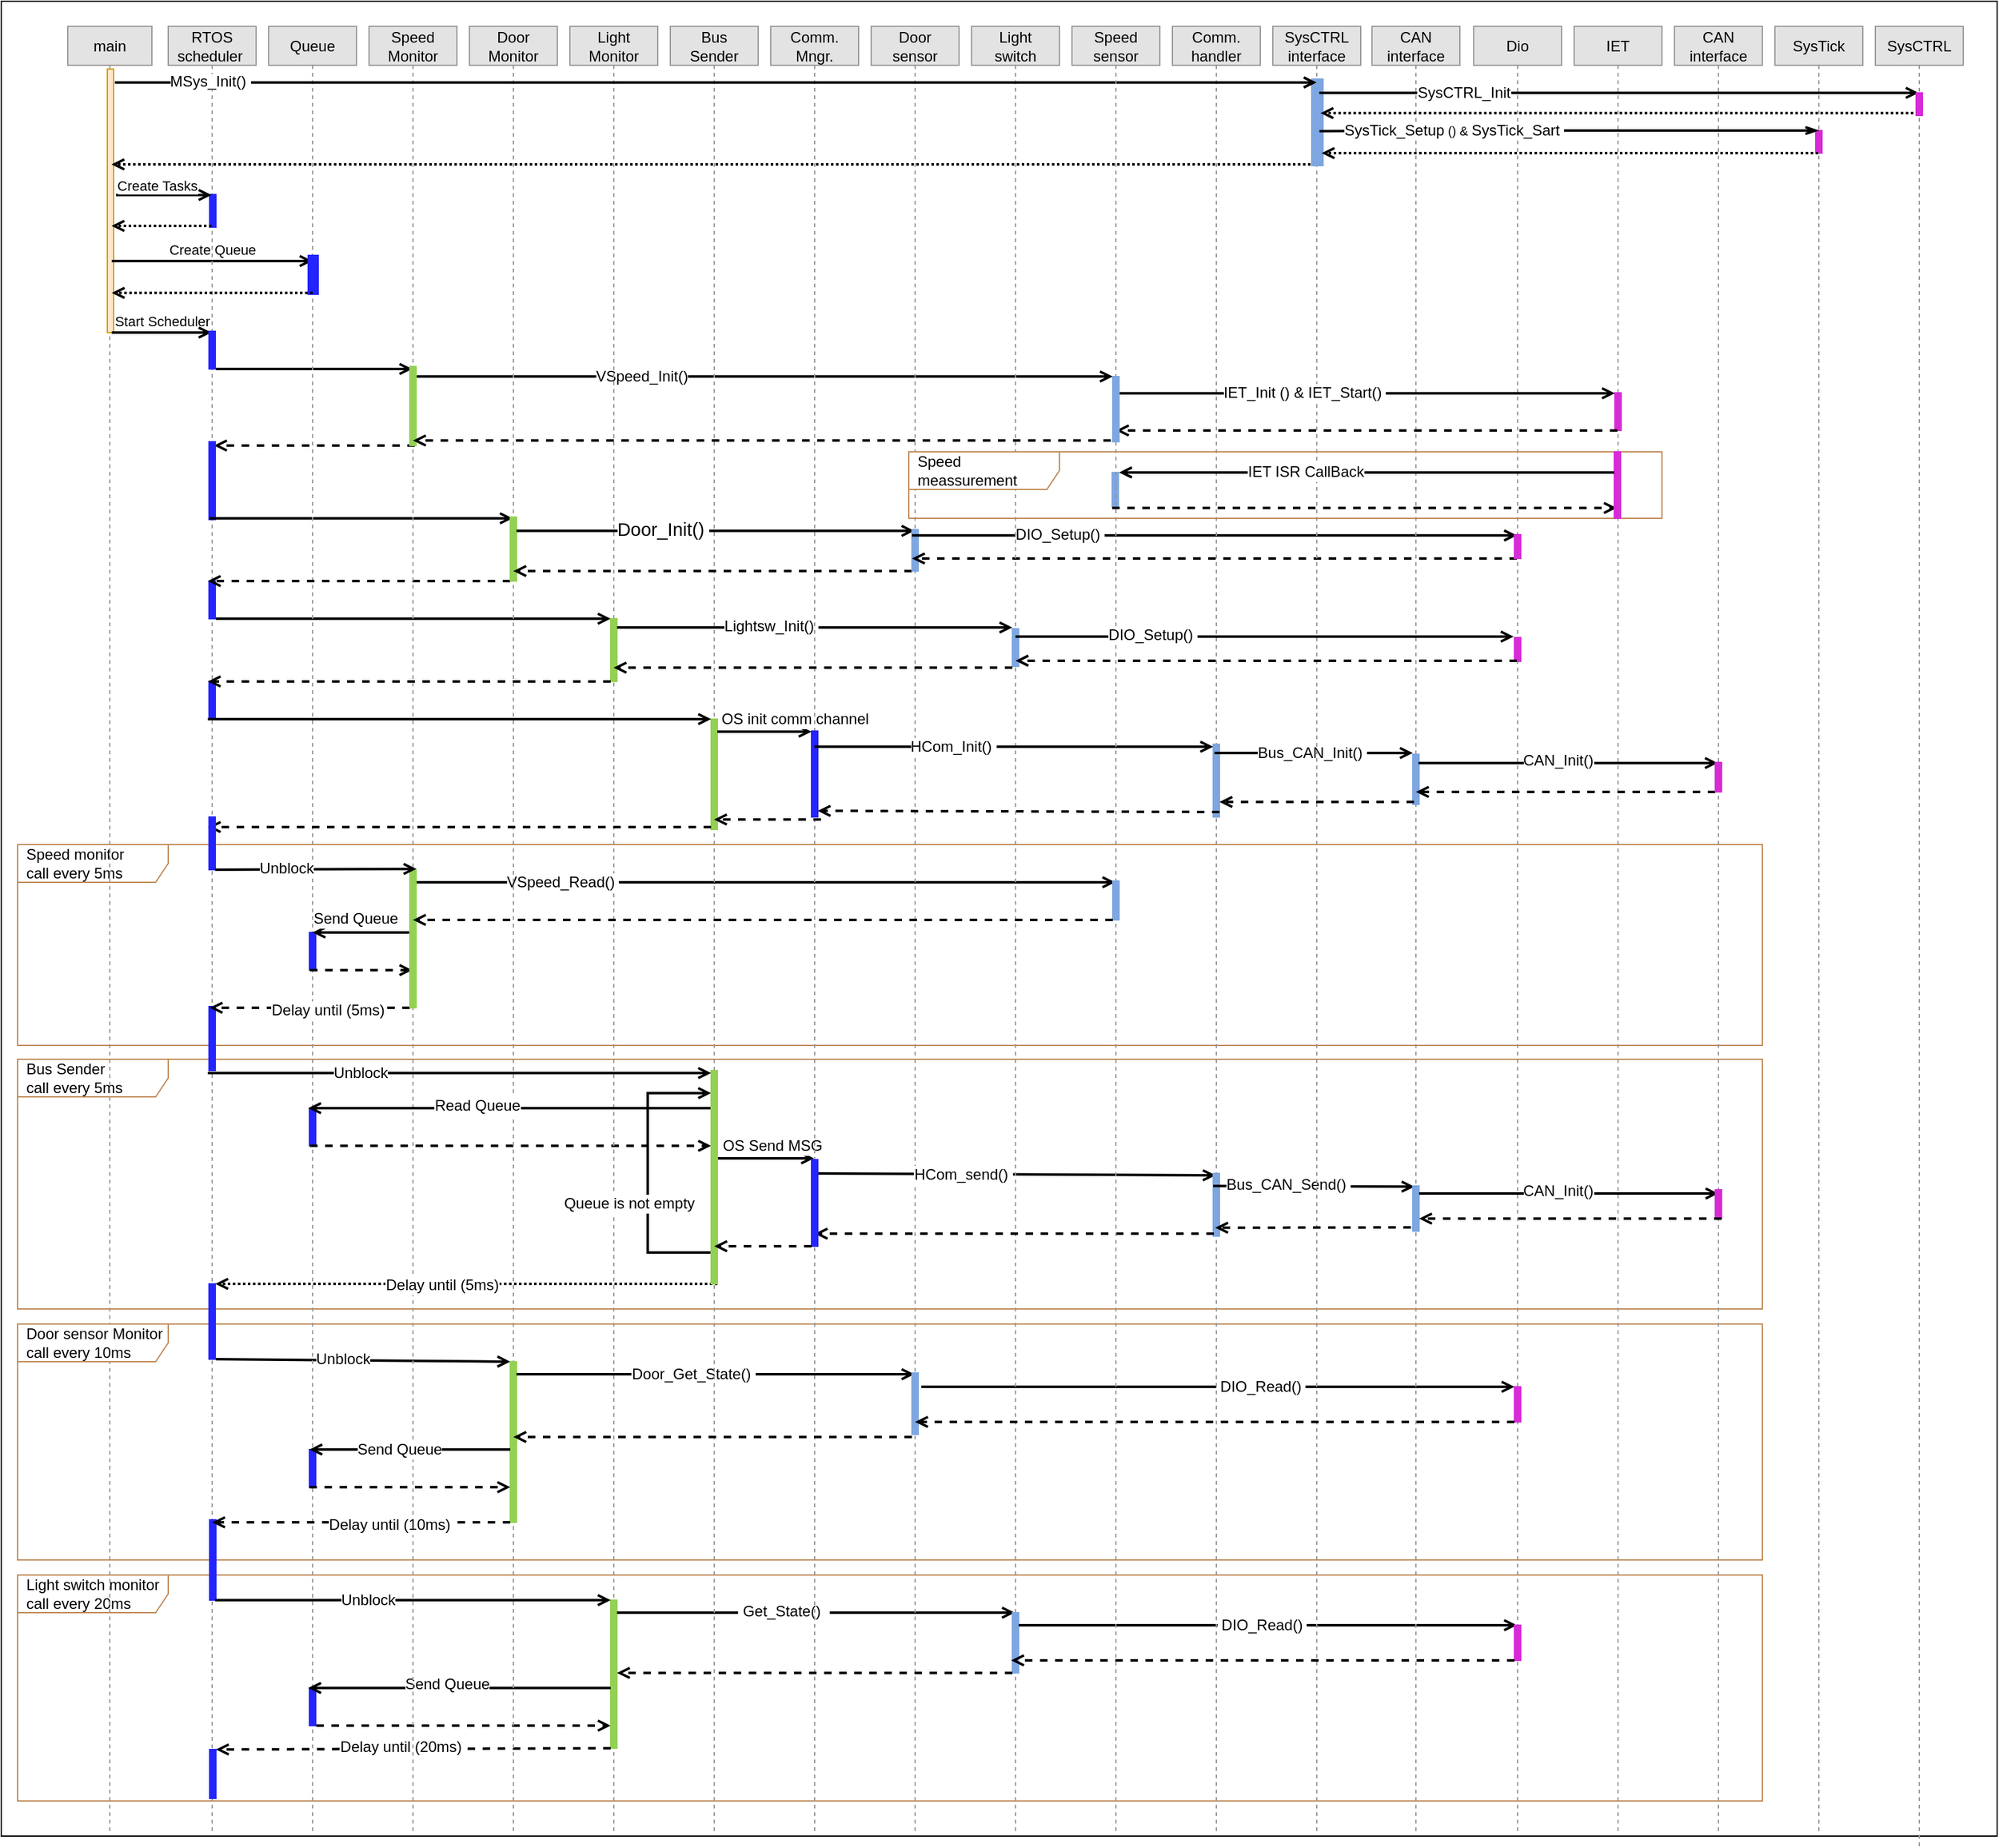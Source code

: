 <mxfile version="20.3.0" type="device" pages="7"><diagram id="adUa_yQjHYtoLK-ndyRn" name="ECU 1"><mxGraphModel dx="2089" dy="594" grid="1" gridSize="10" guides="1" tooltips="1" connect="1" arrows="1" fold="1" page="1" pageScale="1" pageWidth="1169" pageHeight="827" math="0" shadow="0"><root><mxCell id="0"/><mxCell id="1" parent="0"/><mxCell id="og2jn6no6eCKVBdM_l4o-1" value="" style="rounded=0;whiteSpace=wrap;html=1;container=1;collapsible=0;recursiveResize=0;" parent="1" vertex="1"><mxGeometry x="-1150" y="10" width="1590" height="1462" as="geometry"/></mxCell><mxCell id="x9VC0cl8Ionc_AkafXqu-30" value="" style="html=1;verticalAlign=bottom;labelBackgroundColor=none;endArrow=open;endFill=0;rounded=0;strokeWidth=2;" parent="og2jn6no6eCKVBdM_l4o-1" edge="1"><mxGeometry width="160" relative="1" as="geometry"><mxPoint x="327.667" y="299" as="sourcePoint"/><mxPoint x="885.5" y="299" as="targetPoint"/></mxGeometry></mxCell><mxCell id="SzNubksH04-rXgu9kz6C-6" value="&lt;span style=&quot;line-height: 107%; font-family: Calibri, sans-serif;&quot;&gt;VSpeed_Init()&lt;/span&gt;" style="edgeLabel;html=1;align=center;verticalAlign=middle;resizable=0;points=[];fontSize=12;" parent="x9VC0cl8Ionc_AkafXqu-30" vertex="1" connectable="0"><mxGeometry x="-0.346" relative="1" as="geometry"><mxPoint as="offset"/></mxGeometry></mxCell><mxCell id="x9VC0cl8Ionc_AkafXqu-130" value="Light switch monitor&amp;nbsp;&lt;br&gt;call every 20ms" style="shape=umlFrame;whiteSpace=wrap;html=1;width=120;height=30;boundedLbl=1;verticalAlign=middle;align=left;spacingLeft=5;strokeWidth=1;strokeColor=#BF8854;" parent="og2jn6no6eCKVBdM_l4o-1" vertex="1"><mxGeometry x="13" y="1254" width="1390" height="180" as="geometry"/></mxCell><mxCell id="x9VC0cl8Ionc_AkafXqu-93" value="Bus Sender&lt;br&gt;call every 5ms" style="shape=umlFrame;whiteSpace=wrap;html=1;width=120;height=30;boundedLbl=1;verticalAlign=middle;align=left;spacingLeft=5;strokeWidth=1;strokeColor=#BF8854;" parent="og2jn6no6eCKVBdM_l4o-1" vertex="1"><mxGeometry x="13" y="843" width="1390" height="199" as="geometry"/></mxCell><mxCell id="x9VC0cl8Ionc_AkafXqu-80" value="Speed monitor&amp;nbsp;&lt;br&gt;call every 5ms" style="shape=umlFrame;whiteSpace=wrap;html=1;width=120;height=30;boundedLbl=1;verticalAlign=middle;align=left;spacingLeft=5;strokeWidth=1;strokeColor=#BF8854;" parent="og2jn6no6eCKVBdM_l4o-1" vertex="1"><mxGeometry x="13" y="672" width="1390" height="160" as="geometry"/></mxCell><mxCell id="og2jn6no6eCKVBdM_l4o-2" value="main" style="shape=umlLifeline;perimeter=lifelinePerimeter;whiteSpace=wrap;html=1;container=1;collapsible=0;recursiveResize=0;outlineConnect=0;size=31;fillColor=#E3E3E3;strokeColor=#999999;" parent="og2jn6no6eCKVBdM_l4o-1" vertex="1"><mxGeometry x="53" y="20" width="67" height="1440" as="geometry"/></mxCell><mxCell id="Erfm3TUz1ma616rkz2Uy-22" value="" style="html=1;points=[];perimeter=orthogonalPerimeter;fillColor=#ffe6cc;strokeColor=#d79b00;" parent="og2jn6no6eCKVBdM_l4o-2" vertex="1"><mxGeometry x="31.5" y="34" width="5" height="210" as="geometry"/></mxCell><mxCell id="x9VC0cl8Ionc_AkafXqu-21" value="Create Queue" style="html=1;verticalAlign=bottom;labelBackgroundColor=none;endArrow=open;endFill=0;rounded=0;strokeWidth=2;" parent="og2jn6no6eCKVBdM_l4o-2" edge="1"><mxGeometry width="160" relative="1" as="geometry"><mxPoint x="35" y="187" as="sourcePoint"/><mxPoint x="195" y="187" as="targetPoint"/></mxGeometry></mxCell><mxCell id="x9VC0cl8Ionc_AkafXqu-24" value="Start Scheduler" style="html=1;verticalAlign=bottom;labelBackgroundColor=none;endArrow=open;endFill=0;rounded=0;strokeWidth=2;" parent="og2jn6no6eCKVBdM_l4o-2" edge="1"><mxGeometry width="160" relative="1" as="geometry"><mxPoint x="35" y="244" as="sourcePoint"/><mxPoint x="114.5" y="244" as="targetPoint"/></mxGeometry></mxCell><mxCell id="x9VC0cl8Ionc_AkafXqu-116" value="Door sensor Monitor &lt;br&gt;call every 10ms" style="shape=umlFrame;whiteSpace=wrap;html=1;width=120;height=30;boundedLbl=1;verticalAlign=middle;align=left;spacingLeft=5;strokeWidth=1;strokeColor=#BF8854;" parent="og2jn6no6eCKVBdM_l4o-2" vertex="1"><mxGeometry x="-40" y="1034" width="1390" height="188" as="geometry"/></mxCell><mxCell id="Erfm3TUz1ma616rkz2Uy-2" value="RTOS&lt;br&gt;scheduler&amp;nbsp;" style="shape=umlLifeline;perimeter=lifelinePerimeter;whiteSpace=wrap;html=1;container=1;collapsible=0;recursiveResize=0;outlineConnect=0;size=31;fillColor=#E3E3E3;strokeColor=#999999;" parent="og2jn6no6eCKVBdM_l4o-1" vertex="1"><mxGeometry x="133" y="20" width="70" height="1440" as="geometry"/></mxCell><mxCell id="x9VC0cl8Ionc_AkafXqu-16" value="" style="html=1;points=[];perimeter=orthogonalPerimeter;fillColor=strokeColor;strokeColor=#2424FF;" parent="Erfm3TUz1ma616rkz2Uy-2" vertex="1"><mxGeometry x="33" y="134" width="5" height="26" as="geometry"/></mxCell><mxCell id="x9VC0cl8Ionc_AkafXqu-23" value="" style="html=1;points=[];perimeter=orthogonalPerimeter;fillColor=strokeColor;strokeColor=#2424FF;" parent="Erfm3TUz1ma616rkz2Uy-2" vertex="1"><mxGeometry x="32.5" y="243" width="5" height="30" as="geometry"/></mxCell><mxCell id="x9VC0cl8Ionc_AkafXqu-29" value="" style="html=1;verticalAlign=bottom;labelBackgroundColor=none;endArrow=open;endFill=0;rounded=0;strokeWidth=2;" parent="Erfm3TUz1ma616rkz2Uy-2" edge="1"><mxGeometry width="160" relative="1" as="geometry"><mxPoint x="38" y="273" as="sourcePoint"/><mxPoint x="194.5" y="273" as="targetPoint"/></mxGeometry></mxCell><mxCell id="x9VC0cl8Ionc_AkafXqu-42" value="" style="html=1;verticalAlign=bottom;labelBackgroundColor=none;endArrow=open;endFill=0;dashed=1;rounded=0;strokeWidth=2;" parent="Erfm3TUz1ma616rkz2Uy-2" edge="1"><mxGeometry width="160" relative="1" as="geometry"><mxPoint x="196.5" y="334" as="sourcePoint"/><mxPoint x="36.5" y="334" as="targetPoint"/></mxGeometry></mxCell><mxCell id="x9VC0cl8Ionc_AkafXqu-44" value="" style="html=1;points=[];perimeter=orthogonalPerimeter;fillColor=strokeColor;strokeColor=#2424FF;" parent="Erfm3TUz1ma616rkz2Uy-2" vertex="1"><mxGeometry x="32.5" y="331" width="5" height="62" as="geometry"/></mxCell><mxCell id="x9VC0cl8Ionc_AkafXqu-45" value="" style="html=1;verticalAlign=bottom;labelBackgroundColor=none;endArrow=open;endFill=0;rounded=0;strokeWidth=2;" parent="Erfm3TUz1ma616rkz2Uy-2" edge="1"><mxGeometry width="160" relative="1" as="geometry"><mxPoint x="33" y="392" as="sourcePoint"/><mxPoint x="274.5" y="392" as="targetPoint"/></mxGeometry></mxCell><mxCell id="x9VC0cl8Ionc_AkafXqu-55" value="" style="html=1;points=[];perimeter=orthogonalPerimeter;fillColor=strokeColor;strokeColor=#2424FF;" parent="Erfm3TUz1ma616rkz2Uy-2" vertex="1"><mxGeometry x="32.5" y="442" width="5" height="30" as="geometry"/></mxCell><mxCell id="x9VC0cl8Ionc_AkafXqu-56" value="" style="html=1;verticalAlign=bottom;labelBackgroundColor=none;endArrow=open;endFill=0;rounded=0;strokeWidth=2;" parent="Erfm3TUz1ma616rkz2Uy-2" target="x9VC0cl8Ionc_AkafXqu-57" edge="1"><mxGeometry width="160" relative="1" as="geometry"><mxPoint x="38" y="472" as="sourcePoint"/><mxPoint x="117.5" y="472" as="targetPoint"/></mxGeometry></mxCell><mxCell id="x9VC0cl8Ionc_AkafXqu-64" value="" style="html=1;points=[];perimeter=orthogonalPerimeter;fillColor=strokeColor;strokeColor=#2424FF;" parent="Erfm3TUz1ma616rkz2Uy-2" vertex="1"><mxGeometry x="32.5" y="522" width="5" height="30" as="geometry"/></mxCell><mxCell id="x9VC0cl8Ionc_AkafXqu-92" value="" style="html=1;points=[];perimeter=orthogonalPerimeter;fillColor=strokeColor;strokeColor=#2424FF;" parent="Erfm3TUz1ma616rkz2Uy-2" vertex="1"><mxGeometry x="32.5" y="781" width="5" height="51" as="geometry"/></mxCell><mxCell id="x9VC0cl8Ionc_AkafXqu-115" value="" style="html=1;points=[];perimeter=orthogonalPerimeter;fillColor=strokeColor;strokeColor=#2424FF;" parent="Erfm3TUz1ma616rkz2Uy-2" vertex="1"><mxGeometry x="32.5" y="1002" width="5" height="60" as="geometry"/></mxCell><mxCell id="x9VC0cl8Ionc_AkafXqu-117" value="" style="html=1;verticalAlign=bottom;labelBackgroundColor=none;endArrow=open;endFill=0;rounded=0;strokeWidth=2;" parent="Erfm3TUz1ma616rkz2Uy-2" target="x9VC0cl8Ionc_AkafXqu-118" edge="1"><mxGeometry width="160" relative="1" as="geometry"><mxPoint x="38" y="1062" as="sourcePoint"/><mxPoint x="198" y="1062" as="targetPoint"/></mxGeometry></mxCell><mxCell id="SzNubksH04-rXgu9kz6C-45" value="Unblock" style="edgeLabel;html=1;align=center;verticalAlign=middle;resizable=0;points=[];fontSize=12;" parent="x9VC0cl8Ionc_AkafXqu-117" vertex="1" connectable="0"><mxGeometry x="-0.137" y="-3" relative="1" as="geometry"><mxPoint y="-4" as="offset"/></mxGeometry></mxCell><mxCell id="x9VC0cl8Ionc_AkafXqu-129" value="" style="html=1;points=[];perimeter=orthogonalPerimeter;fillColor=strokeColor;strokeColor=#2424FF;" parent="Erfm3TUz1ma616rkz2Uy-2" vertex="1"><mxGeometry x="33" y="1190" width="5" height="64" as="geometry"/></mxCell><mxCell id="x9VC0cl8Ionc_AkafXqu-146" value="" style="html=1;points=[];perimeter=orthogonalPerimeter;fillColor=strokeColor;strokeWidth=1;strokeColor=#2424FF;" parent="Erfm3TUz1ma616rkz2Uy-2" vertex="1"><mxGeometry x="33" y="1373" width="5" height="39" as="geometry"/></mxCell><mxCell id="Erfm3TUz1ma616rkz2Uy-5" value="Queue" style="shape=umlLifeline;perimeter=lifelinePerimeter;whiteSpace=wrap;html=1;container=1;collapsible=0;recursiveResize=0;outlineConnect=0;size=31;fillColor=#E3E3E3;strokeColor=#999999;" parent="og2jn6no6eCKVBdM_l4o-1" vertex="1"><mxGeometry x="213" y="20" width="70" height="1440" as="geometry"/></mxCell><mxCell id="x9VC0cl8Ionc_AkafXqu-20" value="" style="html=1;points=[];perimeter=orthogonalPerimeter;fillColor=strokeColor;strokeWidth=4;strokeColor=#2424FF;" parent="Erfm3TUz1ma616rkz2Uy-5" vertex="1"><mxGeometry x="33" y="184" width="5" height="28" as="geometry"/></mxCell><mxCell id="x9VC0cl8Ionc_AkafXqu-54" value="" style="html=1;verticalAlign=bottom;labelBackgroundColor=none;endArrow=open;endFill=0;dashed=1;rounded=0;strokeWidth=2;" parent="Erfm3TUz1ma616rkz2Uy-5" edge="1"><mxGeometry width="160" relative="1" as="geometry"><mxPoint x="192.5" y="442" as="sourcePoint"/><mxPoint x="-48.5" y="442" as="targetPoint"/></mxGeometry></mxCell><mxCell id="x9VC0cl8Ionc_AkafXqu-88" value="" style="html=1;points=[];perimeter=orthogonalPerimeter;fillColor=strokeColor;strokeColor=#2424FF;" parent="Erfm3TUz1ma616rkz2Uy-5" vertex="1"><mxGeometry x="32.5" y="722" width="5" height="30" as="geometry"/></mxCell><mxCell id="x9VC0cl8Ionc_AkafXqu-90" value="" style="html=1;verticalAlign=bottom;labelBackgroundColor=none;endArrow=open;endFill=0;dashed=1;rounded=0;strokeWidth=2;" parent="Erfm3TUz1ma616rkz2Uy-5" edge="1"><mxGeometry width="160" relative="1" as="geometry"><mxPoint x="33" y="752" as="sourcePoint"/><mxPoint x="114.5" y="752" as="targetPoint"/></mxGeometry></mxCell><mxCell id="x9VC0cl8Ionc_AkafXqu-97" value="" style="html=1;points=[];perimeter=orthogonalPerimeter;fillColor=strokeColor;strokeColor=#2424FF;" parent="Erfm3TUz1ma616rkz2Uy-5" vertex="1"><mxGeometry x="32.5" y="862" width="5" height="30" as="geometry"/></mxCell><mxCell id="x9VC0cl8Ionc_AkafXqu-99" value="" style="html=1;verticalAlign=bottom;labelBackgroundColor=none;endArrow=open;endFill=0;dashed=1;rounded=0;strokeWidth=2;" parent="Erfm3TUz1ma616rkz2Uy-5" target="x9VC0cl8Ionc_AkafXqu-95" edge="1"><mxGeometry width="160" relative="1" as="geometry"><mxPoint x="33" y="892" as="sourcePoint"/><mxPoint x="193" y="892" as="targetPoint"/></mxGeometry></mxCell><mxCell id="x9VC0cl8Ionc_AkafXqu-125" value="" style="html=1;points=[];perimeter=orthogonalPerimeter;fillColor=strokeColor;strokeColor=#2424FF;" parent="Erfm3TUz1ma616rkz2Uy-5" vertex="1"><mxGeometry x="32.5" y="1134" width="5" height="30" as="geometry"/></mxCell><mxCell id="x9VC0cl8Ionc_AkafXqu-139" value="" style="html=1;points=[];perimeter=orthogonalPerimeter;fillColor=strokeColor;strokeColor=#2424FF;" parent="Erfm3TUz1ma616rkz2Uy-5" vertex="1"><mxGeometry x="32.5" y="1324" width="5" height="30" as="geometry"/></mxCell><mxCell id="x9VC0cl8Ionc_AkafXqu-143" value="" style="html=1;verticalAlign=bottom;labelBackgroundColor=none;endArrow=open;endFill=0;dashed=1;rounded=0;strokeWidth=2;" parent="Erfm3TUz1ma616rkz2Uy-5" target="x9VC0cl8Ionc_AkafXqu-131" edge="1"><mxGeometry width="160" relative="1" as="geometry"><mxPoint x="38" y="1354" as="sourcePoint"/><mxPoint x="198" y="1354" as="targetPoint"/></mxGeometry></mxCell><mxCell id="Erfm3TUz1ma616rkz2Uy-7" value="Light Monitor" style="shape=umlLifeline;perimeter=lifelinePerimeter;whiteSpace=wrap;html=1;container=1;collapsible=0;recursiveResize=0;outlineConnect=0;size=31;fillColor=#E3E3E3;strokeColor=#999999;" parent="og2jn6no6eCKVBdM_l4o-1" vertex="1"><mxGeometry x="453" y="20" width="70" height="1440" as="geometry"/></mxCell><mxCell id="x9VC0cl8Ionc_AkafXqu-57" value="" style="html=1;points=[];perimeter=orthogonalPerimeter;fillColor=strokeColor;strokeWidth=1;strokeColor=#93D154;" parent="Erfm3TUz1ma616rkz2Uy-7" vertex="1"><mxGeometry x="32.5" y="472" width="5" height="50" as="geometry"/></mxCell><mxCell id="x9VC0cl8Ionc_AkafXqu-58" value="" style="html=1;verticalAlign=bottom;labelBackgroundColor=none;endArrow=open;endFill=0;rounded=0;strokeWidth=2;" parent="Erfm3TUz1ma616rkz2Uy-7" edge="1"><mxGeometry width="160" relative="1" as="geometry"><mxPoint x="37.5" y="479" as="sourcePoint"/><mxPoint x="352.5" y="479" as="targetPoint"/></mxGeometry></mxCell><mxCell id="SzNubksH04-rXgu9kz6C-18" value="&lt;span style=&quot;line-height: 107%; font-family: Calibri, sans-serif;&quot;&gt;Lightsw_Init()&amp;nbsp;&lt;/span&gt;" style="edgeLabel;html=1;align=center;verticalAlign=middle;resizable=0;points=[];fontSize=12;" parent="x9VC0cl8Ionc_AkafXqu-58" vertex="1" connectable="0"><mxGeometry x="-0.65" y="-1" relative="1" as="geometry"><mxPoint x="67" y="-2" as="offset"/></mxGeometry></mxCell><mxCell id="x9VC0cl8Ionc_AkafXqu-62" value="" style="html=1;verticalAlign=bottom;labelBackgroundColor=none;endArrow=open;endFill=0;dashed=1;rounded=0;strokeWidth=2;" parent="Erfm3TUz1ma616rkz2Uy-7" edge="1"><mxGeometry width="160" relative="1" as="geometry"><mxPoint x="32.5" y="522" as="sourcePoint"/><mxPoint x="-288.5" y="522" as="targetPoint"/></mxGeometry></mxCell><mxCell id="x9VC0cl8Ionc_AkafXqu-131" value="" style="html=1;points=[];perimeter=orthogonalPerimeter;fillColor=strokeColor;strokeColor=#93D154;" parent="Erfm3TUz1ma616rkz2Uy-7" vertex="1"><mxGeometry x="32.5" y="1254" width="5" height="118" as="geometry"/></mxCell><mxCell id="x9VC0cl8Ionc_AkafXqu-133" value="" style="html=1;verticalAlign=bottom;labelBackgroundColor=none;endArrow=open;endFill=0;rounded=0;strokeWidth=2;" parent="Erfm3TUz1ma616rkz2Uy-7" edge="1"><mxGeometry width="160" relative="1" as="geometry"><mxPoint x="37.5" y="1264" as="sourcePoint"/><mxPoint x="354.5" y="1264" as="targetPoint"/></mxGeometry></mxCell><mxCell id="SzNubksH04-rXgu9kz6C-53" value="&lt;span style=&quot;line-height: 107%; font-family: Calibri, sans-serif;&quot;&gt;&amp;nbsp;Get_State()&amp;nbsp;&amp;nbsp;&lt;/span&gt;" style="edgeLabel;html=1;align=center;verticalAlign=middle;resizable=0;points=[];fontSize=12;" parent="x9VC0cl8Ionc_AkafXqu-133" vertex="1" connectable="0"><mxGeometry x="-0.167" y="1" relative="1" as="geometry"><mxPoint as="offset"/></mxGeometry></mxCell><mxCell id="x9VC0cl8Ionc_AkafXqu-142" value="" style="html=1;verticalAlign=bottom;labelBackgroundColor=none;endArrow=open;endFill=0;rounded=0;strokeWidth=2;" parent="Erfm3TUz1ma616rkz2Uy-7" edge="1"><mxGeometry width="160" relative="1" as="geometry"><mxPoint x="32.5" y="1324" as="sourcePoint"/><mxPoint x="-208.5" y="1324" as="targetPoint"/></mxGeometry></mxCell><mxCell id="SzNubksH04-rXgu9kz6C-52" value="Send Queue" style="edgeLabel;html=1;align=center;verticalAlign=middle;resizable=0;points=[];fontSize=12;" parent="x9VC0cl8Ionc_AkafXqu-142" vertex="1" connectable="0"><mxGeometry x="0.084" y="-3" relative="1" as="geometry"><mxPoint as="offset"/></mxGeometry></mxCell><mxCell id="x9VC0cl8Ionc_AkafXqu-145" value="" style="html=1;verticalAlign=bottom;labelBackgroundColor=none;endArrow=open;endFill=0;dashed=1;rounded=0;strokeWidth=2;" parent="Erfm3TUz1ma616rkz2Uy-7" target="x9VC0cl8Ionc_AkafXqu-146" edge="1"><mxGeometry width="160" relative="1" as="geometry"><mxPoint x="32.5" y="1372" as="sourcePoint"/><mxPoint x="-127.5" y="1372" as="targetPoint"/></mxGeometry></mxCell><mxCell id="SzNubksH04-rXgu9kz6C-54" value="Delay until (20ms)" style="edgeLabel;html=1;align=center;verticalAlign=middle;resizable=0;points=[];fontSize=12;" parent="x9VC0cl8Ionc_AkafXqu-145" vertex="1" connectable="0"><mxGeometry x="0.067" y="-2" relative="1" as="geometry"><mxPoint as="offset"/></mxGeometry></mxCell><mxCell id="Erfm3TUz1ma616rkz2Uy-6" value="Speed Monitor" style="shape=umlLifeline;perimeter=lifelinePerimeter;whiteSpace=wrap;html=1;container=1;collapsible=0;recursiveResize=0;outlineConnect=0;size=31;fillColor=#E3E3E3;strokeColor=#999999;" parent="og2jn6no6eCKVBdM_l4o-1" vertex="1"><mxGeometry x="293" y="20" width="70" height="1440" as="geometry"/></mxCell><mxCell id="x9VC0cl8Ionc_AkafXqu-84" value="" style="html=1;verticalAlign=bottom;labelBackgroundColor=none;endArrow=open;endFill=0;rounded=0;strokeWidth=2;" parent="Erfm3TUz1ma616rkz2Uy-6" edge="1"><mxGeometry width="160" relative="1" as="geometry"><mxPoint x="32.5" y="682" as="sourcePoint"/><mxPoint x="594.5" y="682" as="targetPoint"/></mxGeometry></mxCell><mxCell id="SzNubksH04-rXgu9kz6C-28" value="&lt;span style=&quot;line-height: 107%; font-family: Calibri, sans-serif;&quot;&gt;VSpeed_Read()&amp;nbsp;&lt;/span&gt;" style="edgeLabel;html=1;align=center;verticalAlign=middle;resizable=0;points=[];fontSize=12;" parent="x9VC0cl8Ionc_AkafXqu-84" vertex="1" connectable="0"><mxGeometry x="-0.568" relative="1" as="geometry"><mxPoint as="offset"/></mxGeometry></mxCell><mxCell id="x9VC0cl8Ionc_AkafXqu-87" value="" style="html=1;verticalAlign=bottom;labelBackgroundColor=none;endArrow=open;endFill=0;rounded=0;strokeWidth=2;" parent="Erfm3TUz1ma616rkz2Uy-6" target="Erfm3TUz1ma616rkz2Uy-5" edge="1"><mxGeometry width="160" relative="1" as="geometry"><mxPoint x="32.5" y="722" as="sourcePoint"/><mxPoint x="-51" y="720" as="targetPoint"/></mxGeometry></mxCell><mxCell id="SzNubksH04-rXgu9kz6C-27" value="Send Queue" style="edgeLabel;html=1;align=center;verticalAlign=middle;resizable=0;points=[];fontSize=12;" parent="x9VC0cl8Ionc_AkafXqu-87" vertex="1" connectable="0"><mxGeometry x="0.338" y="1" relative="1" as="geometry"><mxPoint x="8" y="-12" as="offset"/></mxGeometry></mxCell><mxCell id="x9VC0cl8Ionc_AkafXqu-91" value="" style="html=1;verticalAlign=bottom;labelBackgroundColor=none;endArrow=open;endFill=0;dashed=1;rounded=0;strokeWidth=2;" parent="Erfm3TUz1ma616rkz2Uy-6" edge="1"><mxGeometry width="160" relative="1" as="geometry"><mxPoint x="32.5" y="782" as="sourcePoint"/><mxPoint x="-127" y="782" as="targetPoint"/></mxGeometry></mxCell><mxCell id="SzNubksH04-rXgu9kz6C-29" value="Delay until (5ms)" style="edgeLabel;html=1;align=center;verticalAlign=middle;resizable=0;points=[];fontSize=12;" parent="x9VC0cl8Ionc_AkafXqu-91" vertex="1" connectable="0"><mxGeometry x="-0.171" y="2" relative="1" as="geometry"><mxPoint as="offset"/></mxGeometry></mxCell><mxCell id="x9VC0cl8Ionc_AkafXqu-28" value="" style="html=1;points=[];perimeter=orthogonalPerimeter;fillColor=strokeColor;strokeColor=#93D154;" parent="Erfm3TUz1ma616rkz2Uy-6" vertex="1"><mxGeometry x="32.5" y="271" width="5" height="63" as="geometry"/></mxCell><mxCell id="Erfm3TUz1ma616rkz2Uy-8" value="Door Monitor" style="shape=umlLifeline;perimeter=lifelinePerimeter;whiteSpace=wrap;html=1;container=1;collapsible=0;recursiveResize=0;outlineConnect=0;size=31;fillColor=#E3E3E3;strokeColor=#999999;" parent="og2jn6no6eCKVBdM_l4o-1" vertex="1"><mxGeometry x="373" y="20" width="70" height="1440" as="geometry"/></mxCell><mxCell id="x9VC0cl8Ionc_AkafXqu-46" value="" style="html=1;points=[];perimeter=orthogonalPerimeter;fillColor=strokeColor;strokeColor=#93D154;" parent="Erfm3TUz1ma616rkz2Uy-8" vertex="1"><mxGeometry x="32.5" y="391" width="5" height="51" as="geometry"/></mxCell><mxCell id="x9VC0cl8Ionc_AkafXqu-47" value="" style="html=1;verticalAlign=bottom;labelBackgroundColor=none;endArrow=open;endFill=0;rounded=0;strokeWidth=2;" parent="Erfm3TUz1ma616rkz2Uy-8" edge="1"><mxGeometry width="160" relative="1" as="geometry"><mxPoint x="37.5" y="402" as="sourcePoint"/><mxPoint x="354.5" y="402" as="targetPoint"/></mxGeometry></mxCell><mxCell id="SzNubksH04-rXgu9kz6C-12" value="&lt;span style=&quot;font-size:11.0pt;line-height:107%;&lt;br/&gt;font-family:&amp;quot;Calibri&amp;quot;,sans-serif;mso-ascii-theme-font:minor-latin;mso-fareast-font-family:&lt;br/&gt;Calibri;mso-fareast-theme-font:minor-latin;mso-hansi-theme-font:minor-latin;&lt;br/&gt;mso-bidi-font-family:Arial;mso-bidi-theme-font:minor-bidi;mso-ansi-language:&lt;br/&gt;EN-US;mso-fareast-language:EN-US;mso-bidi-language:AR-SA&quot;&gt;Door_Init()&amp;nbsp;&lt;/span&gt;" style="edgeLabel;html=1;align=center;verticalAlign=middle;resizable=0;points=[];fontSize=12;" parent="x9VC0cl8Ionc_AkafXqu-47" vertex="1" connectable="0"><mxGeometry x="-0.265" y="1" relative="1" as="geometry"><mxPoint as="offset"/></mxGeometry></mxCell><mxCell id="x9VC0cl8Ionc_AkafXqu-118" value="" style="html=1;points=[];perimeter=orthogonalPerimeter;fillColor=strokeColor;strokeWidth=1;strokeColor=#93D154;" parent="Erfm3TUz1ma616rkz2Uy-8" vertex="1"><mxGeometry x="32.5" y="1064" width="5" height="128" as="geometry"/></mxCell><mxCell id="x9VC0cl8Ionc_AkafXqu-119" value="" style="html=1;verticalAlign=bottom;labelBackgroundColor=none;endArrow=open;endFill=0;rounded=0;strokeWidth=2;" parent="Erfm3TUz1ma616rkz2Uy-8" source="x9VC0cl8Ionc_AkafXqu-118" edge="1"><mxGeometry width="160" relative="1" as="geometry"><mxPoint x="39" y="1075" as="sourcePoint"/><mxPoint x="354.5" y="1074" as="targetPoint"/></mxGeometry></mxCell><mxCell id="SzNubksH04-rXgu9kz6C-49" value="&lt;span style=&quot;line-height: 107%; font-family: Calibri, sans-serif;&quot;&gt;Door_Get_State()&amp;nbsp;&lt;/span&gt;" style="edgeLabel;html=1;align=center;verticalAlign=middle;resizable=0;points=[];fontSize=12;" parent="x9VC0cl8Ionc_AkafXqu-119" vertex="1" connectable="0"><mxGeometry x="-0.115" relative="1" as="geometry"><mxPoint as="offset"/></mxGeometry></mxCell><mxCell id="x9VC0cl8Ionc_AkafXqu-126" value="" style="html=1;verticalAlign=bottom;labelBackgroundColor=none;endArrow=open;endFill=0;rounded=0;strokeWidth=2;" parent="Erfm3TUz1ma616rkz2Uy-8" edge="1"><mxGeometry width="160" relative="1" as="geometry"><mxPoint x="32.5" y="1134" as="sourcePoint"/><mxPoint x="-127.5" y="1134" as="targetPoint"/></mxGeometry></mxCell><mxCell id="SzNubksH04-rXgu9kz6C-48" value="Send Queue" style="edgeLabel;html=1;align=center;verticalAlign=middle;resizable=0;points=[];fontSize=12;" parent="x9VC0cl8Ionc_AkafXqu-126" vertex="1" connectable="0"><mxGeometry x="0.107" relative="1" as="geometry"><mxPoint as="offset"/></mxGeometry></mxCell><mxCell id="x9VC0cl8Ionc_AkafXqu-127" value="" style="html=1;verticalAlign=bottom;labelBackgroundColor=none;endArrow=open;endFill=0;dashed=1;rounded=0;strokeWidth=2;" parent="Erfm3TUz1ma616rkz2Uy-8" edge="1"><mxGeometry width="160" relative="1" as="geometry"><mxPoint x="-127.5" y="1164" as="sourcePoint"/><mxPoint x="32.5" y="1164" as="targetPoint"/></mxGeometry></mxCell><mxCell id="x9VC0cl8Ionc_AkafXqu-128" value="" style="html=1;verticalAlign=bottom;labelBackgroundColor=none;endArrow=open;endFill=0;dashed=1;rounded=0;strokeWidth=2;" parent="Erfm3TUz1ma616rkz2Uy-8" target="Erfm3TUz1ma616rkz2Uy-2" edge="1"><mxGeometry width="160" relative="1" as="geometry"><mxPoint x="32.5" y="1192" as="sourcePoint"/><mxPoint x="-208.5" y="1192" as="targetPoint"/></mxGeometry></mxCell><mxCell id="SzNubksH04-rXgu9kz6C-47" value="Delay until (10ms)" style="edgeLabel;html=1;align=center;verticalAlign=middle;resizable=0;points=[];fontSize=12;" parent="x9VC0cl8Ionc_AkafXqu-128" vertex="1" connectable="0"><mxGeometry x="-0.185" y="2" relative="1" as="geometry"><mxPoint as="offset"/></mxGeometry></mxCell><mxCell id="Erfm3TUz1ma616rkz2Uy-9" value="Bus&lt;br&gt;Sender" style="shape=umlLifeline;perimeter=lifelinePerimeter;whiteSpace=wrap;html=1;container=1;collapsible=0;recursiveResize=0;outlineConnect=0;size=31;fillColor=#E3E3E3;strokeColor=#999999;" parent="og2jn6no6eCKVBdM_l4o-1" vertex="1"><mxGeometry x="533" y="20" width="70" height="1440" as="geometry"/></mxCell><mxCell id="x9VC0cl8Ionc_AkafXqu-66" value="" style="html=1;points=[];perimeter=orthogonalPerimeter;fillColor=strokeColor;strokeWidth=1;strokeColor=#93D154;" parent="Erfm3TUz1ma616rkz2Uy-9" vertex="1"><mxGeometry x="32.5" y="552" width="5" height="88" as="geometry"/></mxCell><mxCell id="x9VC0cl8Ionc_AkafXqu-67" value="" style="html=1;verticalAlign=bottom;labelBackgroundColor=none;endArrow=open;endFill=0;rounded=0;strokeWidth=2;" parent="Erfm3TUz1ma616rkz2Uy-9" target="x9VC0cl8Ionc_AkafXqu-68" edge="1"><mxGeometry width="160" relative="1" as="geometry"><mxPoint x="37.5" y="562" as="sourcePoint"/><mxPoint x="117" y="562" as="targetPoint"/></mxGeometry></mxCell><mxCell id="SzNubksH04-rXgu9kz6C-19" value="OS init comm channel" style="edgeLabel;html=1;align=center;verticalAlign=middle;resizable=0;points=[];fontSize=12;" parent="x9VC0cl8Ionc_AkafXqu-67" vertex="1" connectable="0"><mxGeometry x="0.211" y="-1" relative="1" as="geometry"><mxPoint x="16" y="-11" as="offset"/></mxGeometry></mxCell><mxCell id="x9VC0cl8Ionc_AkafXqu-76" value="" style="html=1;verticalAlign=bottom;labelBackgroundColor=none;endArrow=open;endFill=0;dashed=1;rounded=0;strokeWidth=2;" parent="Erfm3TUz1ma616rkz2Uy-9" edge="1"><mxGeometry width="160" relative="1" as="geometry"><mxPoint x="32.5" y="638" as="sourcePoint"/><mxPoint x="-368.5" y="638" as="targetPoint"/></mxGeometry></mxCell><mxCell id="x9VC0cl8Ionc_AkafXqu-100" value="" style="html=1;verticalAlign=bottom;labelBackgroundColor=none;endArrow=open;endFill=0;rounded=0;strokeWidth=2;" parent="Erfm3TUz1ma616rkz2Uy-9" edge="1"><mxGeometry width="160" relative="1" as="geometry"><mxPoint x="32.5" y="862" as="sourcePoint"/><mxPoint x="-288.5" y="862" as="targetPoint"/></mxGeometry></mxCell><mxCell id="SzNubksH04-rXgu9kz6C-32" value="Read Queue" style="edgeLabel;html=1;align=center;verticalAlign=middle;resizable=0;points=[];fontSize=12;" parent="x9VC0cl8Ionc_AkafXqu-100" vertex="1" connectable="0"><mxGeometry x="0.164" y="-2" relative="1" as="geometry"><mxPoint as="offset"/></mxGeometry></mxCell><mxCell id="x9VC0cl8Ionc_AkafXqu-102" value="" style="html=1;verticalAlign=bottom;labelBackgroundColor=none;endArrow=open;endFill=0;rounded=0;strokeWidth=2;" parent="Erfm3TUz1ma616rkz2Uy-9" source="Erfm3TUz1ma616rkz2Uy-9" edge="1"><mxGeometry width="160" relative="1" as="geometry"><mxPoint x="40" y="902" as="sourcePoint"/><mxPoint x="114.5" y="902" as="targetPoint"/></mxGeometry></mxCell><mxCell id="SzNubksH04-rXgu9kz6C-37" value="OS Send MSG" style="edgeLabel;html=1;align=center;verticalAlign=middle;resizable=0;points=[];fontSize=12;" parent="x9VC0cl8Ionc_AkafXqu-102" vertex="1" connectable="0"><mxGeometry x="-0.355" y="1" relative="1" as="geometry"><mxPoint x="20" y="-9" as="offset"/></mxGeometry></mxCell><mxCell id="x9VC0cl8Ionc_AkafXqu-114" value="" style="html=1;verticalAlign=bottom;labelBackgroundColor=none;endArrow=open;endFill=0;rounded=0;strokeWidth=2;dashed=1;dashPattern=1 1;" parent="Erfm3TUz1ma616rkz2Uy-9" target="x9VC0cl8Ionc_AkafXqu-115" edge="1"><mxGeometry width="160" relative="1" as="geometry"><mxPoint x="37.5" y="1002" as="sourcePoint"/><mxPoint x="-42" y="1002" as="targetPoint"/></mxGeometry></mxCell><mxCell id="SzNubksH04-rXgu9kz6C-44" value="Delay until (5ms)" style="edgeLabel;html=1;align=center;verticalAlign=middle;resizable=0;points=[];fontSize=12;" parent="x9VC0cl8Ionc_AkafXqu-114" vertex="1" connectable="0"><mxGeometry x="0.099" y="1" relative="1" as="geometry"><mxPoint as="offset"/></mxGeometry></mxCell><mxCell id="x9VC0cl8Ionc_AkafXqu-148" value="" style="html=1;verticalAlign=bottom;labelBackgroundColor=none;endArrow=open;endFill=0;rounded=0;strokeWidth=2;" parent="Erfm3TUz1ma616rkz2Uy-9" edge="1"><mxGeometry width="160" relative="1" as="geometry"><mxPoint x="-368.5" y="552" as="sourcePoint"/><mxPoint x="32.5" y="552" as="targetPoint"/></mxGeometry></mxCell><mxCell id="SzNubksH04-rXgu9kz6C-33" value="" style="html=1;verticalAlign=bottom;labelBackgroundColor=none;endArrow=open;endFill=0;rounded=0;strokeWidth=2;edgeStyle=orthogonalEdgeStyle;" parent="Erfm3TUz1ma616rkz2Uy-9" edge="1"><mxGeometry width="160" relative="1" as="geometry"><mxPoint x="37" y="977" as="sourcePoint"/><mxPoint x="32.5" y="850.034" as="targetPoint"/><Array as="points"><mxPoint x="-18" y="977"/><mxPoint x="-18" y="850"/></Array></mxGeometry></mxCell><mxCell id="SzNubksH04-rXgu9kz6C-35" value="Queue is not empty" style="edgeLabel;html=1;align=center;verticalAlign=middle;resizable=0;points=[];fontSize=12;" parent="SzNubksH04-rXgu9kz6C-33" vertex="1" connectable="0"><mxGeometry x="-0.201" y="1" relative="1" as="geometry"><mxPoint x="-14" y="-1" as="offset"/></mxGeometry></mxCell><mxCell id="x9VC0cl8Ionc_AkafXqu-95" value="" style="html=1;points=[];perimeter=orthogonalPerimeter;fillColor=strokeColor;strokeWidth=1;strokeColor=#93D154;" parent="Erfm3TUz1ma616rkz2Uy-9" vertex="1"><mxGeometry x="32.5" y="832" width="5" height="170" as="geometry"/></mxCell><mxCell id="Erfm3TUz1ma616rkz2Uy-10" value="Comm. Mngr." style="shape=umlLifeline;perimeter=lifelinePerimeter;whiteSpace=wrap;html=1;container=1;collapsible=0;recursiveResize=0;outlineConnect=0;size=31;fillColor=#E3E3E3;strokeColor=#999999;" parent="og2jn6no6eCKVBdM_l4o-1" vertex="1"><mxGeometry x="613" y="20" width="70" height="1440" as="geometry"/></mxCell><mxCell id="x9VC0cl8Ionc_AkafXqu-15" value="" style="html=1;verticalAlign=bottom;labelBackgroundColor=none;endArrow=open;endFill=0;rounded=0;strokeWidth=2;dashed=1;dashPattern=1 1;" parent="Erfm3TUz1ma616rkz2Uy-10" edge="1"><mxGeometry width="160" relative="1" as="geometry"><mxPoint x="430" y="110" as="sourcePoint"/><mxPoint x="-525.19" y="110" as="targetPoint"/></mxGeometry></mxCell><mxCell id="x9VC0cl8Ionc_AkafXqu-52" value="" style="html=1;verticalAlign=bottom;labelBackgroundColor=none;endArrow=open;endFill=0;rounded=0;strokeWidth=2;dashed=1;" parent="Erfm3TUz1ma616rkz2Uy-10" target="Erfm3TUz1ma616rkz2Uy-8" edge="1"><mxGeometry width="160" relative="1" as="geometry"><mxPoint x="112.5" y="434" as="sourcePoint"/><mxPoint x="-208.5" y="434" as="targetPoint"/></mxGeometry></mxCell><mxCell id="x9VC0cl8Ionc_AkafXqu-75" value="" style="html=1;verticalAlign=bottom;labelBackgroundColor=none;endArrow=open;endFill=0;dashed=1;rounded=0;strokeWidth=2;" parent="Erfm3TUz1ma616rkz2Uy-10" edge="1"><mxGeometry width="160" relative="1" as="geometry"><mxPoint x="40" y="632" as="sourcePoint"/><mxPoint x="-45.19" y="632" as="targetPoint"/></mxGeometry></mxCell><mxCell id="x9VC0cl8Ionc_AkafXqu-68" value="" style="html=1;points=[];perimeter=orthogonalPerimeter;fillColor=strokeColor;strokeWidth=1;strokeColor=#2424FF;" parent="Erfm3TUz1ma616rkz2Uy-10" vertex="1"><mxGeometry x="32.5" y="561.5" width="5" height="68.5" as="geometry"/></mxCell><mxCell id="Erfm3TUz1ma616rkz2Uy-11" value="Door &lt;br&gt;sensor" style="shape=umlLifeline;perimeter=lifelinePerimeter;whiteSpace=wrap;html=1;container=1;collapsible=0;recursiveResize=0;outlineConnect=0;size=31;fillColor=#E3E3E3;strokeColor=#999999;" parent="og2jn6no6eCKVBdM_l4o-1" vertex="1"><mxGeometry x="693" y="20" width="70" height="1440" as="geometry"/></mxCell><mxCell id="x9VC0cl8Ionc_AkafXqu-48" value="" style="html=1;points=[];perimeter=orthogonalPerimeter;fillColor=strokeColor;strokeColor=#7EA6E0;" parent="Erfm3TUz1ma616rkz2Uy-11" vertex="1"><mxGeometry x="32.5" y="401" width="5" height="33" as="geometry"/></mxCell><mxCell id="x9VC0cl8Ionc_AkafXqu-50" value="" style="html=1;verticalAlign=bottom;labelBackgroundColor=none;endArrow=open;endFill=0;rounded=0;strokeWidth=2;" parent="Erfm3TUz1ma616rkz2Uy-11" edge="1"><mxGeometry width="160" relative="1" as="geometry"><mxPoint x="32.5" y="405.67" as="sourcePoint"/><mxPoint x="514.5" y="405.67" as="targetPoint"/></mxGeometry></mxCell><mxCell id="SzNubksH04-rXgu9kz6C-13" value="&lt;span style=&quot;line-height: 107%; font-family: Calibri, sans-serif;&quot;&gt;DIO_Setup()&amp;nbsp;&lt;/span&gt;" style="edgeLabel;html=1;align=center;verticalAlign=middle;resizable=0;points=[];fontSize=12;" parent="x9VC0cl8Ionc_AkafXqu-50" vertex="1" connectable="0"><mxGeometry x="-0.797" relative="1" as="geometry"><mxPoint x="68" y="-1" as="offset"/></mxGeometry></mxCell><mxCell id="x9VC0cl8Ionc_AkafXqu-51" value="" style="html=1;verticalAlign=bottom;labelBackgroundColor=none;endArrow=open;endFill=0;rounded=0;strokeWidth=2;dashed=1;" parent="Erfm3TUz1ma616rkz2Uy-11" edge="1"><mxGeometry width="160" relative="1" as="geometry"><mxPoint x="514.5" y="424" as="sourcePoint"/><mxPoint x="32.5" y="424" as="targetPoint"/></mxGeometry></mxCell><mxCell id="x9VC0cl8Ionc_AkafXqu-105" value="" style="html=1;verticalAlign=bottom;labelBackgroundColor=none;endArrow=open;endFill=0;rounded=0;strokeWidth=2;entryX=0.397;entryY=0.031;entryDx=0;entryDy=0;entryPerimeter=0;" parent="Erfm3TUz1ma616rkz2Uy-11" target="x9VC0cl8Ionc_AkafXqu-104" edge="1"><mxGeometry width="160" relative="1" as="geometry"><mxPoint x="-47" y="914" as="sourcePoint"/><mxPoint x="32.5" y="914" as="targetPoint"/></mxGeometry></mxCell><mxCell id="SzNubksH04-rXgu9kz6C-38" value="&lt;span style=&quot;line-height: 107%; font-family: Calibri, sans-serif;&quot;&gt;HCom_send()&amp;nbsp;&lt;/span&gt;" style="edgeLabel;html=1;align=center;verticalAlign=middle;resizable=0;points=[];fontSize=12;" parent="x9VC0cl8Ionc_AkafXqu-105" vertex="1" connectable="0"><mxGeometry x="-0.614" y="-1" relative="1" as="geometry"><mxPoint x="58" y="-1" as="offset"/></mxGeometry></mxCell><mxCell id="x9VC0cl8Ionc_AkafXqu-120" value="" style="html=1;points=[];perimeter=orthogonalPerimeter;fillColor=strokeColor;strokeColor=#7EA6E0;" parent="Erfm3TUz1ma616rkz2Uy-11" vertex="1"><mxGeometry x="32.5" y="1073" width="5" height="49" as="geometry"/></mxCell><mxCell id="x9VC0cl8Ionc_AkafXqu-121" value="" style="html=1;verticalAlign=bottom;labelBackgroundColor=none;endArrow=open;endFill=0;rounded=0;strokeWidth=2;" parent="Erfm3TUz1ma616rkz2Uy-11" target="x9VC0cl8Ionc_AkafXqu-122" edge="1"><mxGeometry width="160" relative="1" as="geometry"><mxPoint x="40" y="1084" as="sourcePoint"/><mxPoint x="119.5" y="1084" as="targetPoint"/></mxGeometry></mxCell><mxCell id="SzNubksH04-rXgu9kz6C-50" value="&lt;span style=&quot;line-height: 107%; font-family: Calibri, sans-serif;&quot;&gt;&amp;nbsp;DIO_Read()&amp;nbsp;&lt;/span&gt;" style="edgeLabel;html=1;align=center;verticalAlign=middle;resizable=0;points=[];fontSize=12;" parent="x9VC0cl8Ionc_AkafXqu-121" vertex="1" connectable="0"><mxGeometry x="0.065" y="-1" relative="1" as="geometry"><mxPoint x="18" y="-1" as="offset"/></mxGeometry></mxCell><mxCell id="x9VC0cl8Ionc_AkafXqu-124" value="" style="html=1;verticalAlign=bottom;labelBackgroundColor=none;endArrow=open;endFill=0;dashed=1;rounded=0;strokeWidth=2;" parent="Erfm3TUz1ma616rkz2Uy-11" target="Erfm3TUz1ma616rkz2Uy-8" edge="1"><mxGeometry width="160" relative="1" as="geometry"><mxPoint x="32.5" y="1124" as="sourcePoint"/><mxPoint x="-288.5" y="1124" as="targetPoint"/></mxGeometry></mxCell><mxCell id="Erfm3TUz1ma616rkz2Uy-12" value="Light &lt;br&gt;switch" style="shape=umlLifeline;perimeter=lifelinePerimeter;whiteSpace=wrap;html=1;container=1;collapsible=0;recursiveResize=0;outlineConnect=0;size=31;fillColor=#E3E3E3;strokeColor=#999999;" parent="og2jn6no6eCKVBdM_l4o-1" vertex="1"><mxGeometry x="773" y="20" width="70" height="1440" as="geometry"/></mxCell><mxCell id="x9VC0cl8Ionc_AkafXqu-35" value="" style="html=1;verticalAlign=bottom;labelBackgroundColor=none;endArrow=open;endFill=0;dashed=1;rounded=0;strokeWidth=2;" parent="Erfm3TUz1ma616rkz2Uy-12" target="Erfm3TUz1ma616rkz2Uy-6" edge="1"><mxGeometry width="160" relative="1" as="geometry"><mxPoint x="111" y="330" as="sourcePoint"/><mxPoint x="-441" y="330" as="targetPoint"/></mxGeometry></mxCell><mxCell id="x9VC0cl8Ionc_AkafXqu-59" value="" style="html=1;points=[];perimeter=orthogonalPerimeter;fillColor=strokeColor;strokeWidth=1;strokeColor=#7EA6E0;" parent="Erfm3TUz1ma616rkz2Uy-12" vertex="1"><mxGeometry x="32.5" y="480" width="5" height="30" as="geometry"/></mxCell><mxCell id="x9VC0cl8Ionc_AkafXqu-61" value="" style="html=1;verticalAlign=bottom;labelBackgroundColor=none;endArrow=open;endFill=0;dashed=1;rounded=0;strokeWidth=2;" parent="Erfm3TUz1ma616rkz2Uy-12" edge="1"><mxGeometry width="160" relative="1" as="geometry"><mxPoint x="32.5" y="511" as="sourcePoint"/><mxPoint x="-285.19" y="511" as="targetPoint"/></mxGeometry></mxCell><mxCell id="x9VC0cl8Ionc_AkafXqu-134" value="" style="html=1;points=[];perimeter=orthogonalPerimeter;fillColor=strokeColor;strokeColor=#7EA6E0;" parent="Erfm3TUz1ma616rkz2Uy-12" vertex="1"><mxGeometry x="32.5" y="1264" width="5" height="48" as="geometry"/></mxCell><mxCell id="x9VC0cl8Ionc_AkafXqu-135" value="" style="html=1;verticalAlign=bottom;labelBackgroundColor=none;endArrow=open;endFill=0;rounded=0;strokeWidth=2;" parent="Erfm3TUz1ma616rkz2Uy-12" edge="1"><mxGeometry width="160" relative="1" as="geometry"><mxPoint x="37.5" y="1274" as="sourcePoint"/><mxPoint x="434.5" y="1274" as="targetPoint"/></mxGeometry></mxCell><mxCell id="SzNubksH04-rXgu9kz6C-51" value="&lt;span style=&quot;line-height: 107%; font-family: Calibri, sans-serif;&quot;&gt;&amp;nbsp;DIO_Read()&amp;nbsp;&lt;/span&gt;" style="edgeLabel;html=1;align=center;verticalAlign=middle;resizable=0;points=[];fontSize=12;" parent="x9VC0cl8Ionc_AkafXqu-135" vertex="1" connectable="0"><mxGeometry x="-0.054" y="1" relative="1" as="geometry"><mxPoint x="5" y="1" as="offset"/></mxGeometry></mxCell><mxCell id="x9VC0cl8Ionc_AkafXqu-138" value="" style="html=1;verticalAlign=bottom;labelBackgroundColor=none;endArrow=open;endFill=0;dashed=1;rounded=0;strokeWidth=2;" parent="Erfm3TUz1ma616rkz2Uy-12" target="x9VC0cl8Ionc_AkafXqu-131" edge="1"><mxGeometry width="160" relative="1" as="geometry"><mxPoint x="32.5" y="1312" as="sourcePoint"/><mxPoint x="-127.5" y="1312" as="targetPoint"/></mxGeometry></mxCell><mxCell id="Erfm3TUz1ma616rkz2Uy-14" value="Comm. handler" style="shape=umlLifeline;perimeter=lifelinePerimeter;whiteSpace=wrap;html=1;container=1;collapsible=0;recursiveResize=0;outlineConnect=0;size=31;fillColor=#E3E3E3;strokeColor=#999999;" parent="og2jn6no6eCKVBdM_l4o-1" vertex="1"><mxGeometry x="933" y="20" width="70" height="1440" as="geometry"/></mxCell><mxCell id="x9VC0cl8Ionc_AkafXqu-70" value="" style="html=1;points=[];perimeter=orthogonalPerimeter;fillColor=strokeColor;strokeWidth=1;strokeColor=#7EA6E0;" parent="Erfm3TUz1ma616rkz2Uy-14" vertex="1"><mxGeometry x="32.5" y="572" width="5" height="58" as="geometry"/></mxCell><mxCell id="x9VC0cl8Ionc_AkafXqu-71" value="" style="html=1;verticalAlign=bottom;labelBackgroundColor=none;endArrow=open;endFill=0;rounded=0;strokeWidth=2;" parent="Erfm3TUz1ma616rkz2Uy-14" edge="1"><mxGeometry width="160" relative="1" as="geometry"><mxPoint x="33.5" y="579" as="sourcePoint"/><mxPoint x="191.5" y="579" as="targetPoint"/></mxGeometry></mxCell><mxCell id="SzNubksH04-rXgu9kz6C-24" value="&lt;span style=&quot;line-height: 107%; font-family: Calibri, sans-serif;&quot;&gt;Bus_CAN_Init()&amp;nbsp;&lt;/span&gt;" style="edgeLabel;html=1;align=center;verticalAlign=middle;resizable=0;points=[];fontSize=12;" parent="x9VC0cl8Ionc_AkafXqu-71" vertex="1" connectable="0"><mxGeometry x="-0.025" relative="1" as="geometry"><mxPoint as="offset"/></mxGeometry></mxCell><mxCell id="x9VC0cl8Ionc_AkafXqu-74" value="" style="html=1;verticalAlign=bottom;labelBackgroundColor=none;endArrow=open;endFill=0;dashed=1;rounded=0;strokeWidth=2;entryX=0.976;entryY=0.724;entryDx=0;entryDy=0;entryPerimeter=0;" parent="Erfm3TUz1ma616rkz2Uy-14" edge="1"><mxGeometry width="160" relative="1" as="geometry"><mxPoint x="37.5" y="626" as="sourcePoint"/><mxPoint x="-282.62" y="625.094" as="targetPoint"/></mxGeometry></mxCell><mxCell id="x9VC0cl8Ionc_AkafXqu-104" value="" style="html=1;points=[];perimeter=orthogonalPerimeter;fillColor=strokeColor;strokeColor=#7EA6E0;" parent="Erfm3TUz1ma616rkz2Uy-14" vertex="1"><mxGeometry x="32.5" y="914" width="5" height="50" as="geometry"/></mxCell><mxCell id="x9VC0cl8Ionc_AkafXqu-107" value="" style="html=1;verticalAlign=bottom;labelBackgroundColor=none;endArrow=open;endFill=0;rounded=0;strokeWidth=2;entryX=0.274;entryY=0.016;entryDx=0;entryDy=0;entryPerimeter=0;" parent="Erfm3TUz1ma616rkz2Uy-14" target="x9VC0cl8Ionc_AkafXqu-106" edge="1"><mxGeometry width="160" relative="1" as="geometry"><mxPoint x="32.5" y="924" as="sourcePoint"/><mxPoint x="112" y="924" as="targetPoint"/></mxGeometry></mxCell><mxCell id="SzNubksH04-rXgu9kz6C-39" value="&lt;span style=&quot;line-height: 107%; font-family: Calibri, sans-serif;&quot;&gt;Bus_CAN_Send()&amp;nbsp;&lt;/span&gt;" style="edgeLabel;html=1;align=center;verticalAlign=middle;resizable=0;points=[];fontSize=12;" parent="x9VC0cl8Ionc_AkafXqu-107" vertex="1" connectable="0"><mxGeometry x="-0.255" y="1" relative="1" as="geometry"><mxPoint as="offset"/></mxGeometry></mxCell><mxCell id="x9VC0cl8Ionc_AkafXqu-109" value="" style="html=1;verticalAlign=bottom;labelBackgroundColor=none;endArrow=open;endFill=0;dashed=1;rounded=0;strokeWidth=2;" parent="Erfm3TUz1ma616rkz2Uy-14" target="Erfm3TUz1ma616rkz2Uy-10" edge="1"><mxGeometry width="160" relative="1" as="geometry"><mxPoint x="33" y="962" as="sourcePoint"/><mxPoint x="-288.5" y="962" as="targetPoint"/></mxGeometry></mxCell><mxCell id="Erfm3TUz1ma616rkz2Uy-15" value="SysCTRL interface" style="shape=umlLifeline;perimeter=lifelinePerimeter;whiteSpace=wrap;html=1;container=1;collapsible=0;recursiveResize=0;outlineConnect=0;size=31;fillColor=#E3E3E3;strokeColor=#999999;" parent="og2jn6no6eCKVBdM_l4o-1" vertex="1"><mxGeometry x="1013" y="20" width="70" height="1440" as="geometry"/></mxCell><mxCell id="x9VC0cl8Ionc_AkafXqu-2" value="" style="html=1;points=[];perimeter=orthogonalPerimeter;fillColor=strokeColor;strokeWidth=5;strokeColor=#7EA6E0;" parent="Erfm3TUz1ma616rkz2Uy-15" vertex="1"><mxGeometry x="33" y="44" width="5" height="65" as="geometry"/></mxCell><mxCell id="x9VC0cl8Ionc_AkafXqu-150" value="" style="html=1;verticalAlign=bottom;labelBackgroundColor=none;endArrow=open;endFill=0;rounded=0;strokeWidth=2;" parent="Erfm3TUz1ma616rkz2Uy-15" edge="1"><mxGeometry width="160" relative="1" as="geometry"><mxPoint x="37" y="53" as="sourcePoint"/><mxPoint x="514.5" y="53" as="targetPoint"/></mxGeometry></mxCell><mxCell id="SzNubksH04-rXgu9kz6C-3" value="&lt;span style=&quot;line-height: 107%; font-family: Calibri, sans-serif;&quot;&gt;SysCTRL_Init&lt;/span&gt;" style="edgeLabel;html=1;align=center;verticalAlign=middle;resizable=0;points=[];fontSize=12;" parent="x9VC0cl8Ionc_AkafXqu-150" vertex="1" connectable="0"><mxGeometry x="-0.565" relative="1" as="geometry"><mxPoint x="11" as="offset"/></mxGeometry></mxCell><mxCell id="Erfm3TUz1ma616rkz2Uy-16" value="CAN interface" style="shape=umlLifeline;perimeter=lifelinePerimeter;whiteSpace=wrap;html=1;container=1;collapsible=0;recursiveResize=0;outlineConnect=0;size=31;fillColor=#E3E3E3;strokeColor=#999999;" parent="og2jn6no6eCKVBdM_l4o-1" vertex="1"><mxGeometry x="1092" y="20" width="70" height="1440" as="geometry"/></mxCell><mxCell id="x9VC0cl8Ionc_AkafXqu-72" value="" style="html=1;points=[];perimeter=orthogonalPerimeter;fillColor=strokeColor;strokeWidth=1;strokeColor=#7EA6E0;" parent="Erfm3TUz1ma616rkz2Uy-16" vertex="1"><mxGeometry x="32.5" y="580" width="5" height="40" as="geometry"/></mxCell><mxCell id="x9VC0cl8Ionc_AkafXqu-73" value="" style="html=1;verticalAlign=bottom;labelBackgroundColor=none;endArrow=open;endFill=0;dashed=1;rounded=0;strokeWidth=2;" parent="Erfm3TUz1ma616rkz2Uy-16" edge="1"><mxGeometry width="160" relative="1" as="geometry"><mxPoint x="33.5" y="618" as="sourcePoint"/><mxPoint x="-121.5" y="618" as="targetPoint"/></mxGeometry></mxCell><mxCell id="x9VC0cl8Ionc_AkafXqu-106" value="" style="html=1;points=[];perimeter=orthogonalPerimeter;fillColor=strokeColor;strokeColor=#7EA6E0;" parent="Erfm3TUz1ma616rkz2Uy-16" vertex="1"><mxGeometry x="32.5" y="924" width="5" height="36" as="geometry"/></mxCell><mxCell id="x9VC0cl8Ionc_AkafXqu-108" value="" style="html=1;verticalAlign=bottom;labelBackgroundColor=none;endArrow=open;endFill=0;dashed=1;rounded=0;strokeWidth=2;entryX=0.316;entryY=0.766;entryDx=0;entryDy=0;entryPerimeter=0;" parent="Erfm3TUz1ma616rkz2Uy-16" edge="1"><mxGeometry width="160" relative="1" as="geometry"><mxPoint x="31" y="957" as="sourcePoint"/><mxPoint x="-124.92" y="957.3" as="targetPoint"/></mxGeometry></mxCell><mxCell id="SzNubksH04-rXgu9kz6C-21" value="" style="html=1;verticalAlign=bottom;labelBackgroundColor=none;endArrow=open;endFill=0;rounded=0;strokeWidth=2;" parent="Erfm3TUz1ma616rkz2Uy-16" target="Erfm3TUz1ma616rkz2Uy-19" edge="1"><mxGeometry width="160" relative="1" as="geometry"><mxPoint x="37" y="587" as="sourcePoint"/><mxPoint x="195" y="587" as="targetPoint"/></mxGeometry></mxCell><mxCell id="SzNubksH04-rXgu9kz6C-25" value="&lt;span&gt;&lt;font style=&quot;font-size: 12px;&quot;&gt;CAN_Init()&lt;/font&gt;&lt;/span&gt;" style="edgeLabel;html=1;align=center;verticalAlign=middle;resizable=0;points=[];fontSize=12;" parent="SzNubksH04-rXgu9kz6C-21" vertex="1" connectable="0"><mxGeometry x="-0.075" y="2" relative="1" as="geometry"><mxPoint as="offset"/></mxGeometry></mxCell><mxCell id="SzNubksH04-rXgu9kz6C-41" value="" style="html=1;verticalAlign=bottom;labelBackgroundColor=none;endArrow=open;endFill=0;rounded=0;strokeWidth=2;" parent="Erfm3TUz1ma616rkz2Uy-16" edge="1"><mxGeometry width="160" relative="1" as="geometry"><mxPoint x="37.5" y="930" as="sourcePoint"/><mxPoint x="276" y="930" as="targetPoint"/></mxGeometry></mxCell><mxCell id="SzNubksH04-rXgu9kz6C-42" value="&lt;span&gt;&lt;font style=&quot;font-size: 12px;&quot;&gt;CAN_Init()&lt;/font&gt;&lt;/span&gt;" style="edgeLabel;html=1;align=center;verticalAlign=middle;resizable=0;points=[];fontSize=12;" parent="SzNubksH04-rXgu9kz6C-41" vertex="1" connectable="0"><mxGeometry x="-0.075" y="2" relative="1" as="geometry"><mxPoint as="offset"/></mxGeometry></mxCell><mxCell id="Erfm3TUz1ma616rkz2Uy-17" value="Dio" style="shape=umlLifeline;perimeter=lifelinePerimeter;whiteSpace=wrap;html=1;container=1;collapsible=0;recursiveResize=0;outlineConnect=0;size=31;fillColor=#E3E3E3;strokeColor=#999999;" parent="og2jn6no6eCKVBdM_l4o-1" vertex="1"><mxGeometry x="1173" y="20" width="70" height="1440" as="geometry"/></mxCell><mxCell id="x9VC0cl8Ionc_AkafXqu-49" value="" style="html=1;points=[];perimeter=orthogonalPerimeter;fillColor=strokeColor;strokeColor=#D62BD6;" parent="Erfm3TUz1ma616rkz2Uy-17" vertex="1"><mxGeometry x="32.5" y="405" width="5" height="19" as="geometry"/></mxCell><mxCell id="x9VC0cl8Ionc_AkafXqu-122" value="" style="html=1;points=[];perimeter=orthogonalPerimeter;fillColor=strokeColor;strokeWidth=1;strokeColor=#D62BD6;" parent="Erfm3TUz1ma616rkz2Uy-17" vertex="1"><mxGeometry x="32.5" y="1084" width="5" height="28" as="geometry"/></mxCell><mxCell id="x9VC0cl8Ionc_AkafXqu-123" value="" style="html=1;verticalAlign=bottom;labelBackgroundColor=none;endArrow=open;endFill=0;dashed=1;rounded=0;strokeWidth=2;" parent="Erfm3TUz1ma616rkz2Uy-17" target="Erfm3TUz1ma616rkz2Uy-11" edge="1"><mxGeometry width="160" relative="1" as="geometry"><mxPoint x="32.5" y="1112" as="sourcePoint"/><mxPoint x="-448.5" y="1112" as="targetPoint"/></mxGeometry></mxCell><mxCell id="x9VC0cl8Ionc_AkafXqu-136" value="" style="html=1;points=[];perimeter=orthogonalPerimeter;fillColor=strokeColor;strokeColor=#D62BD6;" parent="Erfm3TUz1ma616rkz2Uy-17" vertex="1"><mxGeometry x="32.5" y="1274" width="5" height="28" as="geometry"/></mxCell><mxCell id="x9VC0cl8Ionc_AkafXqu-137" value="" style="html=1;verticalAlign=bottom;labelBackgroundColor=none;endArrow=open;endFill=0;dashed=1;rounded=0;strokeWidth=2;" parent="Erfm3TUz1ma616rkz2Uy-17" edge="1"><mxGeometry width="160" relative="1" as="geometry"><mxPoint x="32.5" y="1302" as="sourcePoint"/><mxPoint x="-368.5" y="1302" as="targetPoint"/></mxGeometry></mxCell><mxCell id="SzNubksH04-rXgu9kz6C-16" value="" style="html=1;points=[];perimeter=orthogonalPerimeter;fillColor=strokeColor;strokeColor=#D62BD6;" parent="Erfm3TUz1ma616rkz2Uy-17" vertex="1"><mxGeometry x="32.5" y="487" width="5" height="19" as="geometry"/></mxCell><mxCell id="Erfm3TUz1ma616rkz2Uy-18" value="IET" style="shape=umlLifeline;perimeter=lifelinePerimeter;whiteSpace=wrap;html=1;container=1;collapsible=0;recursiveResize=0;outlineConnect=0;size=31;fillColor=#E3E3E3;strokeColor=#999999;" parent="og2jn6no6eCKVBdM_l4o-1" vertex="1"><mxGeometry x="1253" y="20" width="70" height="1440" as="geometry"/></mxCell><mxCell id="x9VC0cl8Ionc_AkafXqu-33" value="" style="html=1;points=[];perimeter=orthogonalPerimeter;fillColor=strokeColor;strokeWidth=1;strokeColor=#D62BD6;" parent="Erfm3TUz1ma616rkz2Uy-18" vertex="1"><mxGeometry x="32.5" y="292" width="5" height="30" as="geometry"/></mxCell><mxCell id="x9VC0cl8Ionc_AkafXqu-34" value="" style="html=1;verticalAlign=bottom;labelBackgroundColor=none;endArrow=open;endFill=0;rounded=0;strokeWidth=2;dashed=1;" parent="Erfm3TUz1ma616rkz2Uy-18" target="Erfm3TUz1ma616rkz2Uy-13" edge="1"><mxGeometry width="160" relative="1" as="geometry"><mxPoint x="34.5" y="322" as="sourcePoint"/><mxPoint x="-365.5" y="322" as="targetPoint"/></mxGeometry></mxCell><mxCell id="SzNubksH04-rXgu9kz6C-23" value="" style="html=1;verticalAlign=bottom;labelBackgroundColor=none;endArrow=open;endFill=0;dashed=1;rounded=0;strokeWidth=2;" parent="Erfm3TUz1ma616rkz2Uy-18" edge="1"><mxGeometry width="160" relative="1" as="geometry"><mxPoint x="112.5" y="610" as="sourcePoint"/><mxPoint x="-126" y="610" as="targetPoint"/></mxGeometry></mxCell><mxCell id="Erfm3TUz1ma616rkz2Uy-19" value="CAN interface" style="shape=umlLifeline;perimeter=lifelinePerimeter;whiteSpace=wrap;html=1;container=1;collapsible=0;recursiveResize=0;outlineConnect=0;size=31;fillColor=#E3E3E3;strokeColor=#999999;" parent="og2jn6no6eCKVBdM_l4o-1" vertex="1"><mxGeometry x="1333" y="20" width="70" height="1440" as="geometry"/></mxCell><mxCell id="SzNubksH04-rXgu9kz6C-22" value="" style="html=1;points=[];perimeter=orthogonalPerimeter;fillColor=strokeColor;strokeColor=#D62BD6;" parent="Erfm3TUz1ma616rkz2Uy-19" vertex="1"><mxGeometry x="32.5" y="586.5" width="5" height="23.5" as="geometry"/></mxCell><mxCell id="SzNubksH04-rXgu9kz6C-40" value="" style="html=1;points=[];perimeter=orthogonalPerimeter;fillColor=strokeColor;strokeColor=#D62BD6;" parent="Erfm3TUz1ma616rkz2Uy-19" vertex="1"><mxGeometry x="32.5" y="927" width="5" height="23" as="geometry"/></mxCell><mxCell id="SzNubksH04-rXgu9kz6C-43" value="" style="html=1;verticalAlign=bottom;labelBackgroundColor=none;endArrow=open;endFill=0;dashed=1;rounded=0;strokeWidth=2;" parent="Erfm3TUz1ma616rkz2Uy-19" target="x9VC0cl8Ionc_AkafXqu-106" edge="1"><mxGeometry width="160" relative="1" as="geometry"><mxPoint x="37.5" y="950" as="sourcePoint"/><mxPoint x="-117.5" y="950" as="targetPoint"/></mxGeometry></mxCell><mxCell id="Erfm3TUz1ma616rkz2Uy-20" value="SysTick" style="shape=umlLifeline;perimeter=lifelinePerimeter;whiteSpace=wrap;html=1;container=1;collapsible=0;recursiveResize=0;outlineConnect=0;size=31;fillColor=#E3E3E3;strokeColor=#999999;" parent="og2jn6no6eCKVBdM_l4o-1" vertex="1"><mxGeometry x="1413" y="20" width="70" height="1440" as="geometry"/></mxCell><mxCell id="x9VC0cl8Ionc_AkafXqu-11" value="" style="html=1;points=[];perimeter=orthogonalPerimeter;fillColor=strokeColor;strokeColor=#D62BD6;" parent="Erfm3TUz1ma616rkz2Uy-20" vertex="1"><mxGeometry x="32.5" y="83" width="5" height="18" as="geometry"/></mxCell><mxCell id="Erfm3TUz1ma616rkz2Uy-21" value="SysCTRL" style="shape=umlLifeline;perimeter=lifelinePerimeter;whiteSpace=wrap;html=1;container=1;collapsible=0;recursiveResize=0;outlineConnect=0;size=31;fillColor=#E3E3E3;strokeColor=#999999;" parent="og2jn6no6eCKVBdM_l4o-1" vertex="1"><mxGeometry x="1493" y="20" width="70" height="1450" as="geometry"/></mxCell><mxCell id="x9VC0cl8Ionc_AkafXqu-7" value="" style="html=1;points=[];perimeter=orthogonalPerimeter;fillColor=strokeColor;strokeColor=#D62BD6;" parent="Erfm3TUz1ma616rkz2Uy-21" vertex="1"><mxGeometry x="32.5" y="53" width="5" height="18" as="geometry"/></mxCell><mxCell id="x9VC0cl8Ionc_AkafXqu-6" value="" style="html=1;verticalAlign=bottom;labelBackgroundColor=none;endArrow=open;endFill=0;rounded=0;entryX=0.371;entryY=0.017;entryDx=0;entryDy=0;entryPerimeter=0;strokeWidth=2;" parent="og2jn6no6eCKVBdM_l4o-1" edge="1"><mxGeometry width="160" relative="1" as="geometry"><mxPoint x="90.5" y="64.7" as="sourcePoint"/><mxPoint x="1047.855" y="64.7" as="targetPoint"/></mxGeometry></mxCell><mxCell id="SzNubksH04-rXgu9kz6C-1" value="&lt;span style=&quot;font-size: 12px; line-height: 107%; font-family: Calibri, sans-serif;&quot;&gt;MSys_Init()&amp;nbsp;&lt;/span&gt;" style="edgeLabel;html=1;align=center;verticalAlign=middle;resizable=0;points=[];" parent="x9VC0cl8Ionc_AkafXqu-6" vertex="1" connectable="0"><mxGeometry x="0.893" relative="1" as="geometry"><mxPoint x="-831" y="-1" as="offset"/></mxGeometry></mxCell><mxCell id="x9VC0cl8Ionc_AkafXqu-10" value="" style="html=1;verticalAlign=bottom;labelBackgroundColor=none;endArrow=open;endFill=0;rounded=0;exitX=-0.447;exitY=0.952;exitDx=0;exitDy=0;exitPerimeter=0;dashed=1;dashPattern=1 1;strokeWidth=2;" parent="og2jn6no6eCKVBdM_l4o-1" edge="1"><mxGeometry width="160" relative="1" as="geometry"><mxPoint x="1523.265" y="89.136" as="sourcePoint"/><mxPoint x="1051" y="89.136" as="targetPoint"/></mxGeometry></mxCell><mxCell id="x9VC0cl8Ionc_AkafXqu-12" value="" style="html=1;verticalAlign=bottom;labelBackgroundColor=none;endArrow=openThin;endFill=0;rounded=0;strokeWidth=2;exitX=0.531;exitY=0.058;exitDx=0;exitDy=0;exitPerimeter=0;" parent="og2jn6no6eCKVBdM_l4o-1" source="Erfm3TUz1ma616rkz2Uy-15" edge="1"><mxGeometry width="160" relative="1" as="geometry"><mxPoint x="1047.5" y="103" as="sourcePoint"/><mxPoint x="1447.5" y="103" as="targetPoint"/><Array as="points"><mxPoint x="1123" y="103"/><mxPoint x="1163" y="103"/><mxPoint x="1243" y="103"/><mxPoint x="1323" y="103"/></Array></mxGeometry></mxCell><mxCell id="SzNubksH04-rXgu9kz6C-4" value="&lt;span style=&quot;font-family: Calibri, sans-serif;&quot;&gt;SysTick_Setup&lt;/span&gt;&lt;font style=&quot;font-family: Calibri, sans-serif;&quot; size=&quot;1&quot;&gt;&amp;nbsp;() &amp;amp;&amp;nbsp;&lt;/font&gt;&lt;span style=&quot;font-family: Calibri, sans-serif; line-height: 12.84px;&quot;&gt;SysTick_Sart&amp;nbsp;&lt;/span&gt;" style="edgeLabel;html=1;align=center;verticalAlign=middle;resizable=0;points=[];fontSize=12;" parent="x9VC0cl8Ionc_AkafXqu-12" vertex="1" connectable="0"><mxGeometry x="-0.462" y="-1" relative="1" as="geometry"><mxPoint y="-1" as="offset"/></mxGeometry></mxCell><mxCell id="x9VC0cl8Ionc_AkafXqu-14" value="" style="html=1;verticalAlign=bottom;labelBackgroundColor=none;endArrow=open;endFill=0;rounded=0;dashed=1;dashPattern=1 1;strokeWidth=2;" parent="og2jn6no6eCKVBdM_l4o-1" edge="1"><mxGeometry width="160" relative="1" as="geometry"><mxPoint x="1447.5" y="120.996" as="sourcePoint"/><mxPoint x="1051.87" y="120.996" as="targetPoint"/></mxGeometry></mxCell><mxCell id="x9VC0cl8Ionc_AkafXqu-17" value="" style="html=1;verticalAlign=bottom;labelBackgroundColor=none;endArrow=open;endFill=0;rounded=0;strokeWidth=2;exitX=1.186;exitY=0.444;exitDx=0;exitDy=0;exitPerimeter=0;" parent="og2jn6no6eCKVBdM_l4o-1" edge="1"><mxGeometry width="160" relative="1" as="geometry"><mxPoint x="91.43" y="154.4" as="sourcePoint"/><mxPoint x="167.5" y="154.4" as="targetPoint"/></mxGeometry></mxCell><mxCell id="x9VC0cl8Ionc_AkafXqu-19" value="Create Tasks" style="edgeLabel;html=1;align=center;verticalAlign=middle;resizable=0;points=[];" parent="x9VC0cl8Ionc_AkafXqu-17" vertex="1" connectable="0"><mxGeometry x="-0.474" y="6" relative="1" as="geometry"><mxPoint x="12" y="-2" as="offset"/></mxGeometry></mxCell><mxCell id="x9VC0cl8Ionc_AkafXqu-18" value="" style="html=1;verticalAlign=bottom;labelBackgroundColor=none;endArrow=open;endFill=0;rounded=0;strokeWidth=2;dashed=1;dashPattern=1 1;" parent="og2jn6no6eCKVBdM_l4o-1" edge="1"><mxGeometry width="160" relative="1" as="geometry"><mxPoint x="167.5" y="179" as="sourcePoint"/><mxPoint x="87.81" y="179" as="targetPoint"/><Array as="points"><mxPoint x="143" y="179"/></Array></mxGeometry></mxCell><mxCell id="x9VC0cl8Ionc_AkafXqu-22" value="" style="html=1;verticalAlign=bottom;labelBackgroundColor=none;endArrow=open;endFill=0;rounded=0;strokeWidth=2;dashed=1;dashPattern=1 1;" parent="og2jn6no6eCKVBdM_l4o-1" edge="1"><mxGeometry width="160" relative="1" as="geometry"><mxPoint x="248" y="232.36" as="sourcePoint"/><mxPoint x="88" y="232.36" as="targetPoint"/></mxGeometry></mxCell><mxCell id="x9VC0cl8Ionc_AkafXqu-81" value="" style="html=1;points=[];perimeter=orthogonalPerimeter;fillColor=strokeColor;strokeColor=#2424FF;" parent="og2jn6no6eCKVBdM_l4o-1" vertex="1"><mxGeometry x="165.5" y="650" width="5" height="42" as="geometry"/></mxCell><mxCell id="x9VC0cl8Ionc_AkafXqu-82" value="" style="html=1;points=[];perimeter=orthogonalPerimeter;fillColor=strokeColor;strokeColor=#93D154;" parent="og2jn6no6eCKVBdM_l4o-1" vertex="1"><mxGeometry x="325.5" y="692" width="5" height="110" as="geometry"/></mxCell><mxCell id="x9VC0cl8Ionc_AkafXqu-83" value="" style="html=1;verticalAlign=bottom;labelBackgroundColor=none;endArrow=open;endFill=0;rounded=0;strokeWidth=2;entryX=1.052;entryY=-0.006;entryDx=0;entryDy=0;entryPerimeter=0;" parent="og2jn6no6eCKVBdM_l4o-1" target="x9VC0cl8Ionc_AkafXqu-82" edge="1"><mxGeometry width="160" relative="1" as="geometry"><mxPoint x="170.5" y="692" as="sourcePoint"/><mxPoint x="250" y="692" as="targetPoint"/></mxGeometry></mxCell><mxCell id="SzNubksH04-rXgu9kz6C-30" value="Unblock" style="edgeLabel;html=1;align=center;verticalAlign=middle;resizable=0;points=[];fontSize=12;" parent="x9VC0cl8Ionc_AkafXqu-83" vertex="1" connectable="0"><mxGeometry x="-0.304" y="1" relative="1" as="geometry"><mxPoint as="offset"/></mxGeometry></mxCell><mxCell id="x9VC0cl8Ionc_AkafXqu-94" value="" style="html=1;verticalAlign=bottom;labelBackgroundColor=none;endArrow=open;endFill=0;rounded=0;strokeWidth=2;" parent="og2jn6no6eCKVBdM_l4o-1" edge="1"><mxGeometry width="160" relative="1" as="geometry"><mxPoint x="164.5" y="854" as="sourcePoint"/><mxPoint x="565.5" y="854" as="targetPoint"/></mxGeometry></mxCell><mxCell id="SzNubksH04-rXgu9kz6C-31" value="Unblock" style="edgeLabel;html=1;align=center;verticalAlign=middle;resizable=0;points=[];fontSize=12;" parent="x9VC0cl8Ionc_AkafXqu-94" vertex="1" connectable="0"><mxGeometry x="-0.396" relative="1" as="geometry"><mxPoint as="offset"/></mxGeometry></mxCell><mxCell id="x9VC0cl8Ionc_AkafXqu-101" value="" style="html=1;points=[];perimeter=orthogonalPerimeter;fillColor=strokeColor;strokeColor=#2424FF;" parent="og2jn6no6eCKVBdM_l4o-1" vertex="1"><mxGeometry x="645.5" y="923" width="5" height="69" as="geometry"/></mxCell><mxCell id="x9VC0cl8Ionc_AkafXqu-111" value="" style="html=1;verticalAlign=bottom;labelBackgroundColor=none;endArrow=open;endFill=0;dashed=1;rounded=0;strokeWidth=2;" parent="og2jn6no6eCKVBdM_l4o-1" target="Erfm3TUz1ma616rkz2Uy-9" edge="1"><mxGeometry width="160" relative="1" as="geometry"><mxPoint x="645.5" y="992" as="sourcePoint"/><mxPoint x="564.5" y="992" as="targetPoint"/></mxGeometry></mxCell><mxCell id="x9VC0cl8Ionc_AkafXqu-132" value="" style="html=1;verticalAlign=bottom;labelBackgroundColor=none;endArrow=open;endFill=0;rounded=0;strokeWidth=2;" parent="og2jn6no6eCKVBdM_l4o-1" target="x9VC0cl8Ionc_AkafXqu-131" edge="1"><mxGeometry width="160" relative="1" as="geometry"><mxPoint x="170.5" y="1274" as="sourcePoint"/><mxPoint x="250" y="1274" as="targetPoint"/></mxGeometry></mxCell><mxCell id="SzNubksH04-rXgu9kz6C-46" value="Unblock" style="edgeLabel;html=1;align=center;verticalAlign=middle;resizable=0;points=[];fontSize=12;" parent="x9VC0cl8Ionc_AkafXqu-132" vertex="1" connectable="0"><mxGeometry x="-0.232" relative="1" as="geometry"><mxPoint as="offset"/></mxGeometry></mxCell><mxCell id="x9VC0cl8Ionc_AkafXqu-69" value="" style="html=1;verticalAlign=bottom;labelBackgroundColor=none;endArrow=open;endFill=0;rounded=0;strokeWidth=2;" parent="og2jn6no6eCKVBdM_l4o-1" edge="1"><mxGeometry width="160" relative="1" as="geometry"><mxPoint x="647.81" y="594" as="sourcePoint"/><mxPoint x="965.5" y="594" as="targetPoint"/></mxGeometry></mxCell><mxCell id="SzNubksH04-rXgu9kz6C-20" value="&lt;span style=&quot;line-height: 107%; font-family: Calibri, sans-serif;&quot;&gt;HCom_Init()&amp;nbsp;&lt;/span&gt;" style="edgeLabel;html=1;align=center;verticalAlign=middle;resizable=0;points=[];fontSize=12;" parent="x9VC0cl8Ionc_AkafXqu-69" vertex="1" connectable="0"><mxGeometry x="-0.306" relative="1" as="geometry"><mxPoint as="offset"/></mxGeometry></mxCell><mxCell id="x9VC0cl8Ionc_AkafXqu-32" value="" style="html=1;verticalAlign=bottom;labelBackgroundColor=none;endArrow=open;endFill=0;rounded=0;strokeWidth=2;exitX=1.1;exitY=0.354;exitDx=0;exitDy=0;exitPerimeter=0;" parent="og2jn6no6eCKVBdM_l4o-1" edge="1"><mxGeometry width="160" relative="1" as="geometry"><mxPoint x="891" y="312.408" as="sourcePoint"/><mxPoint x="1285.5" y="312.408" as="targetPoint"/></mxGeometry></mxCell><mxCell id="SzNubksH04-rXgu9kz6C-7" value="&lt;span style=&quot;font-size:9.0pt;line-height:107%;&lt;br/&gt;font-family:&amp;quot;Calibri&amp;quot;,sans-serif;mso-ascii-theme-font:minor-latin;mso-fareast-font-family:&lt;br/&gt;Calibri;mso-fareast-theme-font:minor-latin;mso-hansi-theme-font:minor-latin;&lt;br/&gt;mso-bidi-font-family:Arial;mso-bidi-theme-font:minor-bidi;mso-ansi-language:&lt;br/&gt;EN-US;mso-fareast-language:EN-US;mso-bidi-language:AR-SA&quot;&gt;IET_Init () &amp;amp;&amp;nbsp;&lt;/span&gt;&lt;span style=&quot;font-size:9.0pt;line-height:107%;&lt;br/&gt;font-family:&amp;quot;Calibri&amp;quot;,sans-serif;mso-ascii-theme-font:minor-latin;mso-fareast-font-family:&lt;br/&gt;Calibri;mso-fareast-theme-font:minor-latin;mso-hansi-theme-font:minor-latin;&lt;br/&gt;mso-bidi-font-family:Arial;mso-bidi-theme-font:minor-bidi;mso-ansi-language:&lt;br/&gt;EN-US;mso-fareast-language:EN-US;mso-bidi-language:AR-SA&quot;&gt;IET_Start()&amp;nbsp;&lt;/span&gt;" style="edgeLabel;html=1;align=center;verticalAlign=middle;resizable=0;points=[];fontSize=12;" parent="x9VC0cl8Ionc_AkafXqu-32" vertex="1" connectable="0"><mxGeometry x="-0.255" y="1" relative="1" as="geometry"><mxPoint as="offset"/></mxGeometry></mxCell><mxCell id="x9VC0cl8Ionc_AkafXqu-37" value="Speed&amp;nbsp; meassurement" style="shape=umlFrame;whiteSpace=wrap;html=1;width=120;height=30;boundedLbl=1;verticalAlign=middle;align=left;spacingLeft=5;strokeWidth=1;container=1;recursiveResize=0;strokeColor=#BF8854;" parent="og2jn6no6eCKVBdM_l4o-1" vertex="1"><mxGeometry x="723" y="359" width="600" height="53" as="geometry"/></mxCell><mxCell id="x9VC0cl8Ionc_AkafXqu-38" value="" style="html=1;points=[];perimeter=orthogonalPerimeter;fillColor=strokeColor;strokeColor=#7EA6E0;" parent="x9VC0cl8Ionc_AkafXqu-37" vertex="1"><mxGeometry x="162" y="16.435" width="5" height="27.391" as="geometry"/></mxCell><mxCell id="x9VC0cl8Ionc_AkafXqu-103" value="" style="html=1;verticalAlign=bottom;labelBackgroundColor=none;endArrow=open;endFill=0;dashed=1;rounded=0;strokeWidth=2;" parent="x9VC0cl8Ionc_AkafXqu-37" edge="1"><mxGeometry width="160" relative="1" as="geometry"><mxPoint x="162" y="44.739" as="sourcePoint"/><mxPoint x="564" y="44.739" as="targetPoint"/></mxGeometry></mxCell><mxCell id="x9VC0cl8Ionc_AkafXqu-36" value="" style="html=1;points=[];perimeter=orthogonalPerimeter;fillColor=strokeColor;strokeWidth=1;strokeColor=#D62BD6;" parent="x9VC0cl8Ionc_AkafXqu-37" vertex="1"><mxGeometry x="562" width="5" height="52.957" as="geometry"/></mxCell><mxCell id="SzNubksH04-rXgu9kz6C-9" value="" style="html=1;verticalAlign=bottom;labelBackgroundColor=none;endArrow=open;endFill=0;rounded=0;strokeWidth=2;exitX=1.1;exitY=0.354;exitDx=0;exitDy=0;exitPerimeter=0;" parent="x9VC0cl8Ionc_AkafXqu-37" edge="1"><mxGeometry width="160" relative="1" as="geometry"><mxPoint x="562" y="16.438" as="sourcePoint"/><mxPoint x="167.5" y="16.438" as="targetPoint"/></mxGeometry></mxCell><mxCell id="SzNubksH04-rXgu9kz6C-11" value="IET ISR CallBack" style="edgeLabel;html=1;align=center;verticalAlign=middle;resizable=0;points=[];fontSize=12;" parent="SzNubksH04-rXgu9kz6C-9" vertex="1" connectable="0"><mxGeometry x="0.249" y="-1" relative="1" as="geometry"><mxPoint as="offset"/></mxGeometry></mxCell><mxCell id="Erfm3TUz1ma616rkz2Uy-13" value="Speed&lt;br&gt;sensor" style="shape=umlLifeline;perimeter=lifelinePerimeter;whiteSpace=wrap;html=1;container=1;collapsible=0;recursiveResize=0;outlineConnect=0;size=31;fillColor=#E3E3E3;strokeColor=#999999;" parent="og2jn6no6eCKVBdM_l4o-1" vertex="1"><mxGeometry x="853" y="20" width="70" height="1440" as="geometry"/></mxCell><mxCell id="x9VC0cl8Ionc_AkafXqu-31" value="" style="html=1;points=[];perimeter=orthogonalPerimeter;fillColor=strokeColor;strokeWidth=1;strokeColor=#7EA6E0;" parent="Erfm3TUz1ma616rkz2Uy-13" vertex="1"><mxGeometry x="32.5" y="279" width="5" height="52" as="geometry"/></mxCell><mxCell id="x9VC0cl8Ionc_AkafXqu-85" value="" style="html=1;points=[];perimeter=orthogonalPerimeter;fillColor=strokeColor;strokeColor=#7EA6E0;" parent="Erfm3TUz1ma616rkz2Uy-13" vertex="1"><mxGeometry x="32.5" y="681" width="5" height="31" as="geometry"/></mxCell><mxCell id="x9VC0cl8Ionc_AkafXqu-86" value="" style="html=1;verticalAlign=bottom;labelBackgroundColor=none;endArrow=open;endFill=0;dashed=1;rounded=0;strokeWidth=2;" parent="Erfm3TUz1ma616rkz2Uy-13" target="Erfm3TUz1ma616rkz2Uy-6" edge="1"><mxGeometry width="160" relative="1" as="geometry"><mxPoint x="32.5" y="712" as="sourcePoint"/><mxPoint x="-528.5" y="712" as="targetPoint"/></mxGeometry></mxCell><mxCell id="SzNubksH04-rXgu9kz6C-14" value="" style="html=1;verticalAlign=bottom;labelBackgroundColor=none;endArrow=open;endFill=0;rounded=0;strokeWidth=2;entryX=-0.128;entryY=-0.04;entryDx=0;entryDy=0;entryPerimeter=0;" parent="og2jn6no6eCKVBdM_l4o-1" source="Erfm3TUz1ma616rkz2Uy-12" target="SzNubksH04-rXgu9kz6C-16" edge="1"><mxGeometry width="160" relative="1" as="geometry"><mxPoint x="807.0" y="508.0" as="sourcePoint"/><mxPoint x="1182" y="508" as="targetPoint"/></mxGeometry></mxCell><mxCell id="SzNubksH04-rXgu9kz6C-15" value="&lt;span style=&quot;line-height: 107%; font-family: Calibri, sans-serif;&quot;&gt;DIO_Setup()&amp;nbsp;&lt;/span&gt;" style="edgeLabel;html=1;align=center;verticalAlign=middle;resizable=0;points=[];fontSize=12;" parent="SzNubksH04-rXgu9kz6C-14" vertex="1" connectable="0"><mxGeometry x="-0.797" relative="1" as="geometry"><mxPoint x="68" y="-1" as="offset"/></mxGeometry></mxCell><mxCell id="SzNubksH04-rXgu9kz6C-17" value="" style="html=1;verticalAlign=bottom;labelBackgroundColor=none;endArrow=open;endFill=0;rounded=0;strokeWidth=2;dashed=1;" parent="og2jn6no6eCKVBdM_l4o-1" target="Erfm3TUz1ma616rkz2Uy-12" edge="1"><mxGeometry width="160" relative="1" as="geometry"><mxPoint x="1207.5" y="525.438" as="sourcePoint"/><mxPoint x="809.69" y="525.438" as="targetPoint"/></mxGeometry></mxCell></root></mxGraphModel></diagram><diagram name="ECU1 main function" id="taLX8Rr7OaoelUKsiwNZ"><mxGraphModel dx="1951" dy="505" grid="1" gridSize="10" guides="1" tooltips="1" connect="1" arrows="1" fold="1" page="1" pageScale="1" pageWidth="1169" pageHeight="827" math="0" shadow="0"><root><mxCell id="d8Mch1gYrQH53yuaXvF3-0"/><mxCell id="d8Mch1gYrQH53yuaXvF3-1" parent="d8Mch1gYrQH53yuaXvF3-0"/><mxCell id="d8Mch1gYrQH53yuaXvF3-2" value="" style="rounded=0;whiteSpace=wrap;html=1;container=1;collapsible=0;recursiveResize=1;fixedWidth=0;resizeWidth=0;resizeHeight=0;" parent="d8Mch1gYrQH53yuaXvF3-1" vertex="1"><mxGeometry x="-1156" y="9" width="1146" height="820" as="geometry"/></mxCell><mxCell id="d8Mch1gYrQH53yuaXvF3-13" value="RTOS&lt;br&gt;scheduler&amp;nbsp;" style="shape=umlLifeline;perimeter=lifelinePerimeter;whiteSpace=wrap;html=1;container=1;collapsible=0;recursiveResize=0;outlineConnect=0;size=31;fillColor=#E3E3E3;strokeColor=#999999;" parent="d8Mch1gYrQH53yuaXvF3-2" vertex="1"><mxGeometry x="267.95" y="28.276" width="144.281" height="777.586" as="geometry"/></mxCell><mxCell id="d8Mch1gYrQH53yuaXvF3-14" value="" style="html=1;points=[];perimeter=orthogonalPerimeter;fillColor=strokeColor;strokeColor=#2424FF;" parent="d8Mch1gYrQH53yuaXvF3-13" vertex="1"><mxGeometry x="66.987" y="395.862" width="10.306" height="36.759" as="geometry"/></mxCell><mxCell id="pOMOnY9SrtHlW9k4Gpyg-8" value="" style="html=1;points=[];perimeter=orthogonalPerimeter;fillColor=strokeColor;strokeColor=#2424FF;" parent="d8Mch1gYrQH53yuaXvF3-13" vertex="1"><mxGeometry x="66.987" y="254.483" width="10.306" height="36.759" as="geometry"/></mxCell><mxCell id="pOMOnY9SrtHlW9k4Gpyg-17" value="" style="html=1;points=[];perimeter=orthogonalPerimeter;fillColor=strokeColor;strokeColor=#2424FF;" parent="d8Mch1gYrQH53yuaXvF3-13" vertex="1"><mxGeometry x="66.987" y="325.172" width="10.306" height="36.759" as="geometry"/></mxCell><mxCell id="pOMOnY9SrtHlW9k4Gpyg-22" value="" style="html=1;points=[];perimeter=orthogonalPerimeter;fillColor=strokeColor;strokeColor=#2424FF;" parent="d8Mch1gYrQH53yuaXvF3-13" vertex="1"><mxGeometry x="66.987" y="466.552" width="10.306" height="36.759" as="geometry"/></mxCell><mxCell id="d8Mch1gYrQH53yuaXvF3-15" value="" style="html=1;points=[];perimeter=orthogonalPerimeter;fillColor=strokeColor;strokeColor=#2424FF;" parent="d8Mch1gYrQH53yuaXvF3-13" vertex="1"><mxGeometry x="66.987" y="648.931" width="10.306" height="128.655" as="geometry"/></mxCell><mxCell id="d8Mch1gYrQH53yuaXvF3-29" value="Queue" style="shape=umlLifeline;perimeter=lifelinePerimeter;whiteSpace=wrap;html=1;container=1;collapsible=0;recursiveResize=0;outlineConnect=0;size=31;fillColor=#E3E3E3;strokeColor=#999999;" parent="d8Mch1gYrQH53yuaXvF3-2" vertex="1"><mxGeometry x="432.842" y="28.276" width="144.281" height="777.586" as="geometry"/></mxCell><mxCell id="d8Mch1gYrQH53yuaXvF3-30" value="" style="html=1;points=[];perimeter=orthogonalPerimeter;fillColor=strokeColor;strokeWidth=4;strokeColor=#2424FF;" parent="d8Mch1gYrQH53yuaXvF3-29" vertex="1"><mxGeometry x="66.987" y="551.379" width="10.306" height="39.586" as="geometry"/></mxCell><mxCell id="d8Mch1gYrQH53yuaXvF3-119" value="SysCTRL interface" style="shape=umlLifeline;perimeter=lifelinePerimeter;whiteSpace=wrap;html=1;container=1;collapsible=0;recursiveResize=0;outlineConnect=0;size=31;fillColor=#E3E3E3;strokeColor=#999999;" parent="d8Mch1gYrQH53yuaXvF3-2" vertex="1"><mxGeometry x="597.734" y="28.276" width="144.281" height="777.586" as="geometry"/></mxCell><mxCell id="d8Mch1gYrQH53yuaXvF3-120" value="" style="html=1;points=[];perimeter=orthogonalPerimeter;fillColor=strokeColor;strokeWidth=5;strokeColor=#7EA6E0;" parent="d8Mch1gYrQH53yuaXvF3-119" vertex="1"><mxGeometry x="68.018" y="62.207" width="10.306" height="149.862" as="geometry"/></mxCell><mxCell id="pOMOnY9SrtHlW9k4Gpyg-0" value="" style="html=1;verticalAlign=bottom;labelBackgroundColor=none;endArrow=open;endFill=0;rounded=0;strokeWidth=2;" parent="d8Mch1gYrQH53yuaXvF3-119" target="d8Mch1gYrQH53yuaXvF3-146" edge="1"><mxGeometry width="160" relative="1" as="geometry"><mxPoint x="78.324" y="117.345" as="sourcePoint"/><mxPoint x="138.266" y="117.724" as="targetPoint"/></mxGeometry></mxCell><mxCell id="pOMOnY9SrtHlW9k4Gpyg-1" value="&lt;span style=&quot;font-size: 12px; font-family: Calibri, sans-serif;&quot;&gt;SysTick_Setup&lt;/span&gt;&lt;font style=&quot;font-family: Calibri, sans-serif;&quot; size=&quot;1&quot;&gt;&amp;nbsp;()&amp;nbsp;&lt;/font&gt;" style="edgeLabel;html=1;align=center;verticalAlign=middle;resizable=0;points=[];" parent="pOMOnY9SrtHlW9k4Gpyg-0" connectable="0" vertex="1"><mxGeometry x="-0.002" y="-2" relative="1" as="geometry"><mxPoint x="130" y="-2" as="offset"/></mxGeometry></mxCell><mxCell id="pOMOnY9SrtHlW9k4Gpyg-3" value="" style="html=1;verticalAlign=bottom;labelBackgroundColor=none;endArrow=open;endFill=0;rounded=0;strokeWidth=2;" parent="d8Mch1gYrQH53yuaXvF3-119" edge="1"><mxGeometry width="160" relative="1" as="geometry"><mxPoint x="78.324" y="169.655" as="sourcePoint"/><mxPoint x="242.185" y="169.655" as="targetPoint"/></mxGeometry></mxCell><mxCell id="pOMOnY9SrtHlW9k4Gpyg-4" value="&lt;font style=&quot;font-family: Calibri, sans-serif;&quot; size=&quot;1&quot;&gt;&amp;nbsp;&lt;/font&gt;&lt;span style=&quot;font-size: 12px; font-family: Calibri, sans-serif; line-height: 12.84px;&quot;&gt;SysTick_Sart ()&lt;/span&gt;" style="edgeLabel;html=1;align=center;verticalAlign=middle;resizable=0;points=[];" parent="pOMOnY9SrtHlW9k4Gpyg-3" connectable="0" vertex="1"><mxGeometry x="-0.556" y="-3" relative="1" as="geometry"><mxPoint x="173" y="-3" as="offset"/></mxGeometry></mxCell><mxCell id="pOMOnY9SrtHlW9k4Gpyg-6" value="" style="html=1;verticalAlign=bottom;labelBackgroundColor=none;endArrow=open;endFill=0;dashed=1;rounded=0;strokeWidth=2;" parent="d8Mch1gYrQH53yuaXvF3-119" edge="1"><mxGeometry width="160" relative="1" as="geometry"><mxPoint x="238.063" y="196.931" as="sourcePoint"/><mxPoint x="78.324" y="196.931" as="targetPoint"/></mxGeometry></mxCell><mxCell id="pOMOnY9SrtHlW9k4Gpyg-7" value="" style="html=1;verticalAlign=bottom;labelBackgroundColor=none;endArrow=open;endFill=0;dashed=1;rounded=0;strokeWidth=2;" parent="d8Mch1gYrQH53yuaXvF3-119" edge="1"><mxGeometry width="160" relative="1" as="geometry"><mxPoint x="73.018" y="214.069" as="sourcePoint"/><mxPoint x="-418.089" y="214.069" as="targetPoint"/></mxGeometry></mxCell><mxCell id="d8Mch1gYrQH53yuaXvF3-145" value="SysTick" style="shape=umlLifeline;perimeter=lifelinePerimeter;whiteSpace=wrap;html=1;container=1;collapsible=0;recursiveResize=0;outlineConnect=0;size=31;fillColor=#E3E3E3;strokeColor=#999999;" parent="d8Mch1gYrQH53yuaXvF3-2" vertex="1"><mxGeometry x="762.626" y="28.276" width="144.281" height="777.586" as="geometry"/></mxCell><mxCell id="d8Mch1gYrQH53yuaXvF3-146" value="" style="html=1;points=[];perimeter=orthogonalPerimeter;fillColor=strokeColor;strokeColor=#D62BD6;" parent="d8Mch1gYrQH53yuaXvF3-145" vertex="1"><mxGeometry x="66.987" y="117.345" width="10.306" height="25.448" as="geometry"/></mxCell><mxCell id="d8Mch1gYrQH53yuaXvF3-121" value="" style="html=1;verticalAlign=bottom;labelBackgroundColor=none;endArrow=open;endFill=0;rounded=0;strokeWidth=2;" parent="d8Mch1gYrQH53yuaXvF3-145" edge="1"><mxGeometry width="160" relative="1" as="geometry"><mxPoint x="-82.446" y="74.931" as="sourcePoint"/><mxPoint x="242.185" y="74.931" as="targetPoint"/></mxGeometry></mxCell><mxCell id="d8Mch1gYrQH53yuaXvF3-122" value="&lt;span style=&quot;line-height: 107%; font-family: Calibri, sans-serif;&quot;&gt;SysCTRL_Init()&lt;/span&gt;" style="edgeLabel;html=1;align=center;verticalAlign=middle;resizable=0;points=[];fontSize=12;" parent="d8Mch1gYrQH53yuaXvF3-121" vertex="1" connectable="0"><mxGeometry x="-0.565" relative="1" as="geometry"><mxPoint x="40" y="-1" as="offset"/></mxGeometry></mxCell><mxCell id="pOMOnY9SrtHlW9k4Gpyg-2" value="" style="html=1;verticalAlign=bottom;labelBackgroundColor=none;endArrow=open;endFill=0;dashed=1;rounded=0;strokeWidth=2;" parent="d8Mch1gYrQH53yuaXvF3-145" edge="1"><mxGeometry width="160" relative="1" as="geometry"><mxPoint x="77.293" y="142.793" as="sourcePoint"/><mxPoint x="-82.446" y="142.793" as="targetPoint"/></mxGeometry></mxCell><mxCell id="pOMOnY9SrtHlW9k4Gpyg-5" value="" style="html=1;points=[];perimeter=orthogonalPerimeter;fillColor=strokeColor;strokeColor=#D62BD6;" parent="d8Mch1gYrQH53yuaXvF3-145" vertex="1"><mxGeometry x="66.987" y="169.655" width="10.306" height="25.448" as="geometry"/></mxCell><mxCell id="d8Mch1gYrQH53yuaXvF3-147" value="SysCTRL" style="shape=umlLifeline;perimeter=lifelinePerimeter;whiteSpace=wrap;html=1;container=1;collapsible=0;recursiveResize=0;outlineConnect=0;size=31;fillColor=#E3E3E3;strokeColor=#999999;" parent="d8Mch1gYrQH53yuaXvF3-2" vertex="1"><mxGeometry x="927.518" y="28.276" width="144.281" height="777.586" as="geometry"/></mxCell><mxCell id="d8Mch1gYrQH53yuaXvF3-148" value="" style="html=1;points=[];perimeter=orthogonalPerimeter;fillColor=strokeColor;strokeColor=#D62BD6;" parent="d8Mch1gYrQH53yuaXvF3-147" vertex="1"><mxGeometry x="66.987" y="74.931" width="10.306" height="25.448" as="geometry"/></mxCell><mxCell id="d8Mch1gYrQH53yuaXvF3-151" value="" style="html=1;verticalAlign=bottom;labelBackgroundColor=none;endArrow=open;endFill=0;rounded=0;exitX=-0.447;exitY=0.952;exitDx=0;exitDy=0;exitPerimeter=0;dashed=1;dashPattern=1 1;strokeWidth=2;" parent="d8Mch1gYrQH53yuaXvF3-147" edge="1"><mxGeometry width="160" relative="1" as="geometry"><mxPoint x="66.998" y="100.374" as="sourcePoint"/><mxPoint x="-247.338" y="100.379" as="targetPoint"/></mxGeometry></mxCell><mxCell id="d8Mch1gYrQH53yuaXvF3-149" value="" style="html=1;verticalAlign=bottom;labelBackgroundColor=none;endArrow=open;endFill=0;rounded=0;strokeWidth=2;" parent="d8Mch1gYrQH53yuaXvF3-2" edge="1"><mxGeometry width="160" relative="1" as="geometry"><mxPoint x="180.351" y="91.472" as="sourcePoint"/><mxPoint x="662.66" y="91.472" as="targetPoint"/></mxGeometry></mxCell><mxCell id="d8Mch1gYrQH53yuaXvF3-150" value="&lt;span style=&quot;font-size: 12px; line-height: 107%; font-family: Calibri, sans-serif;&quot;&gt;MSys_Init()&amp;nbsp;&lt;/span&gt;" style="edgeLabel;html=1;align=center;verticalAlign=middle;resizable=0;points=[];" parent="d8Mch1gYrQH53yuaXvF3-149" vertex="1" connectable="0"><mxGeometry x="0.893" relative="1" as="geometry"><mxPoint x="-111" y="-1" as="offset"/></mxGeometry></mxCell><mxCell id="d8Mch1gYrQH53yuaXvF3-8" value="main" style="shape=umlLifeline;perimeter=lifelinePerimeter;whiteSpace=wrap;html=1;container=1;collapsible=0;recursiveResize=0;outlineConnect=0;size=31;fillColor=#E3E3E3;strokeColor=#999999;" parent="d8Mch1gYrQH53yuaXvF3-2" vertex="1"><mxGeometry x="103.058" y="28.276" width="144.281" height="777.586" as="geometry"/></mxCell><mxCell id="pOMOnY9SrtHlW9k4Gpyg-9" value="" style="html=1;verticalAlign=bottom;labelBackgroundColor=none;endArrow=open;endFill=0;rounded=0;strokeWidth=2;exitX=1.186;exitY=0.444;exitDx=0;exitDy=0;exitPerimeter=0;" parent="d8Mch1gYrQH53yuaXvF3-8" edge="1"><mxGeometry width="160" relative="1" as="geometry"><mxPoint x="75.232" y="254.483" as="sourcePoint"/><mxPoint x="232.024" y="254.483" as="targetPoint"/></mxGeometry></mxCell><mxCell id="pOMOnY9SrtHlW9k4Gpyg-10" value="Create Speed monitor Tasks" style="edgeLabel;html=1;align=center;verticalAlign=middle;resizable=0;points=[];" parent="pOMOnY9SrtHlW9k4Gpyg-9" connectable="0" vertex="1"><mxGeometry x="-0.474" y="6" relative="1" as="geometry"><mxPoint x="207" y="6" as="offset"/></mxGeometry></mxCell><mxCell id="d8Mch1gYrQH53yuaXvF3-157" value="" style="html=1;verticalAlign=bottom;labelBackgroundColor=none;endArrow=open;endFill=0;rounded=0;strokeWidth=2;dashed=1;dashPattern=1 1;" parent="d8Mch1gYrQH53yuaXvF3-8" edge="1"><mxGeometry width="160" relative="1" as="geometry"><mxPoint x="240.002" y="292.655" as="sourcePoint"/><mxPoint x="75.588" y="292.655" as="targetPoint"/><Array as="points"><mxPoint x="182.681" y="292.655"/></Array></mxGeometry></mxCell><mxCell id="d8Mch1gYrQH53yuaXvF3-155" value="" style="html=1;verticalAlign=bottom;labelBackgroundColor=none;endArrow=open;endFill=0;rounded=0;strokeWidth=2;exitX=1.186;exitY=0.444;exitDx=0;exitDy=0;exitPerimeter=0;" parent="d8Mch1gYrQH53yuaXvF3-8" edge="1"><mxGeometry width="160" relative="1" as="geometry"><mxPoint x="75.232" y="325.172" as="sourcePoint"/><mxPoint x="232.024" y="325.172" as="targetPoint"/></mxGeometry></mxCell><mxCell id="d8Mch1gYrQH53yuaXvF3-156" value="Create Bus Sender Tasks" style="edgeLabel;html=1;align=center;verticalAlign=middle;resizable=0;points=[];" parent="d8Mch1gYrQH53yuaXvF3-155" vertex="1" connectable="0"><mxGeometry x="-0.474" y="6" relative="1" as="geometry"><mxPoint x="200" y="5" as="offset"/></mxGeometry></mxCell><mxCell id="pOMOnY9SrtHlW9k4Gpyg-15" value="" style="html=1;verticalAlign=bottom;labelBackgroundColor=none;endArrow=open;endFill=0;rounded=0;strokeWidth=2;dashed=1;dashPattern=1 1;" parent="d8Mch1gYrQH53yuaXvF3-8" edge="1"><mxGeometry width="160" relative="1" as="geometry"><mxPoint x="235.179" y="363.345" as="sourcePoint"/><mxPoint x="77.588" y="363.345" as="targetPoint"/><Array as="points"><mxPoint x="184.681" y="363.345"/></Array></mxGeometry></mxCell><mxCell id="pOMOnY9SrtHlW9k4Gpyg-16" value="" style="html=1;verticalAlign=bottom;labelBackgroundColor=none;endArrow=open;endFill=0;rounded=0;strokeWidth=2;dashed=1;dashPattern=1 1;" parent="d8Mch1gYrQH53yuaXvF3-8" edge="1"><mxGeometry width="160" relative="1" as="geometry"><mxPoint x="239.485" y="435.448" as="sourcePoint"/><mxPoint x="75.233" y="435.448" as="targetPoint"/><Array as="points"><mxPoint x="188.987" y="435.448"/></Array></mxGeometry></mxCell><mxCell id="pOMOnY9SrtHlW9k4Gpyg-26" value="" style="html=1;verticalAlign=bottom;labelBackgroundColor=none;endArrow=open;endFill=0;rounded=0;strokeWidth=2;exitX=1.186;exitY=0.444;exitDx=0;exitDy=0;exitPerimeter=0;" parent="d8Mch1gYrQH53yuaXvF3-8" edge="1"><mxGeometry width="160" relative="1" as="geometry"><mxPoint x="77.293" y="395.862" as="sourcePoint"/><mxPoint x="234.085" y="395.862" as="targetPoint"/></mxGeometry></mxCell><mxCell id="pOMOnY9SrtHlW9k4Gpyg-27" value="Create Door monitorTasks" style="edgeLabel;html=1;align=center;verticalAlign=middle;resizable=0;points=[];" parent="pOMOnY9SrtHlW9k4Gpyg-26" connectable="0" vertex="1"><mxGeometry x="-0.474" y="6" relative="1" as="geometry"><mxPoint x="203" y="6" as="offset"/></mxGeometry></mxCell><mxCell id="pOMOnY9SrtHlW9k4Gpyg-28" value="" style="html=1;verticalAlign=bottom;labelBackgroundColor=none;endArrow=open;endFill=0;rounded=0;strokeWidth=2;exitX=1.186;exitY=0.444;exitDx=0;exitDy=0;exitPerimeter=0;" parent="d8Mch1gYrQH53yuaXvF3-8" edge="1"><mxGeometry width="160" relative="1" as="geometry"><mxPoint x="77.293" y="466.552" as="sourcePoint"/><mxPoint x="234.085" y="466.552" as="targetPoint"/></mxGeometry></mxCell><mxCell id="pOMOnY9SrtHlW9k4Gpyg-29" value="Create Light monitor Tasks" style="edgeLabel;html=1;align=center;verticalAlign=middle;resizable=0;points=[];" parent="pOMOnY9SrtHlW9k4Gpyg-28" connectable="0" vertex="1"><mxGeometry x="-0.474" y="6" relative="1" as="geometry"><mxPoint x="195" y="6" as="offset"/></mxGeometry></mxCell><mxCell id="pOMOnY9SrtHlW9k4Gpyg-25" value="" style="html=1;verticalAlign=bottom;labelBackgroundColor=none;endArrow=open;endFill=0;rounded=0;strokeWidth=2;dashed=1;dashPattern=1 1;" parent="d8Mch1gYrQH53yuaXvF3-8" edge="1"><mxGeometry width="160" relative="1" as="geometry"><mxPoint x="231.241" y="504.724" as="sourcePoint"/><mxPoint x="66.988" y="504.724" as="targetPoint"/><Array as="points"><mxPoint x="180.742" y="504.724"/></Array></mxGeometry></mxCell><mxCell id="d8Mch1gYrQH53yuaXvF3-158" value="" style="html=1;verticalAlign=bottom;labelBackgroundColor=none;endArrow=open;endFill=0;rounded=0;strokeWidth=2;dashed=1;dashPattern=1 1;" parent="d8Mch1gYrQH53yuaXvF3-8" edge="1"><mxGeometry width="160" relative="1" as="geometry"><mxPoint x="406.924" y="592.379" as="sourcePoint"/><mxPoint x="77.14" y="592.379" as="targetPoint"/></mxGeometry></mxCell><mxCell id="d8Mch1gYrQH53yuaXvF3-11" value="Start Scheduler" style="html=1;verticalAlign=bottom;labelBackgroundColor=none;endArrow=open;endFill=0;rounded=0;strokeWidth=2;" parent="d8Mch1gYrQH53yuaXvF3-8" edge="1"><mxGeometry width="160" relative="1" as="geometry"><mxPoint x="74.201" y="650.345" as="sourcePoint"/><mxPoint x="238.063" y="650.345" as="targetPoint"/></mxGeometry></mxCell><mxCell id="d8Mch1gYrQH53yuaXvF3-9" value="" style="html=1;points=[];perimeter=orthogonalPerimeter;fillColor=#ffe6cc;strokeColor=#d79b00;" parent="d8Mch1gYrQH53yuaXvF3-8" vertex="1"><mxGeometry x="66.99" y="52.31" width="10.31" height="597.69" as="geometry"/></mxCell><mxCell id="d8Mch1gYrQH53yuaXvF3-10" value="Create Queue" style="html=1;verticalAlign=bottom;labelBackgroundColor=none;endArrow=open;endFill=0;rounded=0;strokeWidth=2;" parent="d8Mch1gYrQH53yuaXvF3-8" source="d8Mch1gYrQH53yuaXvF3-9" edge="1"><mxGeometry width="160" relative="1" as="geometry"><mxPoint x="122.942" y="550.724" as="sourcePoint"/><mxPoint x="401.424" y="550.724" as="targetPoint"/></mxGeometry></mxCell></root></mxGraphModel></diagram><diagram name="ECU 1 Speed monitor" id="tm-XBk_1yUgJm12in57A"><mxGraphModel dx="2089" dy="594" grid="1" gridSize="10" guides="1" tooltips="1" connect="1" arrows="1" fold="1" page="1" pageScale="1" pageWidth="1169" pageHeight="827" math="0" shadow="0"><root><mxCell id="rv71QmO8z_252jZWH4_H-0"/><mxCell id="rv71QmO8z_252jZWH4_H-1" parent="rv71QmO8z_252jZWH4_H-0"/><mxCell id="rv71QmO8z_252jZWH4_H-2" value="" style="rounded=0;whiteSpace=wrap;html=1;container=1;collapsible=0;recursiveResize=1;" vertex="1" parent="rv71QmO8z_252jZWH4_H-1"><mxGeometry x="-1150" y="10" width="770" height="810" as="geometry"/></mxCell><mxCell id="rv71QmO8z_252jZWH4_H-7" value="Speed monitor&amp;nbsp;&lt;br&gt;call every 5ms" style="shape=umlFrame;whiteSpace=wrap;html=1;width=120;height=30;boundedLbl=1;verticalAlign=middle;align=left;spacingLeft=5;strokeWidth=2;strokeColor=#705031;" vertex="1" parent="rv71QmO8z_252jZWH4_H-2"><mxGeometry x="10.5" y="493.043" width="735" height="281.739" as="geometry"/></mxCell><mxCell id="rv71QmO8z_252jZWH4_H-13" value="RTOS&lt;br&gt;scheduler&amp;nbsp;" style="shape=umlLifeline;perimeter=lifelinePerimeter;whiteSpace=wrap;html=1;container=1;collapsible=0;recursiveResize=0;outlineConnect=0;size=31;fillColor=#E3E3E3;strokeColor=#999999;flipH=1;" vertex="1" parent="rv71QmO8z_252jZWH4_H-2"><mxGeometry x="119.0" y="11.739" width="81.667" height="786.522" as="geometry"/></mxCell><mxCell id="rv71QmO8z_252jZWH4_H-15" value="" style="html=1;points=[];perimeter=orthogonalPerimeter;fillColor=strokeColor;strokeColor=#2424FF;" vertex="1" parent="rv71QmO8z_252jZWH4_H-13"><mxGeometry x="37.917" y="58.696" width="5.833" height="35.217" as="geometry"/></mxCell><mxCell id="rv71QmO8z_252jZWH4_H-23" value="" style="html=1;points=[];perimeter=orthogonalPerimeter;fillColor=strokeColor;strokeColor=#2424FF;" vertex="1" parent="rv71QmO8z_252jZWH4_H-13"><mxGeometry x="37.917" y="704.348" width="5.833" height="70.435" as="geometry"/></mxCell><mxCell id="rv71QmO8z_252jZWH4_H-16" value="" style="html=1;verticalAlign=bottom;labelBackgroundColor=none;endArrow=open;endFill=0;rounded=0;strokeWidth=2;" edge="1" parent="rv71QmO8z_252jZWH4_H-13" target="rv71QmO8z_252jZWH4_H-51"><mxGeometry width="160" relative="1" as="geometry"><mxPoint x="37.917" y="93.913" as="sourcePoint"/><mxPoint x="-144.667" y="93.913" as="targetPoint"/></mxGeometry></mxCell><mxCell id="i1CWJynu57etmFnM4Wy9-10" value="" style="html=1;points=[];perimeter=orthogonalPerimeter;fillColor=strokeColor;strokeColor=#2424FF;" vertex="1" parent="rv71QmO8z_252jZWH4_H-13"><mxGeometry x="37.917" y="316.957" width="5.833" height="199.565" as="geometry"/></mxCell><mxCell id="rv71QmO8z_252jZWH4_H-29" value="Queue" style="shape=umlLifeline;perimeter=lifelinePerimeter;whiteSpace=wrap;html=1;container=1;collapsible=0;recursiveResize=0;outlineConnect=0;size=31;fillColor=#E3E3E3;strokeColor=#999999;flipH=1;" vertex="1" parent="rv71QmO8z_252jZWH4_H-2"><mxGeometry x="255.5" y="11.739" width="81.667" height="786.522" as="geometry"/></mxCell><mxCell id="rv71QmO8z_252jZWH4_H-32" value="" style="html=1;points=[];perimeter=orthogonalPerimeter;fillColor=strokeColor;strokeColor=#2424FF;" vertex="1" parent="rv71QmO8z_252jZWH4_H-29"><mxGeometry x="37.917" y="622.174" width="5.833" height="46.957" as="geometry"/></mxCell><mxCell id="rv71QmO8z_252jZWH4_H-51" value="Speed Monitor" style="shape=umlLifeline;perimeter=lifelinePerimeter;whiteSpace=wrap;html=1;container=1;collapsible=0;recursiveResize=0;outlineConnect=0;size=31;fillColor=#E3E3E3;strokeColor=#999999;flipH=1;" vertex="1" parent="rv71QmO8z_252jZWH4_H-2"><mxGeometry x="392" y="11.739" width="81.667" height="786.522" as="geometry"/></mxCell><mxCell id="i1CWJynu57etmFnM4Wy9-9" value="" style="html=1;verticalAlign=bottom;labelBackgroundColor=none;endArrow=open;endFill=0;rounded=0;strokeWidth=2;dashed=1;" edge="1" parent="rv71QmO8z_252jZWH4_H-51" target="rv71QmO8z_252jZWH4_H-13"><mxGeometry width="160" relative="1" as="geometry"><mxPoint x="37.917" y="316.957" as="sourcePoint"/><mxPoint x="-8.75" y="316.957" as="targetPoint"/></mxGeometry></mxCell><mxCell id="rv71QmO8z_252jZWH4_H-58" value="" style="html=1;points=[];perimeter=orthogonalPerimeter;fillColor=strokeColor;strokeColor=#93D154;" vertex="1" parent="rv71QmO8z_252jZWH4_H-51"><mxGeometry x="37.917" y="93.913" width="5.833" height="223.043" as="geometry"/></mxCell><mxCell id="rv71QmO8z_252jZWH4_H-160" value="" style="html=1;points=[];perimeter=orthogonalPerimeter;fillColor=strokeColor;strokeColor=#93D154;" vertex="1" parent="rv71QmO8z_252jZWH4_H-51"><mxGeometry x="37.917" y="516.522" width="5.833" height="199.565" as="geometry"/></mxCell><mxCell id="rv71QmO8z_252jZWH4_H-52" value="" style="html=1;verticalAlign=bottom;labelBackgroundColor=none;endArrow=open;endFill=0;rounded=0;strokeWidth=2;" edge="1" parent="rv71QmO8z_252jZWH4_H-51" source="rv71QmO8z_252jZWH4_H-160"><mxGeometry width="160" relative="1" as="geometry"><mxPoint x="60.083" y="529.435" as="sourcePoint"/><mxPoint x="172.667" y="529.435" as="targetPoint"/></mxGeometry></mxCell><mxCell id="rv71QmO8z_252jZWH4_H-53" value="&lt;span style=&quot;line-height: 107%; font-family: Calibri, sans-serif;&quot;&gt;VSpeed_Read()&amp;nbsp;&lt;/span&gt;" style="edgeLabel;html=1;align=center;verticalAlign=middle;resizable=0;points=[];fontSize=12;" vertex="1" connectable="0" parent="rv71QmO8z_252jZWH4_H-52"><mxGeometry x="-0.568" relative="1" as="geometry"><mxPoint x="22" y="-11" as="offset"/></mxGeometry></mxCell><mxCell id="vLwmVODcb2D9hEoHTMOa-2" value="" style="html=1;verticalAlign=bottom;labelBackgroundColor=none;endArrow=open;endFill=0;rounded=0;strokeWidth=2;dashed=1;" edge="1" parent="rv71QmO8z_252jZWH4_H-51"><mxGeometry width="160" relative="1" as="geometry"><mxPoint x="175.583" y="598.696" as="sourcePoint"/><mxPoint x="43.75" y="598.696" as="targetPoint"/></mxGeometry></mxCell><mxCell id="rv71QmO8z_252jZWH4_H-56" value="" style="html=1;verticalAlign=bottom;labelBackgroundColor=none;endArrow=open;endFill=0;dashed=1;rounded=0;strokeWidth=2;exitX=0.529;exitY=0.41;exitDx=0;exitDy=0;exitPerimeter=0;" edge="1" parent="rv71QmO8z_252jZWH4_H-51" target="rv71QmO8z_252jZWH4_H-13"><mxGeometry width="160" relative="1" as="geometry"><mxPoint x="38.465" y="705.991" as="sourcePoint"/><mxPoint x="-148.167" y="705.522" as="targetPoint"/></mxGeometry></mxCell><mxCell id="rv71QmO8z_252jZWH4_H-57" value="Delay until Next 5ms&amp;nbsp;" style="edgeLabel;html=1;align=center;verticalAlign=middle;resizable=0;points=[];fontSize=12;" vertex="1" connectable="0" parent="rv71QmO8z_252jZWH4_H-56"><mxGeometry x="-0.171" y="2" relative="1" as="geometry"><mxPoint as="offset"/></mxGeometry></mxCell><mxCell id="rv71QmO8z_252jZWH4_H-137" value="IET" style="shape=umlLifeline;perimeter=lifelinePerimeter;whiteSpace=wrap;html=1;container=1;collapsible=0;recursiveResize=0;outlineConnect=0;size=31;fillColor=#E3E3E3;strokeColor=#999999;flipH=1;" vertex="1" parent="rv71QmO8z_252jZWH4_H-2"><mxGeometry x="663.833" y="11.739" width="81.667" height="798.261" as="geometry"/></mxCell><mxCell id="rv71QmO8z_252jZWH4_H-138" value="" style="html=1;points=[];perimeter=orthogonalPerimeter;fillColor=strokeColor;strokeWidth=1;strokeColor=#D62BD6;" vertex="1" parent="rv71QmO8z_252jZWH4_H-137"><mxGeometry x="37.917" y="129.13" width="5.833" height="46.957" as="geometry"/></mxCell><mxCell id="i1CWJynu57etmFnM4Wy9-2" value="" style="html=1;verticalAlign=bottom;labelBackgroundColor=none;endArrow=open;endFill=0;rounded=0;strokeWidth=2;dashed=1;" edge="1" parent="rv71QmO8z_252jZWH4_H-137" target="rv71QmO8z_252jZWH4_H-179"><mxGeometry width="160" relative="1" as="geometry"><mxPoint x="43.75" y="176.087" as="sourcePoint"/><mxPoint x="-2.917" y="176.087" as="targetPoint"/></mxGeometry></mxCell><mxCell id="i1CWJynu57etmFnM4Wy9-4" value="" style="html=1;verticalAlign=bottom;labelBackgroundColor=none;endArrow=open;endFill=0;rounded=0;strokeWidth=2;exitX=0.811;exitY=0.627;exitDx=0;exitDy=0;exitPerimeter=0;" edge="1" parent="rv71QmO8z_252jZWH4_H-137" source="rv71QmO8z_252jZWH4_H-180"><mxGeometry width="160" relative="1" as="geometry"><mxPoint x="-60.888" y="223.043" as="sourcePoint"/><mxPoint x="37.916" y="223.041" as="targetPoint"/></mxGeometry></mxCell><mxCell id="i1CWJynu57etmFnM4Wy9-5" value="IET_Start()&amp;nbsp;" style="edgeLabel;html=1;align=center;verticalAlign=middle;resizable=0;points=[];fontSize=12;" vertex="1" connectable="0" parent="i1CWJynu57etmFnM4Wy9-4"><mxGeometry x="-0.255" y="1" relative="1" as="geometry"><mxPoint x="13" as="offset"/></mxGeometry></mxCell><mxCell id="i1CWJynu57etmFnM4Wy9-6" value="" style="html=1;points=[];perimeter=orthogonalPerimeter;fillColor=strokeColor;strokeWidth=1;strokeColor=#D62BD6;" vertex="1" parent="rv71QmO8z_252jZWH4_H-137"><mxGeometry x="37.917" y="223.043" width="5.833" height="46.957" as="geometry"/></mxCell><mxCell id="i1CWJynu57etmFnM4Wy9-7" value="" style="html=1;verticalAlign=bottom;labelBackgroundColor=none;endArrow=open;endFill=0;rounded=0;strokeWidth=2;dashed=1;" edge="1" parent="rv71QmO8z_252jZWH4_H-137" target="rv71QmO8z_252jZWH4_H-179"><mxGeometry width="160" relative="1" as="geometry"><mxPoint x="37.917" y="270" as="sourcePoint"/><mxPoint x="-103.705" y="270.153" as="targetPoint"/></mxGeometry></mxCell><mxCell id="rv71QmO8z_252jZWH4_H-173" value="Speed&amp;nbsp; meassurement" style="shape=umlFrame;whiteSpace=wrap;html=1;width=100;height=31;boundedLbl=1;verticalAlign=middle;align=left;spacingLeft=5;strokeWidth=2;container=1;recursiveResize=0;strokeColor=#705031;" vertex="1" parent="rv71QmO8z_252jZWH4_H-2"><mxGeometry x="208.833" y="351.0" width="536.667" height="129.13" as="geometry"><mxRectangle x="210" y="330" width="160" height="30" as="alternateBounds"/></mxGeometry></mxCell><mxCell id="rv71QmO8z_252jZWH4_H-175" value="" style="html=1;verticalAlign=bottom;labelBackgroundColor=none;endArrow=open;endFill=0;dashed=1;rounded=0;strokeWidth=2;entryX=0.067;entryY=0.642;entryDx=0;entryDy=0;entryPerimeter=0;" edge="1" parent="rv71QmO8z_252jZWH4_H-173" target="rv71QmO8z_252jZWH4_H-176"><mxGeometry width="160" relative="1" as="geometry"><mxPoint x="359.917" y="84.216" as="sourcePoint"/><mxPoint x="1414" y="84.216" as="targetPoint"/></mxGeometry></mxCell><mxCell id="rv71QmO8z_252jZWH4_H-176" value="" style="html=1;points=[];perimeter=orthogonalPerimeter;fillColor=strokeColor;strokeWidth=1;strokeColor=#D62BD6;" vertex="1" parent="rv71QmO8z_252jZWH4_H-173"><mxGeometry x="493.5" y="1.174" width="5.833" height="127.957" as="geometry"/></mxCell><mxCell id="rv71QmO8z_252jZWH4_H-174" value="" style="html=1;points=[];perimeter=orthogonalPerimeter;fillColor=strokeColor;strokeColor=#7EA6E0;" vertex="1" parent="rv71QmO8z_252jZWH4_H-173"><mxGeometry x="355.833" y="28.174" width="5.833" height="58.696" as="geometry"/></mxCell><mxCell id="rv71QmO8z_252jZWH4_H-177" value="" style="html=1;verticalAlign=bottom;labelBackgroundColor=none;endArrow=open;endFill=0;rounded=0;strokeWidth=2;entryX=0.567;entryY=0.03;entryDx=0;entryDy=0;entryPerimeter=0;" edge="1" parent="rv71QmO8z_252jZWH4_H-173"><mxGeometry width="160" relative="1" as="geometry"><mxPoint x="495.437" y="28.174" as="sourcePoint"/><mxPoint x="361.661" y="28.174" as="targetPoint"/></mxGeometry></mxCell><mxCell id="rv71QmO8z_252jZWH4_H-178" value="IET ISR CallBack" style="edgeLabel;html=1;align=center;verticalAlign=middle;resizable=0;points=[];fontSize=12;" vertex="1" connectable="0" parent="rv71QmO8z_252jZWH4_H-177"><mxGeometry x="0.249" y="-1" relative="1" as="geometry"><mxPoint x="19" y="-11" as="offset"/></mxGeometry></mxCell><mxCell id="rv71QmO8z_252jZWH4_H-179" value="Speed&lt;br&gt;sensor" style="shape=umlLifeline;perimeter=lifelinePerimeter;whiteSpace=wrap;html=1;container=1;collapsible=0;recursiveResize=0;outlineConnect=0;size=31;fillColor=#E3E3E3;strokeColor=#999999;flipH=1;" vertex="1" parent="rv71QmO8z_252jZWH4_H-2"><mxGeometry x="527.333" y="11.739" width="81.667" height="786.522" as="geometry"/></mxCell><mxCell id="rv71QmO8z_252jZWH4_H-3" value="" style="html=1;verticalAlign=bottom;labelBackgroundColor=none;endArrow=open;endFill=0;rounded=0;strokeWidth=2;" edge="1" parent="rv71QmO8z_252jZWH4_H-179" target="rv71QmO8z_252jZWH4_H-179"><mxGeometry width="160" relative="1" as="geometry"><mxPoint x="-96.837" y="105.652" as="sourcePoint"/><mxPoint x="-50.167" y="105.652" as="targetPoint"/></mxGeometry></mxCell><mxCell id="rv71QmO8z_252jZWH4_H-4" value="&lt;span style=&quot;line-height: 107%; font-family: Calibri, sans-serif;&quot;&gt;VSpeed_Init()&lt;/span&gt;" style="edgeLabel;html=1;align=center;verticalAlign=middle;resizable=0;points=[];fontSize=12;" vertex="1" connectable="0" parent="rv71QmO8z_252jZWH4_H-3"><mxGeometry x="-0.346" relative="1" as="geometry"><mxPoint x="21" y="-2" as="offset"/></mxGeometry></mxCell><mxCell id="rv71QmO8z_252jZWH4_H-181" value="" style="html=1;points=[];perimeter=orthogonalPerimeter;fillColor=strokeColor;strokeColor=#7EA6E0;" vertex="1" parent="rv71QmO8z_252jZWH4_H-179"><mxGeometry x="37.917" y="529.435" width="5.833" height="70.435" as="geometry"/></mxCell><mxCell id="rv71QmO8z_252jZWH4_H-180" value="" style="html=1;points=[];perimeter=orthogonalPerimeter;fillColor=strokeColor;strokeWidth=1;strokeColor=#7EA6E0;" vertex="1" parent="rv71QmO8z_252jZWH4_H-179"><mxGeometry x="37.917" y="105.652" width="5.833" height="187.826" as="geometry"/></mxCell><mxCell id="rv71QmO8z_252jZWH4_H-171" value="" style="html=1;verticalAlign=bottom;labelBackgroundColor=none;endArrow=open;endFill=0;rounded=0;strokeWidth=2;exitX=1.1;exitY=0.354;exitDx=0;exitDy=0;exitPerimeter=0;" edge="1" parent="rv71QmO8z_252jZWH4_H-179" target="rv71QmO8z_252jZWH4_H-137"><mxGeometry width="160" relative="1" as="geometry"><mxPoint x="43.75" y="129.128" as="sourcePoint"/><mxPoint x="113.167" y="129.13" as="targetPoint"/></mxGeometry></mxCell><mxCell id="rv71QmO8z_252jZWH4_H-172" value="&lt;span&gt;IET_Init ()&lt;/span&gt;" style="edgeLabel;html=1;align=center;verticalAlign=middle;resizable=0;points=[];fontSize=12;" vertex="1" connectable="0" parent="rv71QmO8z_252jZWH4_H-171"><mxGeometry x="-0.255" y="1" relative="1" as="geometry"><mxPoint x="13" as="offset"/></mxGeometry></mxCell><mxCell id="i1CWJynu57etmFnM4Wy9-8" value="" style="html=1;verticalAlign=bottom;labelBackgroundColor=none;endArrow=open;endFill=0;rounded=0;strokeWidth=2;dashed=1;" edge="1" parent="rv71QmO8z_252jZWH4_H-179" target="rv71QmO8z_252jZWH4_H-51"><mxGeometry width="160" relative="1" as="geometry"><mxPoint x="37.917" y="293.478" as="sourcePoint"/><mxPoint x="-8.75" y="293.478" as="targetPoint"/></mxGeometry></mxCell><mxCell id="vLwmVODcb2D9hEoHTMOa-0" value="" style="html=1;verticalAlign=bottom;labelBackgroundColor=none;endArrow=open;endFill=0;rounded=0;strokeWidth=2;" edge="1" parent="rv71QmO8z_252jZWH4_H-2"><mxGeometry width="160" relative="1" as="geometry"><mxPoint x="158.083" y="528.261" as="sourcePoint"/><mxPoint x="434.583" y="528.261" as="targetPoint"/></mxGeometry></mxCell><mxCell id="vLwmVODcb2D9hEoHTMOa-1" value="Unblock Task" style="edgeLabel;html=1;align=center;verticalAlign=middle;resizable=0;points=[];" vertex="1" connectable="0" parent="vLwmVODcb2D9hEoHTMOa-0"><mxGeometry x="-0.218" y="3" relative="1" as="geometry"><mxPoint as="offset"/></mxGeometry></mxCell><mxCell id="rv71QmO8z_252jZWH4_H-54" value="" style="html=1;verticalAlign=bottom;labelBackgroundColor=none;endArrow=open;endFill=0;rounded=0;strokeWidth=2;" edge="1" parent="rv71QmO8z_252jZWH4_H-2" target="rv71QmO8z_252jZWH4_H-29" source="rv71QmO8z_252jZWH4_H-51"><mxGeometry width="160" relative="1" as="geometry"><mxPoint x="435.75" y="859.304" as="sourcePoint"/><mxPoint x="533.167" y="856.957" as="targetPoint"/><Array as="points"><mxPoint x="348.833" y="633.913"/></Array></mxGeometry></mxCell><mxCell id="rv71QmO8z_252jZWH4_H-55" value="Send Speed&amp;nbsp;in&amp;nbsp;Queue" style="edgeLabel;html=1;align=center;verticalAlign=middle;resizable=0;points=[];fontSize=12;" vertex="1" connectable="0" parent="rv71QmO8z_252jZWH4_H-54"><mxGeometry x="0.338" y="1" relative="1" as="geometry"><mxPoint x="-104" y="-1" as="offset"/></mxGeometry></mxCell><mxCell id="vLwmVODcb2D9hEoHTMOa-3" value="" style="html=1;verticalAlign=bottom;labelBackgroundColor=none;endArrow=open;endFill=0;rounded=0;strokeWidth=2;dashed=1;" edge="1" parent="rv71QmO8z_252jZWH4_H-2"><mxGeometry width="160" relative="1" as="geometry"><mxPoint x="296.917" y="680.87" as="sourcePoint"/><mxPoint x="432.864" y="680.87" as="targetPoint"/></mxGeometry></mxCell></root></mxGraphModel></diagram><diagram name="ECU 1 Door monitor" id="z9DcZeRSdltXpXjByWZo"><mxGraphModel dx="2089" dy="594" grid="1" gridSize="10" guides="1" tooltips="1" connect="1" arrows="1" fold="1" page="1" pageScale="1" pageWidth="1169" pageHeight="827" math="0" shadow="0"><root><mxCell id="zyDrsQGQNkZ-G71_w2zR-0"/><mxCell id="zyDrsQGQNkZ-G71_w2zR-1" parent="zyDrsQGQNkZ-G71_w2zR-0"/><mxCell id="zyDrsQGQNkZ-G71_w2zR-2" value="" style="rounded=0;whiteSpace=wrap;html=1;container=1;collapsible=0;recursiveResize=1;" vertex="1" parent="zyDrsQGQNkZ-G71_w2zR-1"><mxGeometry x="-1150" y="10" width="710" height="540" as="geometry"/></mxCell><mxCell id="zyDrsQGQNkZ-G71_w2zR-3" value="Door monitor&amp;nbsp;&lt;br&gt;call every 10ms" style="shape=umlFrame;whiteSpace=wrap;html=1;width=120;height=30;boundedLbl=1;verticalAlign=middle;align=left;spacingLeft=5;strokeWidth=2;strokeColor=#705031;" vertex="1" parent="zyDrsQGQNkZ-G71_w2zR-2"><mxGeometry x="16.136" y="256.274" width="677.727" height="257.863" as="geometry"/></mxCell><mxCell id="zyDrsQGQNkZ-G71_w2zR-4" value="RTOS&lt;br&gt;scheduler&amp;nbsp;" style="shape=umlLifeline;perimeter=lifelinePerimeter;whiteSpace=wrap;html=1;container=1;collapsible=0;recursiveResize=0;outlineConnect=0;size=31;fillColor=#E3E3E3;strokeColor=#000000;flipH=1;" vertex="1" parent="zyDrsQGQNkZ-G71_w2zR-2"><mxGeometry x="109.727" y="10.745" width="75.306" height="520.102" as="geometry"/></mxCell><mxCell id="zyDrsQGQNkZ-G71_w2zR-5" value="" style="html=1;points=[];perimeter=orthogonalPerimeter;fillColor=strokeColor;strokeColor=#2424FF;" vertex="1" parent="zyDrsQGQNkZ-G71_w2zR-4"><mxGeometry x="34.96" y="40" width="5.38" height="45.95" as="geometry"/></mxCell><mxCell id="zyDrsQGQNkZ-G71_w2zR-6" value="" style="html=1;points=[];perimeter=orthogonalPerimeter;fillColor=strokeColor;strokeColor=#2424FF;" vertex="1" parent="zyDrsQGQNkZ-G71_w2zR-4"><mxGeometry x="34.962" y="443.301" width="5.379" height="64.466" as="geometry"/></mxCell><mxCell id="zyDrsQGQNkZ-G71_w2zR-7" value="" style="html=1;verticalAlign=bottom;labelBackgroundColor=none;endArrow=open;endFill=0;rounded=0;strokeWidth=2;" edge="1" parent="zyDrsQGQNkZ-G71_w2zR-4" target="zyDrsQGQNkZ-G71_w2zR-11"><mxGeometry width="160" relative="1" as="geometry"><mxPoint x="34.962" y="85.954" as="sourcePoint"/><mxPoint x="-133.394" y="85.954" as="targetPoint"/></mxGeometry></mxCell><mxCell id="zyDrsQGQNkZ-G71_w2zR-8" value="" style="html=1;points=[];perimeter=orthogonalPerimeter;fillColor=strokeColor;strokeColor=#2424FF;" vertex="1" parent="zyDrsQGQNkZ-G71_w2zR-4"><mxGeometry x="34.965" y="193.082" width="5.376" height="75.087" as="geometry"/></mxCell><mxCell id="zyDrsQGQNkZ-G71_w2zR-9" value="Queue" style="shape=umlLifeline;perimeter=lifelinePerimeter;whiteSpace=wrap;html=1;container=1;collapsible=0;recursiveResize=0;outlineConnect=0;size=31;fillColor=#E3E3E3;strokeColor=#000000;flipH=1;" vertex="1" parent="zyDrsQGQNkZ-G71_w2zR-2"><mxGeometry x="235.591" y="10.745" width="75.306" height="520.102" as="geometry"/></mxCell><mxCell id="zyDrsQGQNkZ-G71_w2zR-10" value="" style="html=1;points=[];perimeter=orthogonalPerimeter;fillColor=strokeColor;strokeColor=#2424FF;" vertex="1" parent="zyDrsQGQNkZ-G71_w2zR-9"><mxGeometry x="34.962" y="368.091" width="5.379" height="42.977" as="geometry"/></mxCell><mxCell id="zyDrsQGQNkZ-G71_w2zR-11" value="Door Monitor" style="shape=umlLifeline;perimeter=lifelinePerimeter;whiteSpace=wrap;html=1;container=1;collapsible=0;recursiveResize=0;outlineConnect=0;size=31;fillColor=#E3E3E3;strokeColor=#000000;flipH=1;" vertex="1" parent="zyDrsQGQNkZ-G71_w2zR-2"><mxGeometry x="361.455" y="10.745" width="75.306" height="520.102" as="geometry"/></mxCell><mxCell id="zyDrsQGQNkZ-G71_w2zR-12" value="" style="html=1;verticalAlign=bottom;labelBackgroundColor=none;endArrow=open;endFill=0;rounded=0;strokeWidth=2;dashed=1;" edge="1" parent="zyDrsQGQNkZ-G71_w2zR-11"><mxGeometry width="160" relative="1" as="geometry"><mxPoint x="34.962" y="193.079" as="sourcePoint"/><mxPoint x="-213.615" y="193.079" as="targetPoint"/></mxGeometry></mxCell><mxCell id="zyDrsQGQNkZ-G71_w2zR-13" value="" style="html=1;points=[];perimeter=orthogonalPerimeter;fillColor=strokeColor;strokeColor=#93D154;" vertex="1" parent="zyDrsQGQNkZ-G71_w2zR-11"><mxGeometry x="34.965" y="85.952" width="5.376" height="106.252" as="geometry"/></mxCell><mxCell id="zyDrsQGQNkZ-G71_w2zR-14" value="" style="html=1;points=[];perimeter=orthogonalPerimeter;fillColor=strokeColor;strokeColor=#93D154;" vertex="1" parent="zyDrsQGQNkZ-G71_w2zR-11"><mxGeometry x="34.965" y="265.424" width="5.376" height="188.625" as="geometry"/></mxCell><mxCell id="zyDrsQGQNkZ-G71_w2zR-15" value="" style="html=1;verticalAlign=bottom;labelBackgroundColor=none;endArrow=open;endFill=0;rounded=0;strokeWidth=2;" edge="1" parent="zyDrsQGQNkZ-G71_w2zR-11" source="zyDrsQGQNkZ-G71_w2zR-14"><mxGeometry width="160" relative="1" as="geometry"><mxPoint x="55.402" y="283.211" as="sourcePoint"/><mxPoint x="159.212" y="283.211" as="targetPoint"/></mxGeometry></mxCell><mxCell id="zyDrsQGQNkZ-G71_w2zR-16" value="&lt;span style=&quot;line-height: 107%; font-family: Calibri, sans-serif;&quot;&gt;Door_Get_State()&lt;/span&gt;" style="edgeLabel;html=1;align=center;verticalAlign=middle;resizable=0;points=[];fontSize=12;" vertex="1" connectable="0" parent="zyDrsQGQNkZ-G71_w2zR-15"><mxGeometry x="-0.568" relative="1" as="geometry"><mxPoint x="22" y="-11" as="offset"/></mxGeometry></mxCell><mxCell id="zyDrsQGQNkZ-G71_w2zR-17" value="" style="html=1;verticalAlign=bottom;labelBackgroundColor=none;endArrow=open;endFill=0;rounded=0;strokeWidth=2;dashed=1;" edge="1" parent="zyDrsQGQNkZ-G71_w2zR-11"><mxGeometry width="160" relative="1" as="geometry"><mxPoint x="161.902" y="348.433" as="sourcePoint"/><mxPoint x="40.341" y="348.433" as="targetPoint"/></mxGeometry></mxCell><mxCell id="zyDrsQGQNkZ-G71_w2zR-18" value="" style="html=1;verticalAlign=bottom;labelBackgroundColor=none;endArrow=open;endFill=0;dashed=1;rounded=0;strokeWidth=2;exitX=0.529;exitY=0.41;exitDx=0;exitDy=0;exitPerimeter=0;" edge="1" parent="zyDrsQGQNkZ-G71_w2zR-11"><mxGeometry width="160" relative="1" as="geometry"><mxPoint x="35.468" y="444.806" as="sourcePoint"/><mxPoint x="-213.615" y="444.806" as="targetPoint"/></mxGeometry></mxCell><mxCell id="zyDrsQGQNkZ-G71_w2zR-19" value="Delay until Next 10ms&amp;nbsp;" style="edgeLabel;html=1;align=center;verticalAlign=middle;resizable=0;points=[];fontSize=12;" vertex="1" connectable="0" parent="zyDrsQGQNkZ-G71_w2zR-18"><mxGeometry x="-0.171" y="2" relative="1" as="geometry"><mxPoint as="offset"/></mxGeometry></mxCell><mxCell id="zyDrsQGQNkZ-G71_w2zR-20" value="DIO" style="shape=umlLifeline;perimeter=lifelinePerimeter;whiteSpace=wrap;html=1;container=1;collapsible=0;recursiveResize=0;outlineConnect=0;size=31;fillColor=#E3E3E3;strokeColor=#000000;flipH=1;" vertex="1" parent="zyDrsQGQNkZ-G71_w2zR-2"><mxGeometry x="612.103" y="10.745" width="75.306" height="520.102" as="geometry"/></mxCell><mxCell id="zyDrsQGQNkZ-G71_w2zR-21" value="" style="html=1;points=[];perimeter=orthogonalPerimeter;fillColor=strokeColor;strokeWidth=1;strokeColor=#D62BD6;" vertex="1" parent="zyDrsQGQNkZ-G71_w2zR-20"><mxGeometry x="34.965" y="118.187" width="5.376" height="37.406" as="geometry"/></mxCell><mxCell id="zyDrsQGQNkZ-G71_w2zR-22" value="" style="html=1;verticalAlign=bottom;labelBackgroundColor=none;endArrow=open;endFill=0;rounded=0;strokeWidth=2;dashed=1;" edge="1" parent="zyDrsQGQNkZ-G71_w2zR-20"><mxGeometry width="160" relative="1" as="geometry"><mxPoint x="40.341" y="155.673" as="sourcePoint"/><mxPoint x="-87.751" y="155.673" as="targetPoint"/></mxGeometry></mxCell><mxCell id="eckRPPH-xkD8zF2aggDh-0" value="" style="html=1;verticalAlign=bottom;labelBackgroundColor=none;endArrow=open;endFill=0;rounded=0;strokeWidth=2;exitX=1.1;exitY=0.354;exitDx=0;exitDy=0;exitPerimeter=0;" edge="1" parent="zyDrsQGQNkZ-G71_w2zR-20"><mxGeometry width="160" relative="1" as="geometry"><mxPoint x="-86.672" y="291.286" as="sourcePoint"/><mxPoint x="37.959" y="291.286" as="targetPoint"/></mxGeometry></mxCell><mxCell id="eckRPPH-xkD8zF2aggDh-1" value="&lt;span style=&quot;font-family: Calibri, sans-serif;&quot;&gt;&amp;nbsp;DIO_Read()&amp;nbsp;&lt;/span&gt;" style="edgeLabel;html=1;align=center;verticalAlign=middle;resizable=0;points=[];fontSize=12;" vertex="1" connectable="0" parent="eckRPPH-xkD8zF2aggDh-0"><mxGeometry x="-0.255" y="1" relative="1" as="geometry"><mxPoint x="13" as="offset"/></mxGeometry></mxCell><mxCell id="eckRPPH-xkD8zF2aggDh-2" value="" style="html=1;points=[];perimeter=orthogonalPerimeter;fillColor=strokeColor;strokeWidth=1;strokeColor=#D62BD6;" vertex="1" parent="zyDrsQGQNkZ-G71_w2zR-20"><mxGeometry x="34.965" y="292.204" width="5.376" height="37.406" as="geometry"/></mxCell><mxCell id="eckRPPH-xkD8zF2aggDh-3" value="" style="html=1;verticalAlign=bottom;labelBackgroundColor=none;endArrow=open;endFill=0;rounded=0;strokeWidth=2;dashed=1;" edge="1" parent="zyDrsQGQNkZ-G71_w2zR-20"><mxGeometry width="160" relative="1" as="geometry"><mxPoint x="40.344" y="329.607" as="sourcePoint"/><mxPoint x="-87.748" y="329.607" as="targetPoint"/></mxGeometry></mxCell><mxCell id="zyDrsQGQNkZ-G71_w2zR-33" value="Door&lt;br&gt;sensor" style="shape=umlLifeline;perimeter=lifelinePerimeter;whiteSpace=wrap;html=1;container=1;collapsible=0;recursiveResize=0;outlineConnect=0;size=31;fillColor=#E3E3E3;strokeColor=#000000;flipH=1;" vertex="1" parent="zyDrsQGQNkZ-G71_w2zR-2"><mxGeometry x="486.239" y="10.745" width="75.306" height="520.102" as="geometry"/></mxCell><mxCell id="zyDrsQGQNkZ-G71_w2zR-34" value="" style="html=1;verticalAlign=bottom;labelBackgroundColor=none;endArrow=open;endFill=0;rounded=0;strokeWidth=2;" edge="1" parent="zyDrsQGQNkZ-G71_w2zR-33" target="zyDrsQGQNkZ-G71_w2zR-33"><mxGeometry width="160" relative="1" as="geometry"><mxPoint x="-89.291" y="96.699" as="sourcePoint"/><mxPoint x="-46.258" y="96.699" as="targetPoint"/></mxGeometry></mxCell><mxCell id="zyDrsQGQNkZ-G71_w2zR-35" value="Door_Init()&amp;nbsp;" style="edgeLabel;html=1;align=center;verticalAlign=middle;resizable=0;points=[];fontSize=12;" vertex="1" connectable="0" parent="zyDrsQGQNkZ-G71_w2zR-34"><mxGeometry x="-0.346" relative="1" as="geometry"><mxPoint x="21" y="-2" as="offset"/></mxGeometry></mxCell><mxCell id="zyDrsQGQNkZ-G71_w2zR-36" value="" style="html=1;points=[];perimeter=orthogonalPerimeter;fillColor=strokeColor;strokeColor=#7EA6E0;" vertex="1" parent="zyDrsQGQNkZ-G71_w2zR-33"><mxGeometry x="34.965" y="283.207" width="5.376" height="64.589" as="geometry"/></mxCell><mxCell id="zyDrsQGQNkZ-G71_w2zR-37" value="" style="html=1;points=[];perimeter=orthogonalPerimeter;fillColor=strokeColor;strokeWidth=1;strokeColor=#7EA6E0;" vertex="1" parent="zyDrsQGQNkZ-G71_w2zR-33"><mxGeometry x="34.965" y="96.697" width="5.376" height="68.049" as="geometry"/></mxCell><mxCell id="zyDrsQGQNkZ-G71_w2zR-38" value="" style="html=1;verticalAlign=bottom;labelBackgroundColor=none;endArrow=open;endFill=0;rounded=0;strokeWidth=2;exitX=1.1;exitY=0.354;exitDx=0;exitDy=0;exitPerimeter=0;" edge="1" parent="zyDrsQGQNkZ-G71_w2zR-33" target="zyDrsQGQNkZ-G71_w2zR-20"><mxGeometry width="160" relative="1" as="geometry"><mxPoint x="40.341" y="118.185" as="sourcePoint"/><mxPoint x="104.348" y="118.187" as="targetPoint"/></mxGeometry></mxCell><mxCell id="zyDrsQGQNkZ-G71_w2zR-39" value="&lt;span style=&quot;font-family: Calibri, sans-serif;&quot;&gt;&amp;nbsp;DIO_Setup()&amp;nbsp;&lt;/span&gt;" style="edgeLabel;html=1;align=center;verticalAlign=middle;resizable=0;points=[];fontSize=12;" vertex="1" connectable="0" parent="zyDrsQGQNkZ-G71_w2zR-38"><mxGeometry x="-0.255" y="1" relative="1" as="geometry"><mxPoint x="13" as="offset"/></mxGeometry></mxCell><mxCell id="zyDrsQGQNkZ-G71_w2zR-40" value="" style="html=1;verticalAlign=bottom;labelBackgroundColor=none;endArrow=open;endFill=0;rounded=0;strokeWidth=2;dashed=1;" edge="1" parent="zyDrsQGQNkZ-G71_w2zR-33"><mxGeometry width="160" relative="1" as="geometry"><mxPoint x="34.962" y="165.183" as="sourcePoint"/><mxPoint x="-86.675" y="165.183" as="targetPoint"/></mxGeometry></mxCell><mxCell id="zyDrsQGQNkZ-G71_w2zR-41" value="" style="html=1;verticalAlign=bottom;labelBackgroundColor=none;endArrow=open;endFill=0;rounded=0;strokeWidth=2;" edge="1" parent="zyDrsQGQNkZ-G71_w2zR-2"><mxGeometry width="160" relative="1" as="geometry"><mxPoint x="145.765" y="279.391" as="sourcePoint"/><mxPoint x="400.72" y="279.391" as="targetPoint"/></mxGeometry></mxCell><mxCell id="zyDrsQGQNkZ-G71_w2zR-42" value="Unblock Task" style="edgeLabel;html=1;align=center;verticalAlign=middle;resizable=0;points=[];" vertex="1" connectable="0" parent="zyDrsQGQNkZ-G71_w2zR-41"><mxGeometry x="-0.218" y="3" relative="1" as="geometry"><mxPoint as="offset"/></mxGeometry></mxCell><mxCell id="zyDrsQGQNkZ-G71_w2zR-43" value="" style="html=1;verticalAlign=bottom;labelBackgroundColor=none;endArrow=open;endFill=0;rounded=0;strokeWidth=2;" edge="1" parent="zyDrsQGQNkZ-G71_w2zR-2"><mxGeometry width="160" relative="1" as="geometry"><mxPoint x="399.73" y="378.836" as="sourcePoint"/><mxPoint x="273.703" y="378.836" as="targetPoint"/><Array as="points"><mxPoint x="321.652" y="378.836"/></Array></mxGeometry></mxCell><mxCell id="zyDrsQGQNkZ-G71_w2zR-44" value="Send Door state in&amp;nbsp;Queue" style="edgeLabel;html=1;align=center;verticalAlign=middle;resizable=0;points=[];fontSize=12;" vertex="1" connectable="0" parent="zyDrsQGQNkZ-G71_w2zR-43"><mxGeometry x="0.338" y="1" relative="1" as="geometry"><mxPoint x="7" y="-14" as="offset"/></mxGeometry></mxCell><mxCell id="zyDrsQGQNkZ-G71_w2zR-45" value="" style="html=1;verticalAlign=bottom;labelBackgroundColor=none;endArrow=open;endFill=0;rounded=0;strokeWidth=2;dashed=1;" edge="1" parent="zyDrsQGQNkZ-G71_w2zR-2"><mxGeometry width="160" relative="1" as="geometry"><mxPoint x="273.78" y="421.813" as="sourcePoint"/><mxPoint x="399.134" y="421.813" as="targetPoint"/></mxGeometry></mxCell></root></mxGraphModel></diagram><diagram name="ECU 1 Light monitor" id="L95fHimwrPY5RPieJaYz"><mxGraphModel dx="1951" dy="505" grid="1" gridSize="10" guides="1" tooltips="1" connect="1" arrows="1" fold="1" page="1" pageScale="1" pageWidth="1169" pageHeight="827" math="0" shadow="0"><root><mxCell id="x7bILATFWrOZKmNm5hBF-0"/><mxCell id="x7bILATFWrOZKmNm5hBF-1" parent="x7bILATFWrOZKmNm5hBF-0"/><mxCell id="x7bILATFWrOZKmNm5hBF-2" value="" style="rounded=0;whiteSpace=wrap;html=1;container=1;collapsible=0;recursiveResize=1;" vertex="1" parent="x7bILATFWrOZKmNm5hBF-1"><mxGeometry x="-1150" y="10" width="710" height="540" as="geometry"/></mxCell><mxCell id="x7bILATFWrOZKmNm5hBF-3" value="Light switch monitor&amp;nbsp;&lt;br&gt;call every 20ms" style="shape=umlFrame;whiteSpace=wrap;html=1;width=120;height=30;boundedLbl=1;verticalAlign=middle;align=left;spacingLeft=5;strokeWidth=2;strokeColor=#705031;" vertex="1" parent="x7bILATFWrOZKmNm5hBF-2"><mxGeometry x="16.136" y="256.274" width="677.727" height="257.863" as="geometry"/></mxCell><mxCell id="x7bILATFWrOZKmNm5hBF-4" value="RTOS&lt;br&gt;scheduler&amp;nbsp;" style="shape=umlLifeline;perimeter=lifelinePerimeter;whiteSpace=wrap;html=1;container=1;collapsible=0;recursiveResize=0;outlineConnect=0;size=31;fillColor=#E3E3E3;strokeColor=#000000;flipH=1;" vertex="1" parent="x7bILATFWrOZKmNm5hBF-2"><mxGeometry x="109.727" y="10.745" width="75.306" height="520.102" as="geometry"/></mxCell><mxCell id="x7bILATFWrOZKmNm5hBF-5" value="" style="html=1;points=[];perimeter=orthogonalPerimeter;fillColor=strokeColor;strokeColor=#2424FF;" vertex="1" parent="x7bILATFWrOZKmNm5hBF-4"><mxGeometry x="34.96" y="40" width="5.38" height="45.95" as="geometry"/></mxCell><mxCell id="x7bILATFWrOZKmNm5hBF-6" value="" style="html=1;points=[];perimeter=orthogonalPerimeter;fillColor=strokeColor;strokeColor=#2424FF;" vertex="1" parent="x7bILATFWrOZKmNm5hBF-4"><mxGeometry x="34.962" y="443.301" width="5.379" height="64.466" as="geometry"/></mxCell><mxCell id="x7bILATFWrOZKmNm5hBF-7" value="" style="html=1;verticalAlign=bottom;labelBackgroundColor=none;endArrow=open;endFill=0;rounded=0;strokeWidth=2;" edge="1" parent="x7bILATFWrOZKmNm5hBF-4" target="x7bILATFWrOZKmNm5hBF-11"><mxGeometry width="160" relative="1" as="geometry"><mxPoint x="34.962" y="85.954" as="sourcePoint"/><mxPoint x="-133.394" y="85.954" as="targetPoint"/></mxGeometry></mxCell><mxCell id="x7bILATFWrOZKmNm5hBF-8" value="" style="html=1;points=[];perimeter=orthogonalPerimeter;fillColor=strokeColor;strokeColor=#2424FF;" vertex="1" parent="x7bILATFWrOZKmNm5hBF-4"><mxGeometry x="34.965" y="193.082" width="5.376" height="75.087" as="geometry"/></mxCell><mxCell id="x7bILATFWrOZKmNm5hBF-9" value="Queue" style="shape=umlLifeline;perimeter=lifelinePerimeter;whiteSpace=wrap;html=1;container=1;collapsible=0;recursiveResize=0;outlineConnect=0;size=31;fillColor=#E3E3E3;strokeColor=#000000;flipH=1;" vertex="1" parent="x7bILATFWrOZKmNm5hBF-2"><mxGeometry x="235.591" y="10.745" width="75.306" height="520.102" as="geometry"/></mxCell><mxCell id="x7bILATFWrOZKmNm5hBF-10" value="" style="html=1;points=[];perimeter=orthogonalPerimeter;fillColor=strokeColor;strokeColor=#2424FF;" vertex="1" parent="x7bILATFWrOZKmNm5hBF-9"><mxGeometry x="34.962" y="368.091" width="5.379" height="42.977" as="geometry"/></mxCell><mxCell id="x7bILATFWrOZKmNm5hBF-11" value="Light Monitor" style="shape=umlLifeline;perimeter=lifelinePerimeter;whiteSpace=wrap;html=1;container=1;collapsible=0;recursiveResize=0;outlineConnect=0;size=31;fillColor=#E3E3E3;strokeColor=#000000;flipH=1;" vertex="1" parent="x7bILATFWrOZKmNm5hBF-2"><mxGeometry x="361.455" y="10.745" width="75.306" height="520.102" as="geometry"/></mxCell><mxCell id="x7bILATFWrOZKmNm5hBF-12" value="" style="html=1;verticalAlign=bottom;labelBackgroundColor=none;endArrow=open;endFill=0;rounded=0;strokeWidth=2;dashed=1;" edge="1" parent="x7bILATFWrOZKmNm5hBF-11"><mxGeometry width="160" relative="1" as="geometry"><mxPoint x="34.962" y="193.079" as="sourcePoint"/><mxPoint x="-213.615" y="193.079" as="targetPoint"/></mxGeometry></mxCell><mxCell id="x7bILATFWrOZKmNm5hBF-13" value="" style="html=1;points=[];perimeter=orthogonalPerimeter;fillColor=strokeColor;strokeColor=#93D154;" vertex="1" parent="x7bILATFWrOZKmNm5hBF-11"><mxGeometry x="34.965" y="85.952" width="5.376" height="106.252" as="geometry"/></mxCell><mxCell id="x7bILATFWrOZKmNm5hBF-14" value="" style="html=1;points=[];perimeter=orthogonalPerimeter;fillColor=strokeColor;strokeColor=#93D154;" vertex="1" parent="x7bILATFWrOZKmNm5hBF-11"><mxGeometry x="34.965" y="265.424" width="5.376" height="188.625" as="geometry"/></mxCell><mxCell id="x7bILATFWrOZKmNm5hBF-15" value="" style="html=1;verticalAlign=bottom;labelBackgroundColor=none;endArrow=open;endFill=0;rounded=0;strokeWidth=2;" edge="1" parent="x7bILATFWrOZKmNm5hBF-11" source="x7bILATFWrOZKmNm5hBF-14"><mxGeometry width="160" relative="1" as="geometry"><mxPoint x="55.402" y="283.211" as="sourcePoint"/><mxPoint x="159.212" y="283.211" as="targetPoint"/></mxGeometry></mxCell><mxCell id="x7bILATFWrOZKmNm5hBF-16" value="&lt;span style=&quot;line-height: 107%; font-family: Calibri, sans-serif;&quot;&gt;Lightsw_Get_State()&lt;/span&gt;" style="edgeLabel;html=1;align=center;verticalAlign=middle;resizable=0;points=[];fontSize=12;" vertex="1" connectable="0" parent="x7bILATFWrOZKmNm5hBF-15"><mxGeometry x="-0.568" relative="1" as="geometry"><mxPoint x="28" y="-11" as="offset"/></mxGeometry></mxCell><mxCell id="x7bILATFWrOZKmNm5hBF-17" value="" style="html=1;verticalAlign=bottom;labelBackgroundColor=none;endArrow=open;endFill=0;rounded=0;strokeWidth=2;dashed=1;" edge="1" parent="x7bILATFWrOZKmNm5hBF-11"><mxGeometry width="160" relative="1" as="geometry"><mxPoint x="161.902" y="348.433" as="sourcePoint"/><mxPoint x="40.341" y="348.433" as="targetPoint"/></mxGeometry></mxCell><mxCell id="x7bILATFWrOZKmNm5hBF-18" value="" style="html=1;verticalAlign=bottom;labelBackgroundColor=none;endArrow=open;endFill=0;dashed=1;rounded=0;strokeWidth=2;exitX=0.529;exitY=0.41;exitDx=0;exitDy=0;exitPerimeter=0;" edge="1" parent="x7bILATFWrOZKmNm5hBF-11"><mxGeometry width="160" relative="1" as="geometry"><mxPoint x="35.468" y="444.806" as="sourcePoint"/><mxPoint x="-213.615" y="444.806" as="targetPoint"/></mxGeometry></mxCell><mxCell id="x7bILATFWrOZKmNm5hBF-19" value="Delay until Next 20ms&amp;nbsp;" style="edgeLabel;html=1;align=center;verticalAlign=middle;resizable=0;points=[];fontSize=12;" vertex="1" connectable="0" parent="x7bILATFWrOZKmNm5hBF-18"><mxGeometry x="-0.171" y="2" relative="1" as="geometry"><mxPoint as="offset"/></mxGeometry></mxCell><mxCell id="x7bILATFWrOZKmNm5hBF-20" value="DIO" style="shape=umlLifeline;perimeter=lifelinePerimeter;whiteSpace=wrap;html=1;container=1;collapsible=0;recursiveResize=0;outlineConnect=0;size=31;fillColor=#E3E3E3;strokeColor=#000000;flipH=1;" vertex="1" parent="x7bILATFWrOZKmNm5hBF-2"><mxGeometry x="612.103" y="10.745" width="75.306" height="520.102" as="geometry"/></mxCell><mxCell id="x7bILATFWrOZKmNm5hBF-21" value="" style="html=1;points=[];perimeter=orthogonalPerimeter;fillColor=strokeColor;strokeWidth=1;strokeColor=#D62BD6;" vertex="1" parent="x7bILATFWrOZKmNm5hBF-20"><mxGeometry x="34.965" y="118.187" width="5.376" height="37.406" as="geometry"/></mxCell><mxCell id="x7bILATFWrOZKmNm5hBF-22" value="" style="html=1;verticalAlign=bottom;labelBackgroundColor=none;endArrow=open;endFill=0;rounded=0;strokeWidth=2;dashed=1;" edge="1" parent="x7bILATFWrOZKmNm5hBF-20"><mxGeometry width="160" relative="1" as="geometry"><mxPoint x="40.341" y="155.673" as="sourcePoint"/><mxPoint x="-87.751" y="155.673" as="targetPoint"/></mxGeometry></mxCell><mxCell id="x7bILATFWrOZKmNm5hBF-23" value="" style="html=1;verticalAlign=bottom;labelBackgroundColor=none;endArrow=open;endFill=0;rounded=0;strokeWidth=2;exitX=1.1;exitY=0.354;exitDx=0;exitDy=0;exitPerimeter=0;" edge="1" parent="x7bILATFWrOZKmNm5hBF-20"><mxGeometry width="160" relative="1" as="geometry"><mxPoint x="-86.672" y="291.286" as="sourcePoint"/><mxPoint x="37.959" y="291.286" as="targetPoint"/></mxGeometry></mxCell><mxCell id="x7bILATFWrOZKmNm5hBF-24" value="&lt;span style=&quot;font-family: Calibri, sans-serif;&quot;&gt;&amp;nbsp;DIO_Read()&amp;nbsp;&lt;/span&gt;" style="edgeLabel;html=1;align=center;verticalAlign=middle;resizable=0;points=[];fontSize=12;" vertex="1" connectable="0" parent="x7bILATFWrOZKmNm5hBF-23"><mxGeometry x="-0.255" y="1" relative="1" as="geometry"><mxPoint x="13" as="offset"/></mxGeometry></mxCell><mxCell id="x7bILATFWrOZKmNm5hBF-25" value="" style="html=1;points=[];perimeter=orthogonalPerimeter;fillColor=strokeColor;strokeWidth=1;strokeColor=#D62BD6;" vertex="1" parent="x7bILATFWrOZKmNm5hBF-20"><mxGeometry x="34.965" y="292.204" width="5.376" height="37.406" as="geometry"/></mxCell><mxCell id="x7bILATFWrOZKmNm5hBF-26" value="" style="html=1;verticalAlign=bottom;labelBackgroundColor=none;endArrow=open;endFill=0;rounded=0;strokeWidth=2;dashed=1;" edge="1" parent="x7bILATFWrOZKmNm5hBF-20"><mxGeometry width="160" relative="1" as="geometry"><mxPoint x="40.344" y="329.607" as="sourcePoint"/><mxPoint x="-87.748" y="329.607" as="targetPoint"/></mxGeometry></mxCell><mxCell id="x7bILATFWrOZKmNm5hBF-27" value="Light Switch" style="shape=umlLifeline;perimeter=lifelinePerimeter;whiteSpace=wrap;html=1;container=1;collapsible=0;recursiveResize=0;outlineConnect=0;size=31;fillColor=#E3E3E3;strokeColor=#000000;flipH=1;" vertex="1" parent="x7bILATFWrOZKmNm5hBF-2"><mxGeometry x="486.239" y="10.745" width="75.306" height="520.102" as="geometry"/></mxCell><mxCell id="x7bILATFWrOZKmNm5hBF-28" value="" style="html=1;verticalAlign=bottom;labelBackgroundColor=none;endArrow=open;endFill=0;rounded=0;strokeWidth=2;" edge="1" parent="x7bILATFWrOZKmNm5hBF-27" target="x7bILATFWrOZKmNm5hBF-27"><mxGeometry width="160" relative="1" as="geometry"><mxPoint x="-89.291" y="96.699" as="sourcePoint"/><mxPoint x="-46.258" y="96.699" as="targetPoint"/></mxGeometry></mxCell><mxCell id="x7bILATFWrOZKmNm5hBF-29" value="&lt;span style=&quot;font-family: Calibri, sans-serif;&quot;&gt;Lightsw_Init()&amp;nbsp;&lt;/span&gt;" style="edgeLabel;html=1;align=center;verticalAlign=middle;resizable=0;points=[];fontSize=12;" vertex="1" connectable="0" parent="x7bILATFWrOZKmNm5hBF-28"><mxGeometry x="-0.346" relative="1" as="geometry"><mxPoint x="21" y="-2" as="offset"/></mxGeometry></mxCell><mxCell id="x7bILATFWrOZKmNm5hBF-30" value="" style="html=1;points=[];perimeter=orthogonalPerimeter;fillColor=strokeColor;strokeColor=#7EA6E0;" vertex="1" parent="x7bILATFWrOZKmNm5hBF-27"><mxGeometry x="34.965" y="283.207" width="5.376" height="64.589" as="geometry"/></mxCell><mxCell id="x7bILATFWrOZKmNm5hBF-31" value="" style="html=1;points=[];perimeter=orthogonalPerimeter;fillColor=strokeColor;strokeWidth=1;strokeColor=#7EA6E0;" vertex="1" parent="x7bILATFWrOZKmNm5hBF-27"><mxGeometry x="34.965" y="96.697" width="5.376" height="68.049" as="geometry"/></mxCell><mxCell id="x7bILATFWrOZKmNm5hBF-32" value="" style="html=1;verticalAlign=bottom;labelBackgroundColor=none;endArrow=open;endFill=0;rounded=0;strokeWidth=2;exitX=1.1;exitY=0.354;exitDx=0;exitDy=0;exitPerimeter=0;" edge="1" parent="x7bILATFWrOZKmNm5hBF-27" target="x7bILATFWrOZKmNm5hBF-20"><mxGeometry width="160" relative="1" as="geometry"><mxPoint x="40.341" y="118.185" as="sourcePoint"/><mxPoint x="104.348" y="118.187" as="targetPoint"/></mxGeometry></mxCell><mxCell id="x7bILATFWrOZKmNm5hBF-33" value="&lt;span style=&quot;font-family: Calibri, sans-serif;&quot;&gt;&amp;nbsp;DIO_Setup()&amp;nbsp;&lt;/span&gt;" style="edgeLabel;html=1;align=center;verticalAlign=middle;resizable=0;points=[];fontSize=12;" vertex="1" connectable="0" parent="x7bILATFWrOZKmNm5hBF-32"><mxGeometry x="-0.255" y="1" relative="1" as="geometry"><mxPoint x="13" as="offset"/></mxGeometry></mxCell><mxCell id="x7bILATFWrOZKmNm5hBF-34" value="" style="html=1;verticalAlign=bottom;labelBackgroundColor=none;endArrow=open;endFill=0;rounded=0;strokeWidth=2;dashed=1;" edge="1" parent="x7bILATFWrOZKmNm5hBF-27"><mxGeometry width="160" relative="1" as="geometry"><mxPoint x="34.962" y="165.183" as="sourcePoint"/><mxPoint x="-86.675" y="165.183" as="targetPoint"/></mxGeometry></mxCell><mxCell id="x7bILATFWrOZKmNm5hBF-35" value="" style="html=1;verticalAlign=bottom;labelBackgroundColor=none;endArrow=open;endFill=0;rounded=0;strokeWidth=2;" edge="1" parent="x7bILATFWrOZKmNm5hBF-2"><mxGeometry width="160" relative="1" as="geometry"><mxPoint x="145.765" y="279.391" as="sourcePoint"/><mxPoint x="400.72" y="279.391" as="targetPoint"/></mxGeometry></mxCell><mxCell id="x7bILATFWrOZKmNm5hBF-36" value="Unblock Task" style="edgeLabel;html=1;align=center;verticalAlign=middle;resizable=0;points=[];" vertex="1" connectable="0" parent="x7bILATFWrOZKmNm5hBF-35"><mxGeometry x="-0.218" y="3" relative="1" as="geometry"><mxPoint as="offset"/></mxGeometry></mxCell><mxCell id="x7bILATFWrOZKmNm5hBF-37" value="" style="html=1;verticalAlign=bottom;labelBackgroundColor=none;endArrow=open;endFill=0;rounded=0;strokeWidth=2;" edge="1" parent="x7bILATFWrOZKmNm5hBF-2"><mxGeometry width="160" relative="1" as="geometry"><mxPoint x="399.73" y="378.836" as="sourcePoint"/><mxPoint x="273.703" y="378.836" as="targetPoint"/><Array as="points"><mxPoint x="321.652" y="378.836"/></Array></mxGeometry></mxCell><mxCell id="x7bILATFWrOZKmNm5hBF-38" value="Send Light state in&amp;nbsp;Queue" style="edgeLabel;html=1;align=center;verticalAlign=middle;resizable=0;points=[];fontSize=12;" vertex="1" connectable="0" parent="x7bILATFWrOZKmNm5hBF-37"><mxGeometry x="0.338" y="1" relative="1" as="geometry"><mxPoint x="7" y="-14" as="offset"/></mxGeometry></mxCell><mxCell id="x7bILATFWrOZKmNm5hBF-39" value="" style="html=1;verticalAlign=bottom;labelBackgroundColor=none;endArrow=open;endFill=0;rounded=0;strokeWidth=2;dashed=1;" edge="1" parent="x7bILATFWrOZKmNm5hBF-2"><mxGeometry width="160" relative="1" as="geometry"><mxPoint x="273.78" y="421.813" as="sourcePoint"/><mxPoint x="399.134" y="421.813" as="targetPoint"/></mxGeometry></mxCell></root></mxGraphModel></diagram><diagram name="ECU 2" id="_sayzudA5cZqHqugCjbP"><mxGraphModel dx="2472" dy="842" grid="1" gridSize="10" guides="1" tooltips="1" connect="1" arrows="1" fold="1" page="1" pageScale="1" pageWidth="1169" pageHeight="827" math="0" shadow="0"><root><mxCell id="hZOwOppQyPALVUIHVjs_-0"/><mxCell id="hZOwOppQyPALVUIHVjs_-1" parent="hZOwOppQyPALVUIHVjs_-0"/><mxCell id="hZOwOppQyPALVUIHVjs_-2" value="" style="rounded=0;whiteSpace=wrap;html=1;container=1;collapsible=0;recursiveResize=0;" parent="hZOwOppQyPALVUIHVjs_-1" vertex="1"><mxGeometry x="-1150" y="20" width="1350" height="1360" as="geometry"/></mxCell><mxCell id="o2Wh0qqNLDvsHVqMAmK7-48" value="Light Logic&amp;nbsp;&lt;br&gt;call every 20ms" style="shape=umlFrame;whiteSpace=wrap;html=1;width=120;height=30;boundedLbl=1;verticalAlign=middle;align=left;spacingLeft=5;strokeWidth=1;strokeColor=#000000;" parent="hZOwOppQyPALVUIHVjs_-2" vertex="1"><mxGeometry x="16" y="1088" width="1162" height="240" as="geometry"/></mxCell><mxCell id="o2Wh0qqNLDvsHVqMAmK7-25" value="Buzzer Logic&amp;nbsp;&lt;br&gt;call every 10ms" style="shape=umlFrame;whiteSpace=wrap;html=1;width=120;height=30;boundedLbl=1;verticalAlign=middle;align=left;spacingLeft=5;strokeWidth=1;strokeColor=#000000;" parent="hZOwOppQyPALVUIHVjs_-2" vertex="1"><mxGeometry x="17" y="878" width="1163" height="200" as="geometry"/></mxCell><mxCell id="zEhSLuhFSHzU3TvBc2FS-0" value="Bus Receiver&amp;nbsp;&lt;br&gt;call every 5ms" style="shape=umlFrame;whiteSpace=wrap;html=1;width=120;height=30;boundedLbl=1;verticalAlign=middle;align=left;spacingLeft=5;strokeWidth=1;strokeColor=#000000;container=1;collapsible=0;" parent="hZOwOppQyPALVUIHVjs_-2" vertex="1"><mxGeometry x="21" y="590" width="1162" height="280" as="geometry"/></mxCell><mxCell id="N3O2nuhR8reppic1XkxA-6" value="frame" style="shape=umlFrame;whiteSpace=wrap;html=1;fontSize=12;container=1;" parent="zEhSLuhFSHzU3TvBc2FS-0" vertex="1"><mxGeometry x="135" y="20" width="1005" height="220" as="geometry"/></mxCell><mxCell id="N3O2nuhR8reppic1XkxA-8" value="[xstate_t == xFalse]" style="text;align=center;fontStyle=1;verticalAlign=middle;spacingLeft=3;spacingRight=3;strokeColor=none;rotatable=0;points=[[0,0.5],[1,0.5]];portConstraint=eastwest;fontSize=12;" parent="N3O2nuhR8reppic1XkxA-6" vertex="1"><mxGeometry y="30" width="120" height="26" as="geometry"/></mxCell><mxCell id="hZOwOppQyPALVUIHVjs_-8" value="main" style="shape=umlLifeline;perimeter=lifelinePerimeter;whiteSpace=wrap;html=1;container=1;collapsible=0;recursiveResize=0;outlineConnect=0;size=31;fillColor=#E3E3E3;strokeColor=#999999;" parent="hZOwOppQyPALVUIHVjs_-2" vertex="1"><mxGeometry x="66" y="20" width="64" height="1330" as="geometry"/></mxCell><mxCell id="1hQEaE5DAD7_-LX8qZQH-0" value="" style="html=1;verticalAlign=bottom;labelBackgroundColor=none;endArrow=open;endFill=0;rounded=0;strokeWidth=2;" parent="hZOwOppQyPALVUIHVjs_-8" target="hZOwOppQyPALVUIHVjs_-119" edge="1"><mxGeometry width="160" relative="1" as="geometry"><mxPoint x="31" y="50" as="sourcePoint"/><mxPoint x="71" y="50" as="targetPoint"/></mxGeometry></mxCell><mxCell id="JqNVvbl9aHYGXietuczP-0" value="&lt;font style=&quot;font-size: 12px;&quot;&gt;MSys_Init()&lt;/font&gt;" style="edgeLabel;html=1;align=center;verticalAlign=middle;resizable=0;points=[];" parent="1hQEaE5DAD7_-LX8qZQH-0" vertex="1" connectable="0"><mxGeometry x="-0.301" y="1" relative="1" as="geometry"><mxPoint as="offset"/></mxGeometry></mxCell><mxCell id="pqP4UgsL8GPlePBnoMsZ-2" value="" style="html=1;verticalAlign=bottom;labelBackgroundColor=none;endArrow=open;endFill=0;rounded=0;strokeWidth=2;" parent="hZOwOppQyPALVUIHVjs_-8" target="hZOwOppQyPALVUIHVjs_-29" edge="1"><mxGeometry width="160" relative="1" as="geometry"><mxPoint x="36" y="230" as="sourcePoint"/><mxPoint x="76" y="230" as="targetPoint"/></mxGeometry></mxCell><mxCell id="AzXlaFXrzFaOYqDo77Dc-2" value="Create Semaphores" style="edgeLabel;html=1;align=center;verticalAlign=middle;resizable=0;points=[];fontSize=12;" parent="pqP4UgsL8GPlePBnoMsZ-2" vertex="1" connectable="0"><mxGeometry x="-0.245" y="2" relative="1" as="geometry"><mxPoint x="29" y="-8" as="offset"/></mxGeometry></mxCell><mxCell id="pqP4UgsL8GPlePBnoMsZ-6" value="" style="html=1;points=[];perimeter=orthogonalPerimeter;fillColor=#FFE6CC;" parent="hZOwOppQyPALVUIHVjs_-8" vertex="1"><mxGeometry x="31" y="30" width="5" height="250" as="geometry"/></mxCell><mxCell id="hZOwOppQyPALVUIHVjs_-29" value="Semaphore" style="shape=umlLifeline;perimeter=lifelinePerimeter;whiteSpace=wrap;html=1;container=1;collapsible=0;recursiveResize=0;outlineConnect=0;size=31;fillColor=#E3E3E3;strokeColor=#999999;" parent="hZOwOppQyPALVUIHVjs_-2" vertex="1"><mxGeometry x="223" y="20" width="70" height="1330" as="geometry"/></mxCell><mxCell id="pqP4UgsL8GPlePBnoMsZ-3" value="" style="html=1;points=[];perimeter=orthogonalPerimeter;fillColor=#2424FF;" parent="hZOwOppQyPALVUIHVjs_-29" vertex="1"><mxGeometry x="32.5" y="230" width="5" height="20" as="geometry"/></mxCell><mxCell id="pqP4UgsL8GPlePBnoMsZ-5" value="" style="html=1;verticalAlign=bottom;labelBackgroundColor=none;endArrow=open;endFill=0;rounded=0;strokeWidth=2;dashed=1;" parent="hZOwOppQyPALVUIHVjs_-29" target="hZOwOppQyPALVUIHVjs_-8" edge="1"><mxGeometry width="160" relative="1" as="geometry"><mxPoint x="32.5" y="250" as="sourcePoint"/><mxPoint x="-7.5" y="250" as="targetPoint"/></mxGeometry></mxCell><mxCell id="xsoyldFE-bBsoFHTS_gL-3" value="" style="html=1;verticalAlign=bottom;labelBackgroundColor=none;endArrow=open;endFill=0;rounded=0;strokeWidth=2;" parent="hZOwOppQyPALVUIHVjs_-29" edge="1"><mxGeometry width="160" relative="1" as="geometry"><mxPoint x="-45.676" y="300.0" as="sourcePoint"/><mxPoint x="114.5" y="300.0" as="targetPoint"/></mxGeometry></mxCell><mxCell id="Vplb_J1JRYL-IIqp3ObO-0" value="Call 1st task" style="edgeLabel;html=1;align=center;verticalAlign=middle;resizable=0;points=[];fontSize=12;" parent="xsoyldFE-bBsoFHTS_gL-3" vertex="1" connectable="0"><mxGeometry x="-0.496" y="-1" relative="1" as="geometry"><mxPoint x="33" y="-11" as="offset"/></mxGeometry></mxCell><mxCell id="o2Wh0qqNLDvsHVqMAmK7-17" value="" style="html=1;points=[];perimeter=orthogonalPerimeter;fillColor=#2424FF;strokeColor=#000000;" parent="hZOwOppQyPALVUIHVjs_-29" vertex="1"><mxGeometry x="32.5" y="700" width="5" height="20" as="geometry"/></mxCell><mxCell id="o2Wh0qqNLDvsHVqMAmK7-18" value="" style="html=1;verticalAlign=bottom;labelBackgroundColor=none;endArrow=open;endFill=0;rounded=0;strokeWidth=2;dashed=1;" parent="hZOwOppQyPALVUIHVjs_-29" target="hZOwOppQyPALVUIHVjs_-71" edge="1"><mxGeometry width="160" relative="1" as="geometry"><mxPoint x="37.5" y="719.6" as="sourcePoint"/><mxPoint x="77.5" y="719.6" as="targetPoint"/></mxGeometry></mxCell><mxCell id="o2Wh0qqNLDvsHVqMAmK7-30" value="" style="html=1;points=[];perimeter=orthogonalPerimeter;fillColor=#2424FF;strokeColor=#000000;" parent="hZOwOppQyPALVUIHVjs_-29" vertex="1"><mxGeometry x="32.5" y="889" width="5" height="20" as="geometry"/></mxCell><mxCell id="o2Wh0qqNLDvsHVqMAmK7-31" value="" style="html=1;verticalAlign=bottom;labelBackgroundColor=none;endArrow=open;endFill=0;rounded=0;strokeWidth=2;dashed=1;" parent="hZOwOppQyPALVUIHVjs_-29" edge="1"><mxGeometry width="160" relative="1" as="geometry"><mxPoint x="37.5" y="909" as="sourcePoint"/><mxPoint x="194.5" y="909" as="targetPoint"/></mxGeometry></mxCell><mxCell id="o2Wh0qqNLDvsHVqMAmK7-34" value="" style="html=1;points=[];perimeter=orthogonalPerimeter;fillColor=#2424FF;strokeColor=#000000;" parent="hZOwOppQyPALVUIHVjs_-29" vertex="1"><mxGeometry x="32.5" y="770" width="5" height="20" as="geometry"/></mxCell><mxCell id="o2Wh0qqNLDvsHVqMAmK7-35" value="" style="html=1;verticalAlign=bottom;labelBackgroundColor=none;endArrow=open;endFill=0;rounded=0;strokeWidth=2;dashed=1;" parent="hZOwOppQyPALVUIHVjs_-29" edge="1"><mxGeometry width="160" relative="1" as="geometry"><mxPoint x="37.5" y="789.6" as="sourcePoint"/><mxPoint x="114.5" y="789.6" as="targetPoint"/></mxGeometry></mxCell><mxCell id="o2Wh0qqNLDvsHVqMAmK7-36" value="" style="html=1;verticalAlign=bottom;labelBackgroundColor=none;endArrow=open;endFill=0;rounded=0;strokeWidth=2;" parent="hZOwOppQyPALVUIHVjs_-29" edge="1"><mxGeometry width="160" relative="1" as="geometry"><mxPoint x="112.5" y="770" as="sourcePoint"/><mxPoint x="34.974" y="770" as="targetPoint"/></mxGeometry></mxCell><mxCell id="N3O2nuhR8reppic1XkxA-10" value="Give Semaphore Key" style="edgeLabel;html=1;align=center;verticalAlign=middle;resizable=0;points=[];fontSize=12;" parent="o2Wh0qqNLDvsHVqMAmK7-36" vertex="1" connectable="0"><mxGeometry x="0.337" y="-2" relative="1" as="geometry"><mxPoint x="-13" y="-8" as="offset"/></mxGeometry></mxCell><mxCell id="o2Wh0qqNLDvsHVqMAmK7-37" value="" style="html=1;points=[];perimeter=orthogonalPerimeter;fillColor=#2424FF;strokeColor=#000000;" parent="hZOwOppQyPALVUIHVjs_-29" vertex="1"><mxGeometry x="37.5" y="960" width="5" height="20" as="geometry"/></mxCell><mxCell id="o2Wh0qqNLDvsHVqMAmK7-38" value="" style="html=1;verticalAlign=bottom;labelBackgroundColor=none;endArrow=open;endFill=0;rounded=0;strokeWidth=2;dashed=1;" parent="hZOwOppQyPALVUIHVjs_-29" edge="1"><mxGeometry width="160" relative="1" as="geometry"><mxPoint x="42.5" y="980" as="sourcePoint"/><mxPoint x="199.5" y="980" as="targetPoint"/></mxGeometry></mxCell><mxCell id="o2Wh0qqNLDvsHVqMAmK7-39" value="" style="html=1;verticalAlign=bottom;labelBackgroundColor=none;endArrow=open;endFill=0;rounded=0;strokeWidth=2;" parent="hZOwOppQyPALVUIHVjs_-29" edge="1"><mxGeometry width="160" relative="1" as="geometry"><mxPoint x="197.5" y="960" as="sourcePoint"/><mxPoint x="39.591" y="960" as="targetPoint"/></mxGeometry></mxCell><mxCell id="wg34zCFz0CP5XLu-YRMt-10" value="Give Semaphore Key" style="edgeLabel;html=1;align=center;verticalAlign=middle;resizable=0;points=[];fontSize=12;" parent="o2Wh0qqNLDvsHVqMAmK7-39" vertex="1" connectable="0"><mxGeometry x="0.433" y="-1" relative="1" as="geometry"><mxPoint x="28" y="-10" as="offset"/></mxGeometry></mxCell><mxCell id="o2Wh0qqNLDvsHVqMAmK7-109" value="" style="html=1;verticalAlign=bottom;labelBackgroundColor=none;endArrow=open;endFill=0;rounded=0;strokeWidth=2;dashed=1;" parent="hZOwOppQyPALVUIHVjs_-29" target="o2Wh0qqNLDvsHVqMAmK7-98" edge="1"><mxGeometry width="160" relative="1" as="geometry"><mxPoint x="37.5" y="1140" as="sourcePoint"/><mxPoint x="77.5" y="1140" as="targetPoint"/></mxGeometry></mxCell><mxCell id="o2Wh0qqNLDvsHVqMAmK7-111" value="" style="html=1;points=[];perimeter=orthogonalPerimeter;fillColor=#2424FF;strokeColor=#000000;" parent="hZOwOppQyPALVUIHVjs_-29" vertex="1"><mxGeometry x="32.5" y="1191" width="5" height="20" as="geometry"/></mxCell><mxCell id="o2Wh0qqNLDvsHVqMAmK7-112" value="" style="html=1;verticalAlign=bottom;labelBackgroundColor=none;endArrow=open;endFill=0;rounded=0;strokeWidth=2;dashed=1;" parent="hZOwOppQyPALVUIHVjs_-29" target="o2Wh0qqNLDvsHVqMAmK7-98" edge="1"><mxGeometry width="160" relative="1" as="geometry"><mxPoint x="37.5" y="1211" as="sourcePoint"/><mxPoint x="77.5" y="1211" as="targetPoint"/></mxGeometry></mxCell><mxCell id="hZOwOppQyPALVUIHVjs_-39" value="Light &lt;br&gt;Logic" style="shape=umlLifeline;perimeter=lifelinePerimeter;whiteSpace=wrap;html=1;container=1;collapsible=0;recursiveResize=0;outlineConnect=0;size=31;fillColor=#E3E3E3;strokeColor=#999999;" parent="hZOwOppQyPALVUIHVjs_-2" vertex="1"><mxGeometry x="461" y="20" width="70" height="1330" as="geometry"/></mxCell><mxCell id="xsoyldFE-bBsoFHTS_gL-30" value="" style="html=1;points=[];perimeter=orthogonalPerimeter;fillColor=#93D154;" parent="hZOwOppQyPALVUIHVjs_-39" vertex="1"><mxGeometry x="32.5" y="490" width="5" height="60" as="geometry"/></mxCell><mxCell id="xsoyldFE-bBsoFHTS_gL-31" value="" style="html=1;verticalAlign=bottom;labelBackgroundColor=none;endArrow=open;endFill=0;rounded=0;strokeWidth=2;" parent="hZOwOppQyPALVUIHVjs_-39" target="hZOwOppQyPALVUIHVjs_-102" edge="1"><mxGeometry width="160" relative="1" as="geometry"><mxPoint x="39" y="499.8" as="sourcePoint"/><mxPoint x="79" y="499.8" as="targetPoint"/></mxGeometry></mxCell><mxCell id="c221FQxJfEtz59UgLKyR-8" value="Light_Init(LL)&lt;br&gt;Light_Init(LR)" style="edgeLabel;html=1;align=center;verticalAlign=middle;resizable=0;points=[];fontSize=12;" parent="xsoyldFE-bBsoFHTS_gL-31" vertex="1" connectable="0"><mxGeometry x="-0.113" y="2" relative="1" as="geometry"><mxPoint y="2" as="offset"/></mxGeometry></mxCell><mxCell id="xsoyldFE-bBsoFHTS_gL-38" value="" style="html=1;verticalAlign=bottom;labelBackgroundColor=none;endArrow=open;endFill=0;rounded=0;strokeWidth=2;dashed=1;" parent="hZOwOppQyPALVUIHVjs_-39" target="hZOwOppQyPALVUIHVjs_-13" edge="1"><mxGeometry width="160" relative="1" as="geometry"><mxPoint x="37.5" y="550" as="sourcePoint"/><mxPoint x="-2.5" y="550" as="targetPoint"/></mxGeometry></mxCell><mxCell id="o2Wh0qqNLDvsHVqMAmK7-107" value="" style="html=1;verticalAlign=bottom;labelBackgroundColor=none;endArrow=open;endFill=0;rounded=0;strokeWidth=2;" parent="hZOwOppQyPALVUIHVjs_-39" target="o2Wh0qqNLDvsHVqMAmK7-108" edge="1"><mxGeometry width="160" relative="1" as="geometry"><mxPoint x="29" y="1119" as="sourcePoint"/><mxPoint x="-203.167" y="1119" as="targetPoint"/></mxGeometry></mxCell><mxCell id="wg34zCFz0CP5XLu-YRMt-16" value="Request Semaphore Key" style="edgeLabel;html=1;align=center;verticalAlign=middle;resizable=0;points=[];fontSize=12;" parent="o2Wh0qqNLDvsHVqMAmK7-107" vertex="1" connectable="0"><mxGeometry x="0.617" y="-2" relative="1" as="geometry"><mxPoint x="35" y="-8" as="offset"/></mxGeometry></mxCell><mxCell id="o2Wh0qqNLDvsHVqMAmK7-110" value="" style="html=1;verticalAlign=bottom;labelBackgroundColor=none;endArrow=open;endFill=0;rounded=0;strokeWidth=2;" parent="hZOwOppQyPALVUIHVjs_-39" target="hZOwOppQyPALVUIHVjs_-29" edge="1"><mxGeometry width="160" relative="1" as="geometry"><mxPoint x="32.5" y="1190" as="sourcePoint"/><mxPoint x="-7.5" y="1190" as="targetPoint"/></mxGeometry></mxCell><mxCell id="wg34zCFz0CP5XLu-YRMt-17" value="Give Semaphore Key" style="edgeLabel;html=1;align=center;verticalAlign=middle;resizable=0;points=[];fontSize=12;" parent="o2Wh0qqNLDvsHVqMAmK7-110" vertex="1" connectable="0"><mxGeometry x="0.637" y="-5" relative="1" as="geometry"><mxPoint x="25" y="-6" as="offset"/></mxGeometry></mxCell><mxCell id="o2Wh0qqNLDvsHVqMAmK7-113" value="" style="html=1;verticalAlign=bottom;labelBackgroundColor=none;endArrow=open;endFill=0;rounded=0;strokeWidth=2;" parent="hZOwOppQyPALVUIHVjs_-39" target="hZOwOppQyPALVUIHVjs_-102" edge="1"><mxGeometry width="160" relative="1" as="geometry"><mxPoint x="30" y="1220" as="sourcePoint"/><mxPoint x="70" y="1220" as="targetPoint"/></mxGeometry></mxCell><mxCell id="wg34zCFz0CP5XLu-YRMt-19" value="Light_Set_State()" style="edgeLabel;html=1;align=center;verticalAlign=middle;resizable=0;points=[];fontSize=12;" parent="o2Wh0qqNLDvsHVqMAmK7-113" vertex="1" connectable="0"><mxGeometry x="-0.562" y="1" relative="1" as="geometry"><mxPoint x="40" y="1" as="offset"/></mxGeometry></mxCell><mxCell id="o2Wh0qqNLDvsHVqMAmK7-119" value="" style="html=1;verticalAlign=bottom;labelBackgroundColor=none;endArrow=open;endFill=0;rounded=0;strokeWidth=2;dashed=1;" parent="hZOwOppQyPALVUIHVjs_-39" target="hZOwOppQyPALVUIHVjs_-13" edge="1"><mxGeometry width="160" relative="1" as="geometry"><mxPoint x="32.5" y="1270" as="sourcePoint"/><mxPoint x="-7.5" y="1270" as="targetPoint"/></mxGeometry></mxCell><mxCell id="wg34zCFz0CP5XLu-YRMt-20" value="Delay until next 20ms" style="edgeLabel;html=1;align=center;verticalAlign=middle;resizable=0;points=[];fontSize=12;" parent="o2Wh0qqNLDvsHVqMAmK7-119" vertex="1" connectable="0"><mxGeometry x="0.095" relative="1" as="geometry"><mxPoint as="offset"/></mxGeometry></mxCell><mxCell id="hZOwOppQyPALVUIHVjs_-59" value="Buzzer&amp;nbsp;&lt;br&gt;Logic" style="shape=umlLifeline;perimeter=lifelinePerimeter;whiteSpace=wrap;html=1;container=1;collapsible=0;recursiveResize=0;outlineConnect=0;size=31;fillColor=#E3E3E3;strokeColor=#999999;" parent="hZOwOppQyPALVUIHVjs_-2" vertex="1"><mxGeometry x="383" y="20" width="70" height="1330" as="geometry"/></mxCell><mxCell id="xsoyldFE-bBsoFHTS_gL-20" value="" style="html=1;points=[];perimeter=orthogonalPerimeter;fillColor=#93D154;" parent="hZOwOppQyPALVUIHVjs_-59" vertex="1"><mxGeometry x="32.5" y="410" width="5" height="60" as="geometry"/></mxCell><mxCell id="xsoyldFE-bBsoFHTS_gL-21" value="" style="html=1;verticalAlign=bottom;labelBackgroundColor=none;endArrow=open;endFill=0;rounded=0;strokeWidth=2;" parent="hZOwOppQyPALVUIHVjs_-59" target="hZOwOppQyPALVUIHVjs_-179" edge="1"><mxGeometry width="160" relative="1" as="geometry"><mxPoint x="38" y="419.8" as="sourcePoint"/><mxPoint x="78" y="419.8" as="targetPoint"/></mxGeometry></mxCell><mxCell id="c221FQxJfEtz59UgLKyR-4" value="Buzz_Init()" style="edgeLabel;html=1;align=center;verticalAlign=middle;resizable=0;points=[];fontSize=12;" parent="xsoyldFE-bBsoFHTS_gL-21" vertex="1" connectable="0"><mxGeometry x="-0.052" y="2" relative="1" as="geometry"><mxPoint y="2" as="offset"/></mxGeometry></mxCell><mxCell id="xsoyldFE-bBsoFHTS_gL-27" value="" style="html=1;verticalAlign=bottom;labelBackgroundColor=none;endArrow=open;endFill=0;rounded=0;strokeWidth=2;dashed=1;" parent="hZOwOppQyPALVUIHVjs_-59" target="hZOwOppQyPALVUIHVjs_-13" edge="1"><mxGeometry width="160" relative="1" as="geometry"><mxPoint x="32.5" y="470" as="sourcePoint"/><mxPoint x="-7.5" y="470" as="targetPoint"/></mxGeometry></mxCell><mxCell id="o2Wh0qqNLDvsHVqMAmK7-28" value="" style="html=1;points=[];perimeter=orthogonalPerimeter;fillColor=#93D154;strokeColor=#000000;" parent="hZOwOppQyPALVUIHVjs_-59" vertex="1"><mxGeometry x="32.5" y="869" width="5" height="171" as="geometry"/></mxCell><mxCell id="o2Wh0qqNLDvsHVqMAmK7-29" value="" style="html=1;verticalAlign=bottom;labelBackgroundColor=none;endArrow=open;endFill=0;rounded=0;strokeWidth=2;" parent="hZOwOppQyPALVUIHVjs_-59" edge="1"><mxGeometry width="160" relative="1" as="geometry"><mxPoint x="32.5" y="889" as="sourcePoint"/><mxPoint x="-125.409" y="889" as="targetPoint"/></mxGeometry></mxCell><mxCell id="wg34zCFz0CP5XLu-YRMt-8" value="Request Semaphore Key" style="edgeLabel;html=1;align=center;verticalAlign=middle;resizable=0;points=[];fontSize=12;" parent="o2Wh0qqNLDvsHVqMAmK7-29" vertex="1" connectable="0"><mxGeometry x="0.29" y="-5" relative="1" as="geometry"><mxPoint x="24" y="-5" as="offset"/></mxGeometry></mxCell><mxCell id="o2Wh0qqNLDvsHVqMAmK7-33" value="" style="html=1;points=[];perimeter=orthogonalPerimeter;fillColor=#93D154;strokeColor=#000000;" parent="hZOwOppQyPALVUIHVjs_-59" vertex="1"><mxGeometry x="37.5" y="929" width="5" height="20" as="geometry"/></mxCell><mxCell id="o2Wh0qqNLDvsHVqMAmK7-32" value="" style="endArrow=classic;html=1;rounded=0;entryX=0.753;entryY=0.471;entryDx=0;entryDy=0;entryPerimeter=0;edgeStyle=orthogonalEdgeStyle;" parent="hZOwOppQyPALVUIHVjs_-59" target="o2Wh0qqNLDvsHVqMAmK7-33" edge="1"><mxGeometry width="50" height="50" relative="1" as="geometry"><mxPoint x="33" y="920" as="sourcePoint"/><mxPoint x="50.974" y="766" as="targetPoint"/><Array as="points"><mxPoint x="33" y="921"/><mxPoint x="67" y="921"/><mxPoint x="67" y="938"/></Array></mxGeometry></mxCell><mxCell id="wg34zCFz0CP5XLu-YRMt-9" value="Read variable values" style="edgeLabel;html=1;align=center;verticalAlign=middle;resizable=0;points=[];fontSize=12;" parent="o2Wh0qqNLDvsHVqMAmK7-32" vertex="1" connectable="0"><mxGeometry x="0.211" y="2" relative="1" as="geometry"><mxPoint x="31" y="-22" as="offset"/></mxGeometry></mxCell><mxCell id="o2Wh0qqNLDvsHVqMAmK7-40" value="" style="html=1;verticalAlign=bottom;labelBackgroundColor=none;endArrow=open;endFill=0;rounded=0;strokeWidth=2;" parent="hZOwOppQyPALVUIHVjs_-59" target="hZOwOppQyPALVUIHVjs_-179" edge="1"><mxGeometry width="160" relative="1" as="geometry"><mxPoint x="37.5" y="990" as="sourcePoint"/><mxPoint x="77.5" y="990" as="targetPoint"/></mxGeometry></mxCell><mxCell id="wg34zCFz0CP5XLu-YRMt-13" value="&lt;div&gt;Buzz_Set_State()&lt;/div&gt;" style="edgeLabel;html=1;align=center;verticalAlign=middle;resizable=0;points=[];fontSize=12;" parent="o2Wh0qqNLDvsHVqMAmK7-40" vertex="1" connectable="0"><mxGeometry x="0.069" relative="1" as="geometry"><mxPoint x="-8" y="-1" as="offset"/></mxGeometry></mxCell><mxCell id="o2Wh0qqNLDvsHVqMAmK7-46" value="" style="html=1;verticalAlign=bottom;labelBackgroundColor=none;endArrow=open;endFill=0;rounded=0;strokeWidth=2;dashed=1;" parent="hZOwOppQyPALVUIHVjs_-59" target="hZOwOppQyPALVUIHVjs_-13" edge="1"><mxGeometry width="160" relative="1" as="geometry"><mxPoint x="32.5" y="1040" as="sourcePoint"/><mxPoint x="-7.5" y="1040" as="targetPoint"/></mxGeometry></mxCell><mxCell id="wg34zCFz0CP5XLu-YRMt-14" value="Delay until next 10ms" style="edgeLabel;html=1;align=center;verticalAlign=middle;resizable=0;points=[];fontSize=12;" parent="o2Wh0qqNLDvsHVqMAmK7-46" vertex="1" connectable="0"><mxGeometry x="0.145" y="-1" relative="1" as="geometry"><mxPoint as="offset"/></mxGeometry></mxCell><mxCell id="hZOwOppQyPALVUIHVjs_-86" value="Comm. Mngr." style="shape=umlLifeline;perimeter=lifelinePerimeter;whiteSpace=wrap;html=1;container=1;collapsible=0;recursiveResize=0;outlineConnect=0;size=31;fillColor=#E3E3E3;strokeColor=#999999;" parent="hZOwOppQyPALVUIHVjs_-2" vertex="1"><mxGeometry x="540" y="20" width="70" height="1330" as="geometry"/></mxCell><mxCell id="xsoyldFE-bBsoFHTS_gL-6" value="" style="html=1;points=[];perimeter=orthogonalPerimeter;fillColor=#2424FF;" parent="hZOwOppQyPALVUIHVjs_-86" vertex="1"><mxGeometry x="32.5" y="310" width="5" height="70" as="geometry"/></mxCell><mxCell id="xsoyldFE-bBsoFHTS_gL-7" value="" style="html=1;verticalAlign=bottom;labelBackgroundColor=none;endArrow=open;endFill=0;rounded=0;strokeWidth=2;" parent="hZOwOppQyPALVUIHVjs_-86" edge="1"><mxGeometry width="160" relative="1" as="geometry"><mxPoint x="38" y="319" as="sourcePoint"/><mxPoint x="274.5" y="319" as="targetPoint"/></mxGeometry></mxCell><mxCell id="c221FQxJfEtz59UgLKyR-1" value="HCom_Init()" style="edgeLabel;html=1;align=center;verticalAlign=middle;resizable=0;points=[];fontSize=12;" parent="xsoyldFE-bBsoFHTS_gL-7" vertex="1" connectable="0"><mxGeometry x="-0.106" y="1" relative="1" as="geometry"><mxPoint x="-4" y="-2" as="offset"/></mxGeometry></mxCell><mxCell id="xsoyldFE-bBsoFHTS_gL-16" value="" style="html=1;verticalAlign=bottom;labelBackgroundColor=none;endArrow=open;endFill=0;rounded=0;strokeWidth=2;dashed=1;" parent="hZOwOppQyPALVUIHVjs_-86" target="hZOwOppQyPALVUIHVjs_-71" edge="1"><mxGeometry width="160" relative="1" as="geometry"><mxPoint x="37.5" y="380" as="sourcePoint"/><mxPoint x="-2.5" y="380" as="targetPoint"/></mxGeometry></mxCell><mxCell id="o2Wh0qqNLDvsHVqMAmK7-3" value="" style="html=1;points=[];perimeter=orthogonalPerimeter;fillColor=#2424FF;strokeColor=#000000;" parent="hZOwOppQyPALVUIHVjs_-86" vertex="1"><mxGeometry x="32.5" y="610" width="5" height="80" as="geometry"/></mxCell><mxCell id="o2Wh0qqNLDvsHVqMAmK7-4" value="" style="html=1;verticalAlign=bottom;labelBackgroundColor=none;endArrow=open;endFill=0;rounded=0;strokeWidth=2;" parent="hZOwOppQyPALVUIHVjs_-86" edge="1"><mxGeometry width="160" relative="1" as="geometry"><mxPoint x="37.5" y="620.8" as="sourcePoint"/><mxPoint x="274.5" y="620.8" as="targetPoint"/></mxGeometry></mxCell><mxCell id="N3O2nuhR8reppic1XkxA-2" value="HCom_Receive()" style="edgeLabel;html=1;align=center;verticalAlign=middle;resizable=0;points=[];fontSize=12;" parent="o2Wh0qqNLDvsHVqMAmK7-4" vertex="1" connectable="0"><mxGeometry x="-0.141" y="2" relative="1" as="geometry"><mxPoint x="12" as="offset"/></mxGeometry></mxCell><mxCell id="o2Wh0qqNLDvsHVqMAmK7-13" value="" style="html=1;verticalAlign=bottom;labelBackgroundColor=none;endArrow=open;endFill=0;rounded=0;strokeWidth=2;dashed=1;" parent="hZOwOppQyPALVUIHVjs_-86" edge="1"><mxGeometry width="160" relative="1" as="geometry"><mxPoint x="32.5" y="689" as="sourcePoint"/><mxPoint x="-201.9" y="689" as="targetPoint"/></mxGeometry></mxCell><mxCell id="hZOwOppQyPALVUIHVjs_-102" value="Light &lt;br&gt;switch" style="shape=umlLifeline;perimeter=lifelinePerimeter;whiteSpace=wrap;html=1;container=1;collapsible=0;recursiveResize=0;outlineConnect=0;size=31;fillColor=#E3E3E3;strokeColor=#999999;" parent="hZOwOppQyPALVUIHVjs_-2" vertex="1"><mxGeometry x="618" y="20" width="70" height="1330" as="geometry"/></mxCell><mxCell id="xsoyldFE-bBsoFHTS_gL-32" value="" style="html=1;points=[];perimeter=orthogonalPerimeter;fillColor=#7EA6E0;" parent="hZOwOppQyPALVUIHVjs_-102" vertex="1"><mxGeometry x="32.5" y="500" width="5" height="40" as="geometry"/></mxCell><mxCell id="xsoyldFE-bBsoFHTS_gL-34" value="" style="html=1;verticalAlign=bottom;labelBackgroundColor=none;endArrow=open;endFill=0;rounded=0;strokeWidth=2;" parent="hZOwOppQyPALVUIHVjs_-102" target="hZOwOppQyPALVUIHVjs_-130" edge="1"><mxGeometry width="160" relative="1" as="geometry"><mxPoint x="37.5" y="509.8" as="sourcePoint"/><mxPoint x="77.5" y="509.8" as="targetPoint"/></mxGeometry></mxCell><mxCell id="c221FQxJfEtz59UgLKyR-6" value="DIO_Setup()" style="edgeLabel;html=1;align=center;verticalAlign=middle;resizable=0;points=[];fontSize=12;" parent="xsoyldFE-bBsoFHTS_gL-34" vertex="1" connectable="0"><mxGeometry x="0.112" relative="1" as="geometry"><mxPoint x="12" as="offset"/></mxGeometry></mxCell><mxCell id="xsoyldFE-bBsoFHTS_gL-37" value="" style="html=1;verticalAlign=bottom;labelBackgroundColor=none;endArrow=open;endFill=0;rounded=0;strokeWidth=2;dashed=1;" parent="hZOwOppQyPALVUIHVjs_-102" target="hZOwOppQyPALVUIHVjs_-39" edge="1"><mxGeometry width="160" relative="1" as="geometry"><mxPoint x="37.5" y="540" as="sourcePoint"/><mxPoint x="-2.5" y="540" as="targetPoint"/></mxGeometry></mxCell><mxCell id="o2Wh0qqNLDvsHVqMAmK7-114" value="" style="html=1;points=[];perimeter=orthogonalPerimeter;fillColor=#7EA6E0;strokeColor=#000000;" parent="hZOwOppQyPALVUIHVjs_-102" vertex="1"><mxGeometry x="32.5" y="1220" width="5" height="40" as="geometry"/></mxCell><mxCell id="o2Wh0qqNLDvsHVqMAmK7-115" value="" style="html=1;verticalAlign=bottom;labelBackgroundColor=none;endArrow=open;endFill=0;rounded=0;strokeWidth=2;" parent="hZOwOppQyPALVUIHVjs_-102" target="hZOwOppQyPALVUIHVjs_-130" edge="1"><mxGeometry width="160" relative="1" as="geometry"><mxPoint x="37.5" y="1229.67" as="sourcePoint"/><mxPoint x="77.5" y="1229.67" as="targetPoint"/></mxGeometry></mxCell><mxCell id="wg34zCFz0CP5XLu-YRMt-12" value="DIO_Write()" style="edgeLabel;html=1;align=center;verticalAlign=middle;resizable=0;points=[];fontSize=12;" parent="o2Wh0qqNLDvsHVqMAmK7-115" vertex="1" connectable="0"><mxGeometry x="0.145" y="1" relative="1" as="geometry"><mxPoint x="-34" as="offset"/></mxGeometry></mxCell><mxCell id="o2Wh0qqNLDvsHVqMAmK7-118" value="" style="html=1;verticalAlign=bottom;labelBackgroundColor=none;endArrow=open;endFill=0;rounded=0;strokeWidth=2;dashed=1;" parent="hZOwOppQyPALVUIHVjs_-102" target="o2Wh0qqNLDvsHVqMAmK7-98" edge="1"><mxGeometry width="160" relative="1" as="geometry"><mxPoint x="32.5" y="1260" as="sourcePoint"/><mxPoint x="-7.5" y="1260" as="targetPoint"/></mxGeometry></mxCell><mxCell id="hZOwOppQyPALVUIHVjs_-110" value="Comm. handler" style="shape=umlLifeline;perimeter=lifelinePerimeter;whiteSpace=wrap;html=1;container=1;collapsible=0;recursiveResize=0;outlineConnect=0;size=31;fillColor=#E3E3E3;strokeColor=#999999;" parent="hZOwOppQyPALVUIHVjs_-2" vertex="1"><mxGeometry x="780" y="20" width="70" height="1330" as="geometry"/></mxCell><mxCell id="xsoyldFE-bBsoFHTS_gL-8" value="" style="html=1;points=[];perimeter=orthogonalPerimeter;fillColor=#7EA6E0;" parent="hZOwOppQyPALVUIHVjs_-110" vertex="1"><mxGeometry x="32.5" y="320" width="5" height="50" as="geometry"/></mxCell><mxCell id="xsoyldFE-bBsoFHTS_gL-9" value="" style="html=1;verticalAlign=bottom;labelBackgroundColor=none;endArrow=open;endFill=0;rounded=0;strokeWidth=2;" parent="hZOwOppQyPALVUIHVjs_-110" target="hZOwOppQyPALVUIHVjs_-123" edge="1"><mxGeometry width="160" relative="1" as="geometry"><mxPoint x="37.5" y="324.8" as="sourcePoint"/><mxPoint x="77.5" y="324.8" as="targetPoint"/></mxGeometry></mxCell><mxCell id="c221FQxJfEtz59UgLKyR-2" value="Bus_CAN_Init()" style="edgeLabel;html=1;align=center;verticalAlign=middle;resizable=0;points=[];fontSize=12;" parent="xsoyldFE-bBsoFHTS_gL-9" vertex="1" connectable="0"><mxGeometry x="-0.195" y="2" relative="1" as="geometry"><mxPoint x="4" y="1" as="offset"/></mxGeometry></mxCell><mxCell id="o2Wh0qqNLDvsHVqMAmK7-5" value="" style="html=1;points=[];perimeter=orthogonalPerimeter;fillColor=#7EA6E0;strokeColor=#000000;" parent="hZOwOppQyPALVUIHVjs_-110" vertex="1"><mxGeometry x="32.5" y="620" width="5" height="60" as="geometry"/></mxCell><mxCell id="o2Wh0qqNLDvsHVqMAmK7-12" value="" style="html=1;verticalAlign=bottom;labelBackgroundColor=none;endArrow=open;endFill=0;rounded=0;strokeWidth=2;dashed=1;" parent="hZOwOppQyPALVUIHVjs_-110" edge="1"><mxGeometry width="160" relative="1" as="geometry"><mxPoint x="32.5" y="679" as="sourcePoint"/><mxPoint x="-204.9" y="679" as="targetPoint"/></mxGeometry></mxCell><mxCell id="hZOwOppQyPALVUIHVjs_-119" value="SysCTRL interface" style="shape=umlLifeline;perimeter=lifelinePerimeter;whiteSpace=wrap;html=1;container=1;collapsible=0;recursiveResize=0;outlineConnect=0;size=31;fillColor=#E3E3E3;strokeColor=#999999;" parent="hZOwOppQyPALVUIHVjs_-2" vertex="1"><mxGeometry x="860" y="20" width="70" height="1330" as="geometry"/></mxCell><mxCell id="1hQEaE5DAD7_-LX8qZQH-20" value="" style="html=1;points=[];perimeter=orthogonalPerimeter;fillColor=#7EA6E0;" parent="hZOwOppQyPALVUIHVjs_-119" vertex="1"><mxGeometry x="32.5" y="50" width="5" height="80" as="geometry"/></mxCell><mxCell id="1hQEaE5DAD7_-LX8qZQH-21" value="" style="html=1;verticalAlign=bottom;labelBackgroundColor=none;endArrow=open;endFill=0;rounded=0;strokeWidth=2;" parent="hZOwOppQyPALVUIHVjs_-119" target="hZOwOppQyPALVUIHVjs_-147" edge="1"><mxGeometry width="160" relative="1" as="geometry"><mxPoint x="37.5" y="59.8" as="sourcePoint"/><mxPoint x="77.5" y="59.8" as="targetPoint"/><Array as="points"><mxPoint x="57.5" y="59.8"/></Array></mxGeometry></mxCell><mxCell id="JqNVvbl9aHYGXietuczP-1" value="SysCTRL_Init()" style="edgeLabel;html=1;align=center;verticalAlign=middle;resizable=0;points=[];fontSize=12;" parent="1hQEaE5DAD7_-LX8qZQH-21" vertex="1" connectable="0"><mxGeometry x="0.015" y="2" relative="1" as="geometry"><mxPoint x="1" as="offset"/></mxGeometry></mxCell><mxCell id="1hQEaE5DAD7_-LX8qZQH-24" value="" style="html=1;verticalAlign=bottom;labelBackgroundColor=none;endArrow=open;endFill=0;rounded=0;strokeWidth=2;" parent="hZOwOppQyPALVUIHVjs_-119" target="hZOwOppQyPALVUIHVjs_-145" edge="1"><mxGeometry width="160" relative="1" as="geometry"><mxPoint x="37.5" y="100" as="sourcePoint"/><mxPoint x="77.5" y="100" as="targetPoint"/></mxGeometry></mxCell><mxCell id="JqNVvbl9aHYGXietuczP-2" value="SysTick_Setup() &amp;amp;&amp;nbsp;SysTick_Sart()" style="edgeLabel;html=1;align=center;verticalAlign=middle;resizable=0;points=[];fontSize=12;" parent="1hQEaE5DAD7_-LX8qZQH-24" vertex="1" connectable="0"><mxGeometry x="0.095" relative="1" as="geometry"><mxPoint x="1" as="offset"/></mxGeometry></mxCell><mxCell id="1hQEaE5DAD7_-LX8qZQH-27" value="" style="html=1;verticalAlign=bottom;labelBackgroundColor=none;endArrow=open;endFill=0;rounded=0;strokeWidth=2;dashed=1;entryX=0.2;entryY=0.455;entryDx=0;entryDy=0;entryPerimeter=0;" parent="hZOwOppQyPALVUIHVjs_-119" edge="1"><mxGeometry width="160" relative="1" as="geometry"><mxPoint x="32.5" y="130" as="sourcePoint"/><mxPoint x="-762" y="129.55" as="targetPoint"/></mxGeometry></mxCell><mxCell id="o2Wh0qqNLDvsHVqMAmK7-6" value="" style="html=1;verticalAlign=bottom;labelBackgroundColor=none;endArrow=open;endFill=0;rounded=0;strokeWidth=2;" parent="hZOwOppQyPALVUIHVjs_-119" edge="1"><mxGeometry width="160" relative="1" as="geometry"><mxPoint x="-43.5" y="630.003" as="sourcePoint"/><mxPoint x="113.5" y="630.003" as="targetPoint"/></mxGeometry></mxCell><mxCell id="N3O2nuhR8reppic1XkxA-3" value="Bus_CAN_read()" style="edgeLabel;html=1;align=center;verticalAlign=middle;resizable=0;points=[];fontSize=12;" parent="o2Wh0qqNLDvsHVqMAmK7-6" vertex="1" connectable="0"><mxGeometry x="-0.132" relative="1" as="geometry"><mxPoint x="8" y="-1" as="offset"/></mxGeometry></mxCell><mxCell id="hZOwOppQyPALVUIHVjs_-123" value="CAN interface" style="shape=umlLifeline;perimeter=lifelinePerimeter;whiteSpace=wrap;html=1;container=1;collapsible=0;recursiveResize=0;outlineConnect=0;size=31;fillColor=#E3E3E3;strokeColor=#999999;" parent="hZOwOppQyPALVUIHVjs_-2" vertex="1"><mxGeometry x="940" y="20" width="70" height="1330" as="geometry"/></mxCell><mxCell id="xsoyldFE-bBsoFHTS_gL-10" value="" style="html=1;points=[];perimeter=orthogonalPerimeter;fillColor=#7EA6E0;" parent="hZOwOppQyPALVUIHVjs_-123" vertex="1"><mxGeometry x="32.5" y="324" width="5" height="36" as="geometry"/></mxCell><mxCell id="xsoyldFE-bBsoFHTS_gL-11" value="" style="html=1;verticalAlign=bottom;labelBackgroundColor=none;endArrow=open;endFill=0;rounded=0;strokeWidth=2;" parent="hZOwOppQyPALVUIHVjs_-123" target="hZOwOppQyPALVUIHVjs_-141" edge="1"><mxGeometry width="160" relative="1" as="geometry"><mxPoint x="37.5" y="329.8" as="sourcePoint"/><mxPoint x="77.5" y="329.8" as="targetPoint"/></mxGeometry></mxCell><mxCell id="c221FQxJfEtz59UgLKyR-3" value="CAN_Init()" style="edgeLabel;html=1;align=center;verticalAlign=middle;resizable=0;points=[];fontSize=12;" parent="xsoyldFE-bBsoFHTS_gL-11" vertex="1" connectable="0"><mxGeometry x="-0.476" y="1" relative="1" as="geometry"><mxPoint x="22" as="offset"/></mxGeometry></mxCell><mxCell id="xsoyldFE-bBsoFHTS_gL-14" value="" style="html=1;verticalAlign=bottom;labelBackgroundColor=none;endArrow=open;endFill=0;rounded=0;strokeWidth=2;dashed=1;" parent="hZOwOppQyPALVUIHVjs_-123" target="hZOwOppQyPALVUIHVjs_-110" edge="1"><mxGeometry width="160" relative="1" as="geometry"><mxPoint x="32.5" y="360" as="sourcePoint"/><mxPoint x="-7.5" y="360" as="targetPoint"/></mxGeometry></mxCell><mxCell id="o2Wh0qqNLDvsHVqMAmK7-7" value="" style="html=1;points=[];perimeter=orthogonalPerimeter;fillColor=#7EA6E0;strokeColor=#000000;" parent="hZOwOppQyPALVUIHVjs_-123" vertex="1"><mxGeometry x="32.5" y="630" width="5" height="40" as="geometry"/></mxCell><mxCell id="o2Wh0qqNLDvsHVqMAmK7-8" value="" style="html=1;verticalAlign=bottom;labelBackgroundColor=none;endArrow=open;endFill=0;rounded=0;strokeWidth=2;" parent="hZOwOppQyPALVUIHVjs_-123" edge="1"><mxGeometry width="160" relative="1" as="geometry"><mxPoint x="32.5" y="636.8" as="sourcePoint"/><mxPoint x="194.5" y="636.8" as="targetPoint"/></mxGeometry></mxCell><mxCell id="N3O2nuhR8reppic1XkxA-4" value="CAN_Read()" style="edgeLabel;html=1;align=center;verticalAlign=middle;resizable=0;points=[];fontSize=12;" parent="o2Wh0qqNLDvsHVqMAmK7-8" vertex="1" connectable="0"><mxGeometry x="-0.187" y="2" relative="1" as="geometry"><mxPoint x="10" y="1" as="offset"/></mxGeometry></mxCell><mxCell id="o2Wh0qqNLDvsHVqMAmK7-11" value="" style="html=1;verticalAlign=bottom;labelBackgroundColor=none;endArrow=open;endFill=0;rounded=0;strokeWidth=2;dashed=1;" parent="hZOwOppQyPALVUIHVjs_-123" edge="1"><mxGeometry width="160" relative="1" as="geometry"><mxPoint x="32.5" y="669" as="sourcePoint"/><mxPoint x="-124.9" y="669" as="targetPoint"/></mxGeometry></mxCell><mxCell id="hZOwOppQyPALVUIHVjs_-130" value="Dio" style="shape=umlLifeline;perimeter=lifelinePerimeter;whiteSpace=wrap;html=1;container=1;collapsible=0;recursiveResize=0;outlineConnect=0;size=31;fillColor=#E3E3E3;strokeColor=#999999;" parent="hZOwOppQyPALVUIHVjs_-2" vertex="1"><mxGeometry x="1020" y="20" width="70" height="1330" as="geometry"/></mxCell><mxCell id="xsoyldFE-bBsoFHTS_gL-24" value="" style="html=1;points=[];perimeter=orthogonalPerimeter;fillColor=#D62BD6;" parent="hZOwOppQyPALVUIHVjs_-130" vertex="1"><mxGeometry x="32.5" y="430" width="5" height="20" as="geometry"/></mxCell><mxCell id="xsoyldFE-bBsoFHTS_gL-25" value="" style="html=1;verticalAlign=bottom;labelBackgroundColor=none;endArrow=open;endFill=0;rounded=0;strokeWidth=2;dashed=1;" parent="hZOwOppQyPALVUIHVjs_-130" target="hZOwOppQyPALVUIHVjs_-179" edge="1"><mxGeometry width="160" relative="1" as="geometry"><mxPoint x="32.5" y="450" as="sourcePoint"/><mxPoint x="-7.5" y="450" as="targetPoint"/></mxGeometry></mxCell><mxCell id="xsoyldFE-bBsoFHTS_gL-35" value="" style="html=1;points=[];perimeter=orthogonalPerimeter;fillColor=#D62BD6;" parent="hZOwOppQyPALVUIHVjs_-130" vertex="1"><mxGeometry x="32.5" y="510" width="5" height="20" as="geometry"/></mxCell><mxCell id="xsoyldFE-bBsoFHTS_gL-36" value="" style="html=1;verticalAlign=bottom;labelBackgroundColor=none;endArrow=open;endFill=0;rounded=0;strokeWidth=2;dashed=1;" parent="hZOwOppQyPALVUIHVjs_-130" target="hZOwOppQyPALVUIHVjs_-102" edge="1"><mxGeometry width="160" relative="1" as="geometry"><mxPoint x="32.5" y="530" as="sourcePoint"/><mxPoint x="-7.5" y="530" as="targetPoint"/></mxGeometry></mxCell><mxCell id="o2Wh0qqNLDvsHVqMAmK7-43" value="" style="html=1;points=[];perimeter=orthogonalPerimeter;fillColor=#D62BD6;strokeColor=#000000;" parent="hZOwOppQyPALVUIHVjs_-130" vertex="1"><mxGeometry x="32.5" y="1000" width="5" height="20" as="geometry"/></mxCell><mxCell id="o2Wh0qqNLDvsHVqMAmK7-44" value="" style="html=1;verticalAlign=bottom;labelBackgroundColor=none;endArrow=open;endFill=0;rounded=0;strokeWidth=2;dashed=1;" parent="hZOwOppQyPALVUIHVjs_-130" target="hZOwOppQyPALVUIHVjs_-179" edge="1"><mxGeometry width="160" relative="1" as="geometry"><mxPoint x="35.5" y="1020" as="sourcePoint"/><mxPoint x="-4.5" y="1020" as="targetPoint"/></mxGeometry></mxCell><mxCell id="o2Wh0qqNLDvsHVqMAmK7-116" value="" style="html=1;points=[];perimeter=orthogonalPerimeter;fillColor=#D62BD6;strokeColor=#000000;" parent="hZOwOppQyPALVUIHVjs_-130" vertex="1"><mxGeometry x="32.5" y="1230" width="5" height="20" as="geometry"/></mxCell><mxCell id="o2Wh0qqNLDvsHVqMAmK7-117" value="" style="html=1;verticalAlign=bottom;labelBackgroundColor=none;endArrow=open;endFill=0;rounded=0;strokeWidth=2;dashed=1;" parent="hZOwOppQyPALVUIHVjs_-130" target="hZOwOppQyPALVUIHVjs_-102" edge="1"><mxGeometry width="160" relative="1" as="geometry"><mxPoint x="32.5" y="1250" as="sourcePoint"/><mxPoint x="-7.5" y="1250" as="targetPoint"/></mxGeometry></mxCell><mxCell id="hZOwOppQyPALVUIHVjs_-141" value="CAN&amp;nbsp;" style="shape=umlLifeline;perimeter=lifelinePerimeter;whiteSpace=wrap;html=1;container=1;collapsible=0;recursiveResize=0;outlineConnect=0;size=31;fillColor=#E3E3E3;strokeColor=#999999;" parent="hZOwOppQyPALVUIHVjs_-2" vertex="1"><mxGeometry x="1100" y="20" width="70" height="1330" as="geometry"/></mxCell><mxCell id="xsoyldFE-bBsoFHTS_gL-12" value="" style="html=1;points=[];perimeter=orthogonalPerimeter;fillColor=#D62BD6;" parent="hZOwOppQyPALVUIHVjs_-141" vertex="1"><mxGeometry x="32.5" y="330" width="5" height="20" as="geometry"/></mxCell><mxCell id="xsoyldFE-bBsoFHTS_gL-13" value="" style="html=1;verticalAlign=bottom;labelBackgroundColor=none;endArrow=open;endFill=0;rounded=0;strokeWidth=2;dashed=1;" parent="hZOwOppQyPALVUIHVjs_-141" target="hZOwOppQyPALVUIHVjs_-123" edge="1"><mxGeometry width="160" relative="1" as="geometry"><mxPoint x="32.5" y="350" as="sourcePoint"/><mxPoint x="-7.5" y="350" as="targetPoint"/></mxGeometry></mxCell><mxCell id="o2Wh0qqNLDvsHVqMAmK7-9" value="" style="html=1;points=[];perimeter=orthogonalPerimeter;fillColor=#D62BD6;strokeColor=#000000;" parent="hZOwOppQyPALVUIHVjs_-141" vertex="1"><mxGeometry x="32.5" y="636" width="5" height="20" as="geometry"/></mxCell><mxCell id="o2Wh0qqNLDvsHVqMAmK7-10" value="" style="html=1;verticalAlign=bottom;labelBackgroundColor=none;endArrow=open;endFill=0;rounded=0;strokeWidth=2;dashed=1;" parent="hZOwOppQyPALVUIHVjs_-141" edge="1"><mxGeometry width="160" relative="1" as="geometry"><mxPoint x="35.5" y="654.8" as="sourcePoint"/><mxPoint x="-124.9" y="654.8" as="targetPoint"/></mxGeometry></mxCell><mxCell id="hZOwOppQyPALVUIHVjs_-145" value="SysTick" style="shape=umlLifeline;perimeter=lifelinePerimeter;whiteSpace=wrap;html=1;container=1;collapsible=0;recursiveResize=0;outlineConnect=0;size=31;fillColor=#E3E3E3;strokeColor=#999999;" parent="hZOwOppQyPALVUIHVjs_-2" vertex="1"><mxGeometry x="1180" y="20" width="70" height="1330" as="geometry"/></mxCell><mxCell id="1hQEaE5DAD7_-LX8qZQH-26" value="" style="html=1;verticalAlign=bottom;labelBackgroundColor=none;endArrow=open;endFill=0;rounded=0;strokeWidth=2;dashed=1;" parent="hZOwOppQyPALVUIHVjs_-145" target="hZOwOppQyPALVUIHVjs_-119" edge="1"><mxGeometry width="160" relative="1" as="geometry"><mxPoint x="37.5" y="120" as="sourcePoint"/><mxPoint x="-2.5" y="120" as="targetPoint"/></mxGeometry></mxCell><mxCell id="hZOwOppQyPALVUIHVjs_-147" value="SysCTRL" style="shape=umlLifeline;perimeter=lifelinePerimeter;whiteSpace=wrap;html=1;container=1;collapsible=0;recursiveResize=0;outlineConnect=0;size=31;fillColor=#E3E3E3;strokeColor=#999999;" parent="hZOwOppQyPALVUIHVjs_-2" vertex="1"><mxGeometry x="1260" y="20" width="70" height="1330" as="geometry"/></mxCell><mxCell id="1hQEaE5DAD7_-LX8qZQH-22" value="" style="html=1;points=[];perimeter=orthogonalPerimeter;fillColor=#D62BD6;" parent="hZOwOppQyPALVUIHVjs_-147" vertex="1"><mxGeometry x="32.5" y="60" width="5" height="20" as="geometry"/></mxCell><mxCell id="1hQEaE5DAD7_-LX8qZQH-23" value="" style="html=1;verticalAlign=bottom;labelBackgroundColor=none;endArrow=open;endFill=0;rounded=0;strokeWidth=2;dashed=1;" parent="hZOwOppQyPALVUIHVjs_-147" target="hZOwOppQyPALVUIHVjs_-119" edge="1"><mxGeometry width="160" relative="1" as="geometry"><mxPoint x="37.5" y="80" as="sourcePoint"/><mxPoint x="-2.5" y="80" as="targetPoint"/></mxGeometry></mxCell><mxCell id="hZOwOppQyPALVUIHVjs_-179" value="Buzzer" style="shape=umlLifeline;perimeter=lifelinePerimeter;whiteSpace=wrap;html=1;container=1;collapsible=0;recursiveResize=0;outlineConnect=0;size=31;fillColor=#E3E3E3;strokeColor=#999999;" parent="hZOwOppQyPALVUIHVjs_-2" vertex="1"><mxGeometry x="700" y="20" width="70" height="1330" as="geometry"/></mxCell><mxCell id="xsoyldFE-bBsoFHTS_gL-22" value="" style="html=1;points=[];perimeter=orthogonalPerimeter;fillColor=#7EA6E0;" parent="hZOwOppQyPALVUIHVjs_-179" vertex="1"><mxGeometry x="32.5" y="420" width="5" height="40" as="geometry"/></mxCell><mxCell id="xsoyldFE-bBsoFHTS_gL-23" value="" style="html=1;verticalAlign=bottom;labelBackgroundColor=none;endArrow=open;endFill=0;rounded=0;strokeWidth=2;" parent="hZOwOppQyPALVUIHVjs_-179" target="hZOwOppQyPALVUIHVjs_-130" edge="1"><mxGeometry width="160" relative="1" as="geometry"><mxPoint x="37.5" y="429.8" as="sourcePoint"/><mxPoint x="77.5" y="429.8" as="targetPoint"/></mxGeometry></mxCell><mxCell id="c221FQxJfEtz59UgLKyR-5" value="DIO_Setup()" style="edgeLabel;html=1;align=center;verticalAlign=middle;resizable=0;points=[];fontSize=12;" parent="xsoyldFE-bBsoFHTS_gL-23" vertex="1" connectable="0"><mxGeometry x="-0.061" y="2" relative="1" as="geometry"><mxPoint y="1" as="offset"/></mxGeometry></mxCell><mxCell id="xsoyldFE-bBsoFHTS_gL-26" value="" style="html=1;verticalAlign=bottom;labelBackgroundColor=none;endArrow=open;endFill=0;rounded=0;strokeWidth=2;dashed=1;" parent="hZOwOppQyPALVUIHVjs_-179" target="hZOwOppQyPALVUIHVjs_-59" edge="1"><mxGeometry width="160" relative="1" as="geometry"><mxPoint x="32.5" y="460" as="sourcePoint"/><mxPoint x="-7.5" y="460" as="targetPoint"/></mxGeometry></mxCell><mxCell id="o2Wh0qqNLDvsHVqMAmK7-41" value="" style="html=1;points=[];perimeter=orthogonalPerimeter;fillColor=#7EA6E0;strokeColor=#000000;" parent="hZOwOppQyPALVUIHVjs_-179" vertex="1"><mxGeometry x="32.5" y="990" width="5" height="40" as="geometry"/></mxCell><mxCell id="o2Wh0qqNLDvsHVqMAmK7-42" value="" style="html=1;verticalAlign=bottom;labelBackgroundColor=none;endArrow=open;endFill=0;rounded=0;strokeWidth=2;" parent="hZOwOppQyPALVUIHVjs_-179" target="hZOwOppQyPALVUIHVjs_-130" edge="1"><mxGeometry width="160" relative="1" as="geometry"><mxPoint x="37.5" y="999.74" as="sourcePoint"/><mxPoint x="77.5" y="999.74" as="targetPoint"/></mxGeometry></mxCell><mxCell id="wg34zCFz0CP5XLu-YRMt-11" value="DIO_Write()" style="edgeLabel;html=1;align=center;verticalAlign=middle;resizable=0;points=[];fontSize=12;" parent="o2Wh0qqNLDvsHVqMAmK7-42" vertex="1" connectable="0"><mxGeometry x="-0.505" y="-2" relative="1" as="geometry"><mxPoint x="75" y="-2" as="offset"/></mxGeometry></mxCell><mxCell id="o2Wh0qqNLDvsHVqMAmK7-45" value="" style="html=1;verticalAlign=bottom;labelBackgroundColor=none;endArrow=open;endFill=0;rounded=0;strokeWidth=2;dashed=1;" parent="hZOwOppQyPALVUIHVjs_-179" target="hZOwOppQyPALVUIHVjs_-59" edge="1"><mxGeometry width="160" relative="1" as="geometry"><mxPoint x="32.5" y="1030" as="sourcePoint"/><mxPoint x="-7.5" y="1030" as="targetPoint"/></mxGeometry></mxCell><mxCell id="1hQEaE5DAD7_-LX8qZQH-25" value="" style="html=1;points=[];perimeter=orthogonalPerimeter;fillColor=#D62BD6;" parent="hZOwOppQyPALVUIHVjs_-2" vertex="1"><mxGeometry x="1212.5" y="120" width="5" height="20" as="geometry"/></mxCell><mxCell id="0IswKYDyAF-t2tFCdQL_-0" value="" style="html=1;verticalAlign=bottom;labelBackgroundColor=none;endArrow=open;endFill=0;rounded=0;strokeWidth=2;exitX=0.6;exitY=0.552;exitDx=0;exitDy=0;exitPerimeter=0;" parent="hZOwOppQyPALVUIHVjs_-2" target="hZOwOppQyPALVUIHVjs_-13" edge="1"><mxGeometry width="160" relative="1" as="geometry"><mxPoint x="100" y="169.92" as="sourcePoint"/><mxPoint x="160" y="170" as="targetPoint"/></mxGeometry></mxCell><mxCell id="AzXlaFXrzFaOYqDo77Dc-0" value="Create Tasks" style="edgeLabel;html=1;align=center;verticalAlign=middle;resizable=0;points=[];fontSize=12;" parent="0IswKYDyAF-t2tFCdQL_-0" vertex="1" connectable="0"><mxGeometry x="0.307" y="1" relative="1" as="geometry"><mxPoint x="72" y="1" as="offset"/></mxGeometry></mxCell><mxCell id="pqP4UgsL8GPlePBnoMsZ-1" value="" style="html=1;verticalAlign=bottom;labelBackgroundColor=none;endArrow=open;endFill=0;rounded=0;strokeWidth=2;edgeStyle=orthogonalEdgeStyle;entryX=1.44;entryY=0.54;entryDx=0;entryDy=0;entryPerimeter=0;" parent="hZOwOppQyPALVUIHVjs_-2" target="pqP4UgsL8GPlePBnoMsZ-0" edge="1"><mxGeometry width="160" relative="1" as="geometry"><mxPoint x="102" y="210" as="sourcePoint"/><mxPoint x="142" y="210" as="targetPoint"/><Array as="points"><mxPoint x="130" y="210"/><mxPoint x="130" y="230"/><mxPoint x="109" y="230"/></Array></mxGeometry></mxCell><mxCell id="AzXlaFXrzFaOYqDo77Dc-1" value="Initialize Speed, Door, Light_SW global variables" style="edgeLabel;html=1;align=center;verticalAlign=middle;resizable=0;points=[];fontSize=12;" parent="pqP4UgsL8GPlePBnoMsZ-1" vertex="1" connectable="0"><mxGeometry x="0.441" y="-1" relative="1" as="geometry"><mxPoint x="137" y="-20" as="offset"/></mxGeometry></mxCell><mxCell id="pqP4UgsL8GPlePBnoMsZ-0" value="" style="html=1;points=[];perimeter=orthogonalPerimeter;fillColor=#FFE6CC;" parent="hZOwOppQyPALVUIHVjs_-2" vertex="1"><mxGeometry x="102" y="220" width="5" height="20" as="geometry"/></mxCell><mxCell id="xsoyldFE-bBsoFHTS_gL-0" value="" style="html=1;verticalAlign=bottom;labelBackgroundColor=none;endArrow=open;endFill=0;rounded=0;strokeWidth=2;" parent="hZOwOppQyPALVUIHVjs_-2" target="hZOwOppQyPALVUIHVjs_-13" edge="1"><mxGeometry width="160" relative="1" as="geometry"><mxPoint x="97" y="300" as="sourcePoint"/><mxPoint x="137" y="300" as="targetPoint"/></mxGeometry></mxCell><mxCell id="AzXlaFXrzFaOYqDo77Dc-3" value="Start Schedular" style="edgeLabel;html=1;align=center;verticalAlign=middle;resizable=0;points=[];fontSize=12;" parent="xsoyldFE-bBsoFHTS_gL-0" vertex="1" connectable="0"><mxGeometry x="-0.486" relative="1" as="geometry"><mxPoint x="25" y="-10" as="offset"/></mxGeometry></mxCell><mxCell id="xsoyldFE-bBsoFHTS_gL-15" value="" style="html=1;verticalAlign=bottom;labelBackgroundColor=none;endArrow=open;endFill=0;rounded=0;strokeWidth=2;dashed=1;" parent="hZOwOppQyPALVUIHVjs_-2" target="hZOwOppQyPALVUIHVjs_-86" edge="1"><mxGeometry width="160" relative="1" as="geometry"><mxPoint x="815" y="390" as="sourcePoint"/><mxPoint x="775" y="390" as="targetPoint"/></mxGeometry></mxCell><mxCell id="hZOwOppQyPALVUIHVjs_-71" value="Bus&lt;br&gt;Receiver" style="shape=umlLifeline;perimeter=lifelinePerimeter;whiteSpace=wrap;html=1;container=1;collapsible=0;recursiveResize=0;outlineConnect=0;size=31;fillColor=#E3E3E3;strokeColor=#999999;" parent="hZOwOppQyPALVUIHVjs_-2" vertex="1"><mxGeometry x="303" y="20" width="70" height="1330" as="geometry"/></mxCell><mxCell id="xsoyldFE-bBsoFHTS_gL-4" value="" style="html=1;points=[];perimeter=orthogonalPerimeter;fillColor=#93D154;" parent="hZOwOppQyPALVUIHVjs_-71" vertex="1"><mxGeometry x="32.5" y="300" width="5" height="90" as="geometry"/></mxCell><mxCell id="xsoyldFE-bBsoFHTS_gL-5" value="" style="html=1;verticalAlign=bottom;labelBackgroundColor=none;endArrow=open;endFill=0;rounded=0;strokeWidth=2;" parent="hZOwOppQyPALVUIHVjs_-71" target="hZOwOppQyPALVUIHVjs_-86" edge="1"><mxGeometry width="160" relative="1" as="geometry"><mxPoint x="37.5" y="309.8" as="sourcePoint"/><mxPoint x="77.5" y="309.8" as="targetPoint"/></mxGeometry></mxCell><mxCell id="c221FQxJfEtz59UgLKyR-0" value="OS_Init_Communication channel" style="edgeLabel;html=1;align=center;verticalAlign=middle;resizable=0;points=[];fontSize=12;" parent="xsoyldFE-bBsoFHTS_gL-5" vertex="1" connectable="0"><mxGeometry x="-0.283" y="3" relative="1" as="geometry"><mxPoint x="29" y="-7" as="offset"/></mxGeometry></mxCell><mxCell id="xsoyldFE-bBsoFHTS_gL-17" value="" style="html=1;verticalAlign=bottom;labelBackgroundColor=none;endArrow=open;endFill=0;rounded=0;strokeWidth=2;dashed=1;" parent="hZOwOppQyPALVUIHVjs_-71" target="hZOwOppQyPALVUIHVjs_-13" edge="1"><mxGeometry width="160" relative="1" as="geometry"><mxPoint x="32.5" y="390" as="sourcePoint"/><mxPoint x="-7.5" y="390" as="targetPoint"/></mxGeometry></mxCell><mxCell id="o2Wh0qqNLDvsHVqMAmK7-1" value="" style="html=1;points=[];perimeter=orthogonalPerimeter;fillColor=#93D154;strokeColor=#000000;" parent="hZOwOppQyPALVUIHVjs_-71" vertex="1"><mxGeometry x="32.5" y="580" width="5" height="250" as="geometry"/></mxCell><mxCell id="o2Wh0qqNLDvsHVqMAmK7-2" value="" style="html=1;verticalAlign=bottom;labelBackgroundColor=none;endArrow=open;endFill=0;rounded=0;strokeWidth=2;" parent="hZOwOppQyPALVUIHVjs_-71" edge="1"><mxGeometry width="160" relative="1" as="geometry"><mxPoint x="37.5" y="611.8" as="sourcePoint"/><mxPoint x="271.5" y="611.8" as="targetPoint"/></mxGeometry></mxCell><mxCell id="N3O2nuhR8reppic1XkxA-1" value="OS_Read_Communication channle" style="edgeLabel;html=1;align=center;verticalAlign=middle;resizable=0;points=[];fontSize=12;" parent="o2Wh0qqNLDvsHVqMAmK7-2" vertex="1" connectable="0"><mxGeometry x="-0.155" y="1" relative="1" as="geometry"><mxPoint x="24" y="-9" as="offset"/></mxGeometry></mxCell><mxCell id="o2Wh0qqNLDvsHVqMAmK7-16" value="" style="html=1;verticalAlign=bottom;labelBackgroundColor=none;endArrow=open;endFill=0;rounded=0;strokeWidth=2;" parent="hZOwOppQyPALVUIHVjs_-71" target="hZOwOppQyPALVUIHVjs_-29" edge="1"><mxGeometry width="160" relative="1" as="geometry"><mxPoint x="32.5" y="700" as="sourcePoint"/><mxPoint x="-7.5" y="700" as="targetPoint"/></mxGeometry></mxCell><mxCell id="N3O2nuhR8reppic1XkxA-5" value="Request Semaphore Key" style="edgeLabel;html=1;align=center;verticalAlign=middle;resizable=0;points=[];fontSize=12;" parent="o2Wh0qqNLDvsHVqMAmK7-16" vertex="1" connectable="0"><mxGeometry x="0.628" y="-5" relative="1" as="geometry"><mxPoint x="-12" y="-7" as="offset"/></mxGeometry></mxCell><mxCell id="o2Wh0qqNLDvsHVqMAmK7-19" value="" style="html=1;points=[];perimeter=orthogonalPerimeter;fillColor=#93D154;strokeColor=#000000;" parent="hZOwOppQyPALVUIHVjs_-71" vertex="1"><mxGeometry x="37.5" y="740" width="5" height="20" as="geometry"/></mxCell><mxCell id="o2Wh0qqNLDvsHVqMAmK7-20" value="" style="html=1;verticalAlign=bottom;labelBackgroundColor=none;endArrow=open;endFill=0;rounded=0;strokeWidth=2;edgeStyle=orthogonalEdgeStyle;entryX=0.3;entryY=0.6;entryDx=0;entryDy=0;entryPerimeter=0;" parent="hZOwOppQyPALVUIHVjs_-71" target="o2Wh0qqNLDvsHVqMAmK7-19" edge="1"><mxGeometry width="160" relative="1" as="geometry"><mxPoint x="37.5" y="730" as="sourcePoint"/><mxPoint x="77.5" y="730" as="targetPoint"/><Array as="points"><mxPoint x="67" y="730"/><mxPoint x="67" y="752"/></Array></mxGeometry></mxCell><mxCell id="N3O2nuhR8reppic1XkxA-9" value="Update Variable value" style="edgeLabel;html=1;align=center;verticalAlign=middle;resizable=0;points=[];fontSize=12;" parent="o2Wh0qqNLDvsHVqMAmK7-20" vertex="1" connectable="0"><mxGeometry x="-0.367" relative="1" as="geometry"><mxPoint x="66" as="offset"/></mxGeometry></mxCell><mxCell id="o2Wh0qqNLDvsHVqMAmK7-23" value="" style="html=1;verticalAlign=bottom;labelBackgroundColor=none;endArrow=open;endFill=0;rounded=0;strokeWidth=2;dashed=1;" parent="hZOwOppQyPALVUIHVjs_-71" edge="1"><mxGeometry width="160" relative="1" as="geometry"><mxPoint x="32.5" y="831" as="sourcePoint"/><mxPoint x="-125.409" y="831" as="targetPoint"/></mxGeometry></mxCell><mxCell id="wg34zCFz0CP5XLu-YRMt-0" value="Delay until next 5ms" style="edgeLabel;html=1;align=center;verticalAlign=middle;resizable=0;points=[];fontSize=12;" parent="o2Wh0qqNLDvsHVqMAmK7-23" vertex="1" connectable="0"><mxGeometry x="0.201" y="-3" relative="1" as="geometry"><mxPoint x="16" y="2" as="offset"/></mxGeometry></mxCell><mxCell id="hZOwOppQyPALVUIHVjs_-13" value="RTOS&lt;br&gt;scheduler&amp;nbsp;" style="shape=umlLifeline;perimeter=lifelinePerimeter;whiteSpace=wrap;html=1;container=1;collapsible=0;recursiveResize=0;outlineConnect=0;size=31;fillColor=#E3E3E3;strokeColor=#999999;" parent="hZOwOppQyPALVUIHVjs_-2" vertex="1"><mxGeometry x="143" y="20" width="67" height="1330" as="geometry"/></mxCell><mxCell id="0IswKYDyAF-t2tFCdQL_-1" value="" style="html=1;points=[];perimeter=orthogonalPerimeter;fillColor=#2424FF;" parent="hZOwOppQyPALVUIHVjs_-13" vertex="1"><mxGeometry x="32.5" y="150" width="5" height="20" as="geometry"/></mxCell><mxCell id="0IswKYDyAF-t2tFCdQL_-2" value="" style="html=1;verticalAlign=bottom;labelBackgroundColor=none;endArrow=open;endFill=0;rounded=0;strokeWidth=2;dashed=1;" parent="hZOwOppQyPALVUIHVjs_-13" edge="1"><mxGeometry width="160" relative="1" as="geometry"><mxPoint x="32.5" y="170" as="sourcePoint"/><mxPoint x="-41" y="170" as="targetPoint"/></mxGeometry></mxCell><mxCell id="xsoyldFE-bBsoFHTS_gL-1" value="" style="html=1;points=[];perimeter=orthogonalPerimeter;fillColor=#2424FF;" parent="hZOwOppQyPALVUIHVjs_-13" vertex="1"><mxGeometry x="32.5" y="280" width="5" height="20" as="geometry"/></mxCell><mxCell id="xsoyldFE-bBsoFHTS_gL-18" value="" style="html=1;points=[];perimeter=orthogonalPerimeter;fillColor=#2424FF;" parent="hZOwOppQyPALVUIHVjs_-13" vertex="1"><mxGeometry x="32.5" y="390" width="5" height="20" as="geometry"/></mxCell><mxCell id="xsoyldFE-bBsoFHTS_gL-19" value="" style="html=1;verticalAlign=bottom;labelBackgroundColor=none;endArrow=open;endFill=0;rounded=0;strokeWidth=2;" parent="hZOwOppQyPALVUIHVjs_-13" target="hZOwOppQyPALVUIHVjs_-59" edge="1"><mxGeometry width="160" relative="1" as="geometry"><mxPoint x="32.5" y="410" as="sourcePoint"/><mxPoint x="72.5" y="410" as="targetPoint"/></mxGeometry></mxCell><mxCell id="Vplb_J1JRYL-IIqp3ObO-1" value="Call 2nd Task" style="edgeLabel;html=1;align=center;verticalAlign=middle;resizable=0;points=[];fontSize=12;" parent="xsoyldFE-bBsoFHTS_gL-19" vertex="1" connectable="0"><mxGeometry x="-0.379" y="5" relative="1" as="geometry"><mxPoint y="-5" as="offset"/></mxGeometry></mxCell><mxCell id="xsoyldFE-bBsoFHTS_gL-28" value="" style="html=1;points=[];perimeter=orthogonalPerimeter;fillColor=#2424FF;" parent="hZOwOppQyPALVUIHVjs_-13" vertex="1"><mxGeometry x="32.5" y="470" width="5" height="20" as="geometry"/></mxCell><mxCell id="xsoyldFE-bBsoFHTS_gL-29" value="" style="html=1;verticalAlign=bottom;labelBackgroundColor=none;endArrow=open;endFill=0;rounded=0;strokeWidth=2;" parent="hZOwOppQyPALVUIHVjs_-13" target="hZOwOppQyPALVUIHVjs_-39" edge="1"><mxGeometry width="160" relative="1" as="geometry"><mxPoint x="37.5" y="490" as="sourcePoint"/><mxPoint x="77.5" y="490" as="targetPoint"/></mxGeometry></mxCell><mxCell id="c221FQxJfEtz59UgLKyR-7" value="Call 3rd Task" style="edgeLabel;html=1;align=center;verticalAlign=middle;resizable=0;points=[];fontSize=12;" parent="xsoyldFE-bBsoFHTS_gL-29" vertex="1" connectable="0"><mxGeometry x="-0.618" y="1" relative="1" as="geometry"><mxPoint x="9" y="-9" as="offset"/></mxGeometry></mxCell><mxCell id="xsoyldFE-bBsoFHTS_gL-39" value="" style="html=1;points=[];perimeter=orthogonalPerimeter;fillColor=#2424FF;" parent="hZOwOppQyPALVUIHVjs_-13" vertex="1"><mxGeometry x="32.5" y="550" width="5" height="30" as="geometry"/></mxCell><mxCell id="o2Wh0qqNLDvsHVqMAmK7-0" value="" style="html=1;verticalAlign=bottom;labelBackgroundColor=none;endArrow=open;endFill=0;rounded=0;strokeWidth=2;" parent="hZOwOppQyPALVUIHVjs_-13" edge="1"><mxGeometry width="160" relative="1" as="geometry"><mxPoint x="32.5" y="580" as="sourcePoint"/><mxPoint x="194.5" y="580" as="targetPoint"/></mxGeometry></mxCell><mxCell id="N3O2nuhR8reppic1XkxA-0" value="Unblock&amp;nbsp;" style="edgeLabel;html=1;align=center;verticalAlign=middle;resizable=0;points=[];fontSize=12;" parent="o2Wh0qqNLDvsHVqMAmK7-0" vertex="1" connectable="0"><mxGeometry x="-0.191" relative="1" as="geometry"><mxPoint x="1" as="offset"/></mxGeometry></mxCell><mxCell id="o2Wh0qqNLDvsHVqMAmK7-24" value="" style="html=1;points=[];perimeter=orthogonalPerimeter;fillColor=#2424FF;strokeColor=#000000;" parent="hZOwOppQyPALVUIHVjs_-13" vertex="1"><mxGeometry x="32.5" y="830" width="5" height="39" as="geometry"/></mxCell><mxCell id="o2Wh0qqNLDvsHVqMAmK7-27" value="" style="html=1;verticalAlign=bottom;labelBackgroundColor=none;endArrow=open;endFill=0;rounded=0;strokeWidth=2;" parent="hZOwOppQyPALVUIHVjs_-13" edge="1"><mxGeometry width="160" relative="1" as="geometry"><mxPoint x="37.5" y="869" as="sourcePoint"/><mxPoint x="274.5" y="869" as="targetPoint"/></mxGeometry></mxCell><mxCell id="wg34zCFz0CP5XLu-YRMt-1" value="Unblock" style="edgeLabel;html=1;align=center;verticalAlign=middle;resizable=0;points=[];fontSize=12;" parent="o2Wh0qqNLDvsHVqMAmK7-27" vertex="1" connectable="0"><mxGeometry x="-0.281" y="-4" relative="1" as="geometry"><mxPoint x="-57" y="5" as="offset"/></mxGeometry></mxCell><mxCell id="o2Wh0qqNLDvsHVqMAmK7-47" value="" style="html=1;points=[];perimeter=orthogonalPerimeter;fillColor=#2424FF;strokeColor=#000000;" parent="hZOwOppQyPALVUIHVjs_-13" vertex="1"><mxGeometry x="32.5" y="1040" width="5" height="50" as="geometry"/></mxCell><mxCell id="o2Wh0qqNLDvsHVqMAmK7-50" value="" style="html=1;verticalAlign=bottom;labelBackgroundColor=none;endArrow=open;endFill=0;rounded=0;strokeWidth=2;" parent="hZOwOppQyPALVUIHVjs_-13" edge="1"><mxGeometry width="160" relative="1" as="geometry"><mxPoint x="37.5" y="1090" as="sourcePoint"/><mxPoint x="352.5" y="1090" as="targetPoint"/></mxGeometry></mxCell><mxCell id="wg34zCFz0CP5XLu-YRMt-15" value="Unblock" style="edgeLabel;html=1;align=center;verticalAlign=middle;resizable=0;points=[];fontSize=12;" parent="o2Wh0qqNLDvsHVqMAmK7-50" vertex="1" connectable="0"><mxGeometry x="-0.29" y="3" relative="1" as="geometry"><mxPoint x="6" y="-7" as="offset"/></mxGeometry></mxCell><mxCell id="o2Wh0qqNLDvsHVqMAmK7-120" value="" style="html=1;points=[];perimeter=orthogonalPerimeter;fillColor=#2424FF;strokeColor=#000000;" parent="hZOwOppQyPALVUIHVjs_-13" vertex="1"><mxGeometry x="32.5" y="1270" width="5" height="40" as="geometry"/></mxCell><mxCell id="o2Wh0qqNLDvsHVqMAmK7-98" value="" style="html=1;points=[];perimeter=orthogonalPerimeter;fillColor=#93D154;strokeColor=#000000;" parent="hZOwOppQyPALVUIHVjs_-2" vertex="1"><mxGeometry x="491" y="1110" width="5" height="180" as="geometry"/></mxCell><mxCell id="o2Wh0qqNLDvsHVqMAmK7-100" value="" style="html=1;points=[];perimeter=orthogonalPerimeter;fillColor=#93D154;strokeColor=#000000;" parent="hZOwOppQyPALVUIHVjs_-2" vertex="1"><mxGeometry x="496" y="1179" width="5" height="20" as="geometry"/></mxCell><mxCell id="o2Wh0qqNLDvsHVqMAmK7-101" value="" style="endArrow=classic;html=1;rounded=0;exitX=0.174;exitY=0.618;exitDx=0;exitDy=0;exitPerimeter=0;entryX=1.133;entryY=0.367;entryDx=0;entryDy=0;entryPerimeter=0;edgeStyle=orthogonalEdgeStyle;" parent="hZOwOppQyPALVUIHVjs_-2" target="o2Wh0qqNLDvsHVqMAmK7-100" edge="1"><mxGeometry width="50" height="50" relative="1" as="geometry"><mxPoint x="490.87" y="1224.678" as="sourcePoint"/><mxPoint x="503.765" y="1188.42" as="targetPoint"/><Array as="points"><mxPoint x="491" y="1171"/><mxPoint x="530" y="1171"/><mxPoint x="530" y="1186"/></Array></mxGeometry></mxCell><mxCell id="wg34zCFz0CP5XLu-YRMt-18" value="Read variable values" style="edgeLabel;html=1;align=center;verticalAlign=middle;resizable=0;points=[];fontSize=12;" parent="o2Wh0qqNLDvsHVqMAmK7-101" vertex="1" connectable="0"><mxGeometry x="0.248" y="3" relative="1" as="geometry"><mxPoint x="30" y="-8" as="offset"/></mxGeometry></mxCell><mxCell id="o2Wh0qqNLDvsHVqMAmK7-108" value="" style="html=1;points=[];perimeter=orthogonalPerimeter;fillColor=#2424FF;strokeColor=#000000;" parent="hZOwOppQyPALVUIHVjs_-1" vertex="1"><mxGeometry x="-894.667" y="1160" width="5" height="20" as="geometry"/></mxCell></root></mxGraphModel></diagram><diagram id="c-ZXB2R_qSi74u05N4Hv" name="Page-2"><mxGraphModel dx="2351" dy="835" grid="1" gridSize="10" guides="1" tooltips="1" connect="1" arrows="1" fold="1" page="1" pageScale="1" pageWidth="1169" pageHeight="827" math="0" shadow="0"><root><mxCell id="0"/><mxCell id="1" parent="0"/><mxCell id="VE4vo8D4yIx0JT1yfcBl-1" value="" style="fillColor=#DEE8FF;strokeColor=none" parent="1" vertex="1"><mxGeometry x="-30" y="14" width="1570" height="800" as="geometry"/></mxCell><mxCell id="VE4vo8D4yIx0JT1yfcBl-2" value="" style="fillColor=#CCD5EB" parent="1" vertex="1"><mxGeometry x="92.5" y="424" width="1460" height="390" as="geometry"/></mxCell><mxCell id="VE4vo8D4yIx0JT1yfcBl-3" value="" style="edgeStyle=elbowEdgeStyle;elbow=horizontal;endArrow=none;dashed=1" parent="1" edge="1"><mxGeometry x="1412.5" y="451.894" width="100" height="100" as="geometry"><mxPoint x="1307" y="624" as="sourcePoint"/><mxPoint x="1307" y="784" as="targetPoint"/></mxGeometry></mxCell><mxCell id="VE4vo8D4yIx0JT1yfcBl-4" value="" style="fillColor=#CC4125;strokeColor=#660000" parent="1" vertex="1"><mxGeometry x="152.5" y="164" width="10" height="130" as="geometry"/></mxCell><mxCell id="VE4vo8D4yIx0JT1yfcBl-5" value="validate()" style="edgeStyle=none;verticalLabelPosition=top;verticalAlign=bottom;labelPosition=left;align=right" parent="1" edge="1"><mxGeometry x="62.5" y="63.5" width="100" height="100" as="geometry"><mxPoint x="62.5" y="163.5" as="sourcePoint"/><mxPoint x="152.5" y="163.5" as="targetPoint"/></mxGeometry></mxCell><mxCell id="VE4vo8D4yIx0JT1yfcBl-6" value=":dialog" style="shadow=1;fillColor=#A2C4C9;strokeColor=none;sketch=0;glass=0;rounded=0;" parent="1" vertex="1"><mxGeometry x="105" y="44" width="105" height="50" as="geometry"/></mxCell><mxCell id="VE4vo8D4yIx0JT1yfcBl-7" value="" style="fillColor=#CC4125;strokeColor=#660000" parent="1" vertex="1"><mxGeometry x="295" y="194" width="10" height="80" as="geometry"/></mxCell><mxCell id="VE4vo8D4yIx0JT1yfcBl-8" value="&lt;&lt;javascript&gt;&gt;&#10;:Comments" style="shadow=1;fillColor=#A2C4C9;strokeColor=none" parent="1" vertex="1"><mxGeometry x="247.5" y="74" width="105" height="50" as="geometry"/></mxCell><mxCell id="VE4vo8D4yIx0JT1yfcBl-9" value="" style="edgeStyle=none;endArrow=none;dashed=1" parent="1" source="VE4vo8D4yIx0JT1yfcBl-8" target="VE4vo8D4yIx0JT1yfcBl-7" edge="1"><mxGeometry x="224.835" y="179" width="100" height="100" as="geometry"><mxPoint x="299.759" y="124" as="sourcePoint"/><mxPoint x="300.076" y="179" as="targetPoint"/></mxGeometry></mxCell><mxCell id="VE4vo8D4yIx0JT1yfcBl-10" value="validate()" style="edgeStyle=none;verticalLabelPosition=top;verticalAlign=bottom" parent="1" edge="1"><mxGeometry x="172.5" y="106" width="100" height="100" as="geometry"><mxPoint x="162.5" y="193.5" as="sourcePoint"/><mxPoint x="292.5" y="193.5" as="targetPoint"/></mxGeometry></mxCell><mxCell id="VE4vo8D4yIx0JT1yfcBl-11" value="" style="edgeStyle=none;verticalLabelPosition=top;verticalAlign=bottom;endArrow=none;startArrow=classic;dashed=1" parent="1" edge="1"><mxGeometry x="172.5" y="186.259" width="100" height="100" as="geometry"><mxPoint x="162.5" y="273.759" as="sourcePoint"/><mxPoint x="292.5" y="273.759" as="targetPoint"/></mxGeometry></mxCell><mxCell id="VE4vo8D4yIx0JT1yfcBl-12" value="" style="edgeStyle=none;verticalLabelPosition=top;verticalAlign=bottom;labelPosition=left;align=right;endArrow=none;startArrow=classic;dashed=1" parent="1" edge="1"><mxGeometry x="62.5" y="193.759" width="100" height="100" as="geometry"><mxPoint x="62.5" y="293.759" as="sourcePoint"/><mxPoint x="152.5" y="293.759" as="targetPoint"/></mxGeometry></mxCell><mxCell id="VE4vo8D4yIx0JT1yfcBl-13" value="&lt;&lt;create&gt;&gt;" style="edgeStyle=none;verticalLabelPosition=top;verticalAlign=bottom;dashed=1" parent="1" edge="1"><mxGeometry x="337.955" y="127.916" width="100" height="100" as="geometry"><mxPoint x="305" y="215.206" as="sourcePoint"/><mxPoint x="415" y="215.206" as="targetPoint"/></mxGeometry></mxCell><mxCell id="VE4vo8D4yIx0JT1yfcBl-14" value="&lt;&lt;javascript&gt;&gt;&#10;:Proxy" style="shadow=1;fillColor=#A2C4C9;strokeColor=none" parent="1" vertex="1"><mxGeometry x="414.784" y="184" width="105" height="50" as="geometry"/></mxCell><mxCell id="VE4vo8D4yIx0JT1yfcBl-15" value="" style="edgeStyle=none;endArrow=none" parent="1" source="VE4vo8D4yIx0JT1yfcBl-14" target="VE4vo8D4yIx0JT1yfcBl-16" edge="1"><mxGeometry x="389.543" y="284" width="100" height="100" as="geometry"><mxPoint x="467.043" y="234" as="sourcePoint"/><mxPoint x="467.043" y="254" as="targetPoint"/></mxGeometry></mxCell><mxCell id="VE4vo8D4yIx0JT1yfcBl-16" value="" style="fillColor=#CC4125;strokeColor=#660000" parent="1" vertex="1"><mxGeometry x="462.284" y="258.394" width="10" height="130" as="geometry"/></mxCell><mxCell id="VE4vo8D4yIx0JT1yfcBl-17" value="&lt;&lt;ajax&gt;&gt;" style="edgeStyle=elbowEdgeStyle;elbow=vertical;verticalLabelPosition=top;verticalAlign=bottom" parent="1" source="VE4vo8D4yIx0JT1yfcBl-7" target="VE4vo8D4yIx0JT1yfcBl-16" edge="1"><mxGeometry x="302.5" y="304" width="100" height="100" as="geometry"><mxPoint x="302.5" y="404" as="sourcePoint"/><mxPoint x="402.5" y="304" as="targetPoint"/></mxGeometry></mxCell><mxCell id="VE4vo8D4yIx0JT1yfcBl-18" value="" style="fillColor=#CC4125;strokeColor=#660000" parent="1" vertex="1"><mxGeometry x="622.5" y="283.394" width="10" height="80" as="geometry"/></mxCell><mxCell id="VE4vo8D4yIx0JT1yfcBl-19" value="&lt;&lt;servlet&gt;&gt;&#10;:CVSServlet" style="shadow=1;fillColor=#A2C4C9;strokeColor=none" parent="1" vertex="1"><mxGeometry x="575" y="74" width="105" height="50" as="geometry"/></mxCell><mxCell id="VE4vo8D4yIx0JT1yfcBl-20" value="" style="edgeStyle=none;endArrow=none;dashed=1" parent="1" source="VE4vo8D4yIx0JT1yfcBl-19" target="VE4vo8D4yIx0JT1yfcBl-18" edge="1"><mxGeometry x="566.988" y="189" width="100" height="100" as="geometry"><mxPoint x="627.153" y="124" as="sourcePoint"/><mxPoint x="627.153" y="274" as="targetPoint"/></mxGeometry></mxCell><mxCell id="VE4vo8D4yIx0JT1yfcBl-21" value="&lt;&lt;service&gt;&gt;&#10;:CVSService" style="shadow=1;fillColor=#A2C4C9;strokeColor=none" parent="1" vertex="1"><mxGeometry x="702.5" y="74" width="105" height="50" as="geometry"/></mxCell><mxCell id="VE4vo8D4yIx0JT1yfcBl-22" value="" style="edgeStyle=none;endArrow=none;dashed=1" parent="1" source="VE4vo8D4yIx0JT1yfcBl-21" target="VE4vo8D4yIx0JT1yfcBl-23" edge="1"><mxGeometry x="679.835" y="179" width="100" height="100" as="geometry"><mxPoint x="754.759" y="124" as="sourcePoint"/><mxPoint x="755.076" y="179" as="targetPoint"/></mxGeometry></mxCell><mxCell id="VE4vo8D4yIx0JT1yfcBl-23" value="" style="fillColor=#CC4125;strokeColor=#660000" parent="1" vertex="1"><mxGeometry x="750" y="303.394" width="10" height="40" as="geometry"/></mxCell><mxCell id="VE4vo8D4yIx0JT1yfcBl-24" value="&lt;&lt;ajax&gt;&gt;" style="edgeStyle=elbowEdgeStyle;elbow=vertical;verticalLabelPosition=top;verticalAlign=bottom" parent="1" source="VE4vo8D4yIx0JT1yfcBl-16" target="VE4vo8D4yIx0JT1yfcBl-18" edge="1"><mxGeometry x="492.5" y="284" width="100" height="100" as="geometry"><mxPoint x="492.5" y="384" as="sourcePoint"/><mxPoint x="592.5" y="284" as="targetPoint"/><Array as="points"><mxPoint x="542.5" y="284"/></Array></mxGeometry></mxCell><mxCell id="VE4vo8D4yIx0JT1yfcBl-25" value="errors" style="edgeStyle=elbowEdgeStyle;elbow=vertical;dashed=1;verticalLabelPosition=bottom;verticalAlign=top" parent="1" source="VE4vo8D4yIx0JT1yfcBl-18" target="VE4vo8D4yIx0JT1yfcBl-16" edge="1"><mxGeometry x="502.5" y="294" width="100" height="100" as="geometry"><mxPoint x="482.284" y="294" as="sourcePoint"/><mxPoint x="632.5" y="294" as="targetPoint"/><Array as="points"><mxPoint x="545.5" y="362"/></Array></mxGeometry></mxCell><mxCell id="VE4vo8D4yIx0JT1yfcBl-26" value="&lt;&lt;javascript&gt;&gt;&#10;:GimqRequest&#10;Batch" style="shadow=1;fillColor=#A2C4C9;strokeColor=none" parent="1" vertex="1"><mxGeometry x="905" y="74" width="105" height="50" as="geometry"/></mxCell><mxCell id="VE4vo8D4yIx0JT1yfcBl-27" value="" style="edgeStyle=elbowEdgeStyle;elbow=horizontal;endArrow=none;dashed=1" parent="1" source="VE4vo8D4yIx0JT1yfcBl-6" target="VE4vo8D4yIx0JT1yfcBl-4" edge="1"><mxGeometry x="182.5" y="324" width="100" height="100" as="geometry"><mxPoint x="182.5" y="424" as="sourcePoint"/><mxPoint x="282.5" y="324" as="targetPoint"/></mxGeometry></mxCell><mxCell id="VE4vo8D4yIx0JT1yfcBl-28" value="validate()" style="edgeStyle=elbowEdgeStyle;elbow=vertical;verticalLabelPosition=top;verticalAlign=bottom" parent="1" edge="1"><mxGeometry x="502.5" y="275.736" width="100" height="100" as="geometry"><mxPoint x="632.5" y="305.13" as="sourcePoint"/><mxPoint x="750" y="305.13" as="targetPoint"/><Array as="points"/></mxGeometry></mxCell><mxCell id="VE4vo8D4yIx0JT1yfcBl-29" value="errors" style="edgeStyle=elbowEdgeStyle;elbow=vertical;dashed=1;verticalLabelPosition=bottom;verticalAlign=top" parent="1" edge="1"><mxGeometry x="512.5" y="323.653" width="100" height="100" as="geometry"><mxPoint x="750" y="343.047" as="sourcePoint"/><mxPoint x="632.5" y="343.047" as="targetPoint"/><Array as="points"/></mxGeometry></mxCell><mxCell id="VE4vo8D4yIx0JT1yfcBl-30" value="" style="edgeStyle=elbowEdgeStyle;elbow=horizontal;endArrow=none;dashed=1" parent="1" edge="1"><mxGeometry x="884.759" y="254" width="100" height="100" as="geometry"><mxPoint x="754.759" y="343.394" as="sourcePoint"/><mxPoint x="754.759" y="384" as="targetPoint"/><Array as="points"><mxPoint x="754.759" y="364"/></Array></mxGeometry></mxCell><mxCell id="VE4vo8D4yIx0JT1yfcBl-31" value="" style="ellipse;fillColor=none" parent="1" vertex="1"><mxGeometry x="755" y="318.394" width="10.0" height="10" as="geometry"/></mxCell><mxCell id="VE4vo8D4yIx0JT1yfcBl-32" value=" - user&#10; validation&#10;&#10; - password check" style="shape=note;align=left" parent="1" vertex="1"><mxGeometry x="782.473" y="194.174" width="120.027" height="109.826" as="geometry"/></mxCell><mxCell id="VE4vo8D4yIx0JT1yfcBl-33" value="" style="edgeStyle=none;endArrow=none;dashed=1" parent="1" source="VE4vo8D4yIx0JT1yfcBl-32" target="VE4vo8D4yIx0JT1yfcBl-31" edge="1"><mxGeometry x="982.5" y="194" width="100" height="100" as="geometry"><mxPoint x="982.5" y="294" as="sourcePoint"/><mxPoint x="1082.5" y="194" as="targetPoint"/></mxGeometry></mxCell><mxCell id="VE4vo8D4yIx0JT1yfcBl-34" value="" style="fillColor=#CC4125;strokeColor=#660000" parent="1" vertex="1"><mxGeometry x="152.5" y="374" width="10" height="220" as="geometry"/></mxCell><mxCell id="VE4vo8D4yIx0JT1yfcBl-35" value="             &lt;&lt;callback&gt;&gt;                                " style="edgeStyle=elbowEdgeStyle;elbow=vertical;dashed=0;verticalLabelPosition=top;verticalAlign=bottom;align=right" parent="1" source="VE4vo8D4yIx0JT1yfcBl-16" target="VE4vo8D4yIx0JT1yfcBl-34" edge="1"><mxGeometry x="142.5" y="343.759" width="100" height="100" as="geometry"><mxPoint x="452.5" y="324" as="sourcePoint"/><mxPoint x="172.5" y="384" as="targetPoint"/><Array as="points"/></mxGeometry></mxCell><mxCell id="VE4vo8D4yIx0JT1yfcBl-36" value="" style="edgeStyle=none;dashed=1;endArrow=none" parent="1" source="VE4vo8D4yIx0JT1yfcBl-4" target="VE4vo8D4yIx0JT1yfcBl-34" edge="1"><mxGeometry x="2.5" y="314" width="100" height="100" as="geometry"><mxPoint x="2.5" y="414" as="sourcePoint"/><mxPoint x="102.5" y="314" as="targetPoint"/></mxGeometry></mxCell><mxCell id="VE4vo8D4yIx0JT1yfcBl-37" value="" style="edgeStyle=elbowEdgeStyle;elbow=vertical;endArrow=none" parent="1" source="VE4vo8D4yIx0JT1yfcBl-34" edge="1"><mxGeometry x="12.5" y="324" width="100" height="100" as="geometry"><mxPoint x="12.5" y="424" as="sourcePoint"/><mxPoint x="102.5" y="374" as="targetPoint"/></mxGeometry></mxCell><mxCell id="VE4vo8D4yIx0JT1yfcBl-38" value="{100..600ms}" style="edgeStyle=elbowEdgeStyle;elbow=horizontal;startArrow=open;endArrow=open;labelPosition=left;align=right" parent="1" edge="1"><mxGeometry x="13.706" y="304" width="100" height="100" as="geometry"><mxPoint x="133.706" y="294" as="sourcePoint"/><mxPoint x="133.706" y="374" as="targetPoint"/></mxGeometry></mxCell><mxCell id="VE4vo8D4yIx0JT1yfcBl-39" value="" style="fillColor=#CC4125;strokeColor=#660000" parent="1" vertex="1"><mxGeometry x="295" y="478.167" width="10" height="95.833" as="geometry"/></mxCell><mxCell id="VE4vo8D4yIx0JT1yfcBl-40" value="" style="fillColor=#CC4125;strokeColor=#660000" parent="1" vertex="1"><mxGeometry x="952.5" y="482.333" width="10" height="81.667" as="geometry"/></mxCell><mxCell id="VE4vo8D4yIx0JT1yfcBl-41" value="" style="edgeStyle=none;endArrow=none;dashed=1" parent="1" source="VE4vo8D4yIx0JT1yfcBl-26" target="VE4vo8D4yIx0JT1yfcBl-40" edge="1"><mxGeometry x="909.071" y="219" width="100" height="100" as="geometry"><mxPoint x="984.236" y="164" as="sourcePoint"/><mxPoint x="984.236" y="343.394" as="targetPoint"/></mxGeometry></mxCell><mxCell id="VE4vo8D4yIx0JT1yfcBl-42" value="post_comments()" style="edgeStyle=elbowEdgeStyle;elbow=vertical;verticalLabelPosition=top;verticalAlign=bottom" parent="1" edge="1"><mxGeometry x="165" y="483.583" width="100" height="100" as="geometry"><mxPoint x="162.5" y="483.583" as="sourcePoint"/><mxPoint x="295" y="483.583" as="targetPoint"/><Array as="points"/></mxGeometry></mxCell><mxCell id="VE4vo8D4yIx0JT1yfcBl-43" value="" style="edgeStyle=none;endArrow=none;dashed=1" parent="1" source="VE4vo8D4yIx0JT1yfcBl-7" target="VE4vo8D4yIx0JT1yfcBl-39" edge="1"><mxGeometry x="329.071" y="353.697" width="100" height="100" as="geometry"><mxPoint x="404.236" y="298.697" as="sourcePoint"/><mxPoint x="404.236" y="478.091" as="targetPoint"/></mxGeometry></mxCell><mxCell id="VE4vo8D4yIx0JT1yfcBl-44" value="BeginRequest()" style="edgeStyle=elbowEdgeStyle;elbow=vertical;verticalLabelPosition=top;verticalAlign=bottom" parent="1" edge="1"><mxGeometry x="482.5" y="450.806" width="100" height="100" as="geometry"><mxPoint x="305" y="491.569" as="sourcePoint"/><mxPoint x="952.5" y="491.569" as="targetPoint"/><Array as="points"/></mxGeometry></mxCell><mxCell id="VE4vo8D4yIx0JT1yfcBl-45" value="" style="edgeStyle=elbowEdgeStyle;elbow=vertical;dashed=1;verticalLabelPosition=bottom;verticalAlign=top" parent="1" edge="1"><mxGeometry x="482.5" y="563.078" width="100" height="100" as="geometry"><mxPoint x="952.5" y="555.736" as="sourcePoint"/><mxPoint x="305" y="555.736" as="targetPoint"/><Array as="points"/></mxGeometry></mxCell><mxCell id="VE4vo8D4yIx0JT1yfcBl-46" value="&lt;&lt;javascript&gt;&gt;&#10;:Proxy" style="shadow=1;fillColor=#A2C4C9;strokeColor=none" parent="1" vertex="1"><mxGeometry x="1042.5" y="476.083" width="105" height="50" as="geometry"/></mxCell><mxCell id="VE4vo8D4yIx0JT1yfcBl-47" value="" style="edgeStyle=none;endArrow=none;dashed=1" parent="1" source="VE4vo8D4yIx0JT1yfcBl-46" target="VE4vo8D4yIx0JT1yfcBl-48" edge="1"><mxGeometry x="1156.571" y="394.087" width="100" height="100" as="geometry"><mxPoint x="1231.736" y="339.087" as="sourcePoint"/><mxPoint x="1302.5" y="459.087" as="targetPoint"/></mxGeometry></mxCell><mxCell id="VE4vo8D4yIx0JT1yfcBl-48" value="" style="fillColor=#CC4125;strokeColor=#660000" parent="1" vertex="1"><mxGeometry x="1090" y="544" width="10" height="90" as="geometry"/></mxCell><mxCell id="VE4vo8D4yIx0JT1yfcBl-49" value="" style="fillColor=#CC4125;strokeColor=#660000" parent="1" vertex="1"><mxGeometry x="1302.5" y="554" width="10" height="70" as="geometry"/></mxCell><mxCell id="VE4vo8D4yIx0JT1yfcBl-50" value="&lt;&lt;create&gt;&gt;" style="edgeStyle=elbowEdgeStyle;elbow=vertical;verticalLabelPosition=top;verticalAlign=bottom;dashed=1" parent="1" source="VE4vo8D4yIx0JT1yfcBl-40" target="VE4vo8D4yIx0JT1yfcBl-46" edge="1"><mxGeometry x="853.75" y="336.5" width="100" height="100" as="geometry"><mxPoint x="983.75" y="365.894" as="sourcePoint"/><mxPoint x="1101.25" y="365.894" as="targetPoint"/><Array as="points"/></mxGeometry></mxCell><mxCell id="VE4vo8D4yIx0JT1yfcBl-51" value="&lt;&lt;ajax&gt;&gt;" style="edgeStyle=elbowEdgeStyle;elbow=vertical;verticalLabelPosition=top;verticalAlign=bottom" parent="1" source="VE4vo8D4yIx0JT1yfcBl-40" target="VE4vo8D4yIx0JT1yfcBl-48" edge="1"><mxGeometry x="1017.5" y="373.5" width="100" height="100" as="geometry"><mxPoint x="997.284" y="373.5" as="sourcePoint"/><mxPoint x="1147.5" y="373.5" as="targetPoint"/><Array as="points"/></mxGeometry></mxCell><mxCell id="VE4vo8D4yIx0JT1yfcBl-52" value="postComments()" style="edgeStyle=elbowEdgeStyle;elbow=vertical;verticalLabelPosition=top;verticalAlign=bottom" parent="1" edge="1"><mxGeometry x="1177.5" y="323.5" width="100" height="100" as="geometry"><mxPoint x="1100" y="556.5" as="sourcePoint"/><mxPoint x="1302.5" y="556.5" as="targetPoint"/><Array as="points"/></mxGeometry></mxCell><mxCell id="VE4vo8D4yIx0JT1yfcBl-53" value="&lt;&lt;json&gt;&gt;" style="edgeStyle=elbowEdgeStyle;elbow=vertical;dashed=1;verticalLabelPosition=bottom;verticalAlign=top" parent="1" edge="1"><mxGeometry x="1027.5" y="410" width="100" height="100" as="geometry"><mxPoint x="1302.5" y="620.5" as="sourcePoint"/><mxPoint x="1100" y="620.5" as="targetPoint"/><Array as="points"/></mxGeometry></mxCell><mxCell id="VE4vo8D4yIx0JT1yfcBl-54" value="&lt;&lt;service&gt;&gt;&#10;:GimqService" style="shadow=1;fillColor=#A2C4C9;strokeColor=none" parent="1" vertex="1"><mxGeometry x="1255" y="74" width="105" height="50" as="geometry"/></mxCell><mxCell id="VE4vo8D4yIx0JT1yfcBl-55" value="" style="edgeStyle=none;endArrow=none;dashed=1" parent="1" source="VE4vo8D4yIx0JT1yfcBl-54" target="VE4vo8D4yIx0JT1yfcBl-49" edge="1"><mxGeometry x="1126.571" y="224" width="100" height="100" as="geometry"><mxPoint x="1175" y="129" as="sourcePoint"/><mxPoint x="1175" y="459" as="targetPoint"/></mxGeometry></mxCell><mxCell id="VE4vo8D4yIx0JT1yfcBl-56" value="" style="fillColor=#CC4125;strokeColor=#660000" parent="1" vertex="1"><mxGeometry x="152.5" y="614" width="10" height="130" as="geometry"/></mxCell><mxCell id="VE4vo8D4yIx0JT1yfcBl-57" value="" style="edgeStyle=elbowEdgeStyle;elbow=vertical;dashed=1;verticalLabelPosition=bottom;verticalAlign=top" parent="1" edge="1"><mxGeometry x="460" y="678.342" width="100" height="100" as="geometry"><mxPoint x="295" y="563.5" as="sourcePoint"/><mxPoint x="162.5" y="563.5" as="targetPoint"/><Array as="points"/></mxGeometry></mxCell><mxCell id="VE4vo8D4yIx0JT1yfcBl-58" value="&lt;&lt;callback&gt;&gt;" style="edgeStyle=elbowEdgeStyle;elbow=vertical;dashed=1;verticalLabelPosition=bottom;verticalAlign=bottom" parent="1" source="VE4vo8D4yIx0JT1yfcBl-48" target="VE4vo8D4yIx0JT1yfcBl-56" edge="1"><mxGeometry x="492.5" y="573.078" width="100" height="100" as="geometry"><mxPoint x="962.5" y="565.736" as="sourcePoint"/><mxPoint x="315" y="565.736" as="targetPoint"/><Array as="points"/></mxGeometry></mxCell><mxCell id="VE4vo8D4yIx0JT1yfcBl-59" value="rt submit_changes" style="rounded=1;fontStyle=1;fillColor=#FFD966;strokeColor=none" parent="1" vertex="1"><mxGeometry x="2.5" y="34" width="150" height="30" as="geometry"/></mxCell><mxCell id="VE4vo8D4yIx0JT1yfcBl-60" value="opt" style="rounded=1;fontStyle=1;fillColor=#FFD966;strokeColor=none" parent="1" vertex="1"><mxGeometry x="105" y="434" width="87.5" height="30" as="geometry"/></mxCell><mxCell id="VE4vo8D4yIx0JT1yfcBl-61" value="Handle errors from Gimq" style="fillColor=#BFC8DB" parent="1" vertex="1"><mxGeometry x="142.5" y="639" width="310" height="60.556" as="geometry"/></mxCell><mxCell id="VE4vo8D4yIx0JT1yfcBl-62" value="ref" style="rounded=1;fontStyle=1;fillColor=#FFD966;strokeColor=none" parent="1" vertex="1"><mxGeometry x="148.75" y="646.894" width="53.75" height="25" as="geometry"/></mxCell><mxCell id="VE4vo8D4yIx0JT1yfcBl-63" value="" style="align=left;fillColor=#BFC8DB" parent="1" vertex="1"><mxGeometry x="142.5" y="713.722" width="1201.194" height="60.556" as="geometry"/></mxCell><mxCell id="VE4vo8D4yIx0JT1yfcBl-64" value="ref" style="rounded=1;fontStyle=1;fillColor=#FFD966;strokeColor=none" parent="1" vertex="1"><mxGeometry x="148.75" y="721.616" width="53.75" height="25" as="geometry"/></mxCell><mxCell id="VE4vo8D4yIx0JT1yfcBl-65" value="Request all changes" style="text;align=left" parent="1" vertex="1"><mxGeometry x="220.556" y="734.116" width="351.806" height="26" as="geometry"/></mxCell><mxCell id="VE4vo8D4yIx0JT1yfcBl-66" value="" style="edgeStyle=elbowEdgeStyle;elbow=vertical;endArrow=none" parent="1" edge="1"><mxGeometry x="12.5" y="433.711" width="100" height="100" as="geometry"><mxPoint x="152.5" y="483.711" as="sourcePoint"/><mxPoint x="102.5" y="483.711" as="targetPoint"/></mxGeometry></mxCell><mxCell id="VE4vo8D4yIx0JT1yfcBl-67" value="" style="edgeStyle=elbowEdgeStyle;elbow=vertical;endArrow=none" parent="1" edge="1"><mxGeometry x="12.5" y="513.711" width="100" height="100" as="geometry"><mxPoint x="152.5" y="563.711" as="sourcePoint"/><mxPoint x="102.5" y="563.711" as="targetPoint"/></mxGeometry></mxCell><mxCell id="VE4vo8D4yIx0JT1yfcBl-68" value="" style="edgeStyle=elbowEdgeStyle;elbow=vertical;endArrow=none" parent="1" edge="1"><mxGeometry x="12.5" y="573.711" width="100" height="100" as="geometry"><mxPoint x="152.5" y="623.711" as="sourcePoint"/><mxPoint x="102.5" y="623.711" as="targetPoint"/></mxGeometry></mxCell><mxCell id="VE4vo8D4yIx0JT1yfcBl-69" value="" style="edgeStyle=elbowEdgeStyle;elbow=vertical;endArrow=none" parent="1" edge="1"><mxGeometry x="2.5" y="663.433" width="100" height="100" as="geometry"><mxPoint x="142.5" y="713.433" as="sourcePoint"/><mxPoint x="92.5" y="713.433" as="targetPoint"/></mxGeometry></mxCell><mxCell id="VE4vo8D4yIx0JT1yfcBl-70" value="" style="edgeStyle=elbowEdgeStyle;elbow=vertical;endArrow=none" parent="1" edge="1"><mxGeometry x="2.5" y="723.988" width="100" height="100" as="geometry"><mxPoint x="142.5" y="773.988" as="sourcePoint"/><mxPoint x="92.5" y="773.988" as="targetPoint"/></mxGeometry></mxCell><mxCell id="VE4vo8D4yIx0JT1yfcBl-71" value="{5..50ms}" style="edgeStyle=elbowEdgeStyle;elbow=horizontal;startArrow=open;endArrow=open;labelPosition=left;align=right" parent="1" edge="1"><mxGeometry x="-6.053" y="493.167" width="100" height="100" as="geometry"><mxPoint x="113.947" y="483.167" as="sourcePoint"/><mxPoint x="113.947" y="563.167" as="targetPoint"/></mxGeometry></mxCell><mxCell id="VE4vo8D4yIx0JT1yfcBl-72" value="{1..500ms}" style="edgeStyle=elbowEdgeStyle;elbow=horizontal;startArrow=open;endArrow=open;labelPosition=left;align=right" parent="1" edge="1"><mxGeometry x="-4.606" y="574" width="100" height="100" as="geometry"><mxPoint x="113.947" y="564" as="sourcePoint"/><mxPoint x="113.947" y="624" as="targetPoint"/></mxGeometry></mxCell><mxCell id="VE4vo8D4yIx0JT1yfcBl-73" value="{10..50ms}" style="edgeStyle=elbowEdgeStyle;elbow=horizontal;startArrow=open;endArrow=open;labelPosition=left;align=right" parent="1" edge="1"><mxGeometry x="-47.5" y="14" width="100" height="100" as="geometry"><mxPoint x="106.447" y="714.278" as="sourcePoint"/><mxPoint x="106.447" y="774.278" as="targetPoint"/><mxPoint x="-4.236" y="-0.278" as="offset"/></mxGeometry></mxCell></root></mxGraphModel></diagram></mxfile>